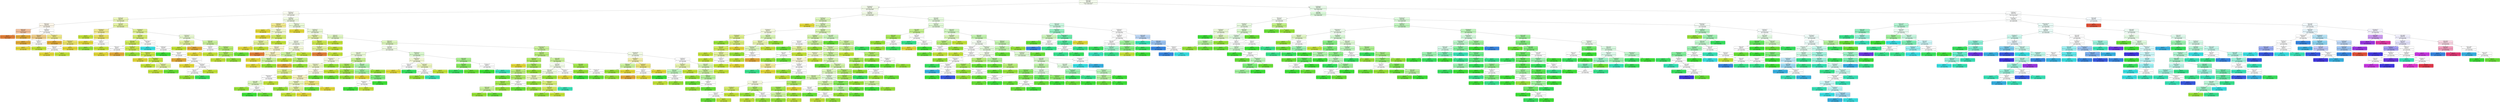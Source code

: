 digraph Tree {
node [shape=box, style="filled, rounded", color="black", fontname=helvetica] ;
edge [fontname=helvetica] ;
0 [label=<YearBuilt &le; 84.5<br/>gini = 0.884<br/>samples = 840<br/>value = [4, 12, 56, 115, 174, 117, 107, 58, 57, 42, 23, 22<br/>16, 11, 7, 4, 4, 2, 1, 1, 2, 1, 4]<br/>class = 100000-125000>, fillcolor="#98e53914"] ;
1 [label=<LotFrontage &le; 39.5<br/>gini = 0.801<br/>samples = 481<br/>value = [4, 12, 56, 113, 151, 78, 27, 13, 13, 5, 3, 2, 3<br/>1, 0, 0, 0, 0, 0, 0, 0, 0, 0]<br/>class = 100000-125000>, fillcolor="#98e5391a"] ;
0 -> 1 [labeldistance=2.5, labelangle=45, headlabel="True"] ;
2 [label=<MSSubClass &le; 1.5<br/>gini = 0.766<br/>samples = 247<br/>value = [4, 11, 46, 82, 70, 18, 9, 3, 0, 3, 1, 0, 0, 0<br/>0, 0, 0, 0, 0, 0, 0, 0, 0]<br/>class = 75000-100000>, fillcolor="#c5e53911"] ;
1 -> 2 ;
3 [label=<CentralAir &le; 0.5<br/>gini = 0.698<br/>samples = 81<br/>value = [2, 9, 17, 39, 9, 2, 1, 1, 0, 0, 1, 0, 0, 0<br/>0, 0, 0, 0, 0, 0, 0, 0, 0]<br/>class = 75000-100000>, fillcolor="#c5e53958"] ;
2 -> 3 ;
4 [label=<MSZoning &le; 1.5<br/>gini = 0.693<br/>samples = 15<br/>value = [2, 6, 5, 2, 0, 0, 0, 0, 0, 0, 0, 0, 0, 0, 0<br/>0, 0, 0, 0, 0, 0, 0, 0]<br/>class = 25000-50000>, fillcolor="#e5ac391a"] ;
3 -> 4 ;
5 [label=<YearBuilt &le; 51.5<br/>gini = 0.444<br/>samples = 3<br/>value = [2, 1, 0, 0, 0, 0, 0, 0, 0, 0, 0, 0, 0, 0, 0<br/>0, 0, 0, 0, 0, 0, 0, 0]<br/>class = 0-25000>, fillcolor="#e581397f"] ;
4 -> 5 ;
6 [label=<gini = 0.0<br/>samples = 2<br/>value = [2, 0, 0, 0, 0, 0, 0, 0, 0, 0, 0, 0, 0, 0, 0<br/>0, 0, 0, 0, 0, 0, 0, 0]<br/>class = 0-25000>, fillcolor="#e58139ff"] ;
5 -> 6 ;
7 [label=<gini = 0.0<br/>samples = 1<br/>value = [0, 1, 0, 0, 0, 0, 0, 0, 0, 0, 0, 0, 0, 0, 0<br/>0, 0, 0, 0, 0, 0, 0, 0]<br/>class = 25000-50000>, fillcolor="#e5ac39ff"] ;
5 -> 7 ;
8 [label=<OverallQual &le; 3.5<br/>gini = 0.625<br/>samples = 12<br/>value = [0, 5, 5, 2, 0, 0, 0, 0, 0, 0, 0, 0, 0, 0, 0<br/>0, 0, 0, 0, 0, 0, 0, 0]<br/>class = 25000-50000>, fillcolor="#e5ac3900"] ;
4 -> 8 ;
9 [label=<LotArea &le; 344.5<br/>gini = 0.5<br/>samples = 6<br/>value = [0, 4, 1, 1, 0, 0, 0, 0, 0, 0, 0, 0, 0, 0, 0<br/>0, 0, 0, 0, 0, 0, 0, 0]<br/>class = 25000-50000>, fillcolor="#e5ac3999"] ;
8 -> 9 ;
10 [label=<gini = 0.0<br/>samples = 4<br/>value = [0, 4, 0, 0, 0, 0, 0, 0, 0, 0, 0, 0, 0, 0, 0<br/>0, 0, 0, 0, 0, 0, 0, 0]<br/>class = 25000-50000>, fillcolor="#e5ac39ff"] ;
9 -> 10 ;
11 [label=<OverallQual &le; 2.5<br/>gini = 0.5<br/>samples = 2<br/>value = [0, 0, 1, 1, 0, 0, 0, 0, 0, 0, 0, 0, 0, 0, 0<br/>0, 0, 0, 0, 0, 0, 0, 0]<br/>class = 50000-75000>, fillcolor="#e5da3900"] ;
9 -> 11 ;
12 [label=<gini = 0.0<br/>samples = 1<br/>value = [0, 0, 1, 0, 0, 0, 0, 0, 0, 0, 0, 0, 0, 0, 0<br/>0, 0, 0, 0, 0, 0, 0, 0]<br/>class = 50000-75000>, fillcolor="#e5da39ff"] ;
11 -> 12 ;
13 [label=<gini = 0.0<br/>samples = 1<br/>value = [0, 0, 0, 1, 0, 0, 0, 0, 0, 0, 0, 0, 0, 0, 0<br/>0, 0, 0, 0, 0, 0, 0, 0]<br/>class = 75000-100000>, fillcolor="#c5e539ff"] ;
11 -> 13 ;
14 [label=<LotFrontage &le; 12.0<br/>gini = 0.5<br/>samples = 6<br/>value = [0, 1, 4, 1, 0, 0, 0, 0, 0, 0, 0, 0, 0, 0, 0<br/>0, 0, 0, 0, 0, 0, 0, 0]<br/>class = 50000-75000>, fillcolor="#e5da3999"] ;
8 -> 14 ;
15 [label=<gini = 0.0<br/>samples = 1<br/>value = [0, 1, 0, 0, 0, 0, 0, 0, 0, 0, 0, 0, 0, 0, 0<br/>0, 0, 0, 0, 0, 0, 0, 0]<br/>class = 25000-50000>, fillcolor="#e5ac39ff"] ;
14 -> 15 ;
16 [label=<Neighborhood &le; 5.0<br/>gini = 0.32<br/>samples = 5<br/>value = [0, 0, 4, 1, 0, 0, 0, 0, 0, 0, 0, 0, 0, 0, 0<br/>0, 0, 0, 0, 0, 0, 0, 0]<br/>class = 50000-75000>, fillcolor="#e5da39bf"] ;
14 -> 16 ;
17 [label=<YearBuilt &le; 29.5<br/>gini = 0.5<br/>samples = 2<br/>value = [0, 0, 1, 1, 0, 0, 0, 0, 0, 0, 0, 0, 0, 0, 0<br/>0, 0, 0, 0, 0, 0, 0, 0]<br/>class = 50000-75000>, fillcolor="#e5da3900"] ;
16 -> 17 ;
18 [label=<gini = 0.0<br/>samples = 1<br/>value = [0, 0, 1, 0, 0, 0, 0, 0, 0, 0, 0, 0, 0, 0, 0<br/>0, 0, 0, 0, 0, 0, 0, 0]<br/>class = 50000-75000>, fillcolor="#e5da39ff"] ;
17 -> 18 ;
19 [label=<gini = 0.0<br/>samples = 1<br/>value = [0, 0, 0, 1, 0, 0, 0, 0, 0, 0, 0, 0, 0, 0, 0<br/>0, 0, 0, 0, 0, 0, 0, 0]<br/>class = 75000-100000>, fillcolor="#c5e539ff"] ;
17 -> 19 ;
20 [label=<gini = 0.0<br/>samples = 3<br/>value = [0, 0, 3, 0, 0, 0, 0, 0, 0, 0, 0, 0, 0, 0, 0<br/>0, 0, 0, 0, 0, 0, 0, 0]<br/>class = 50000-75000>, fillcolor="#e5da39ff"] ;
16 -> 20 ;
21 [label=<LotArea &le; 136.5<br/>gini = 0.63<br/>samples = 66<br/>value = [0, 3, 12, 37, 9, 2, 1, 1, 0, 0, 1, 0, 0, 0<br/>0, 0, 0, 0, 0, 0, 0, 0, 0]<br/>class = 75000-100000>, fillcolor="#c5e53976"] ;
3 -> 21 ;
22 [label=<LotFrontage &le; 14.5<br/>gini = 0.486<br/>samples = 12<br/>value = [0, 0, 8, 3, 1, 0, 0, 0, 0, 0, 0, 0, 0, 0, 0<br/>0, 0, 0, 0, 0, 0, 0, 0]<br/>class = 50000-75000>, fillcolor="#e5da398e"] ;
21 -> 22 ;
23 [label=<gini = 0.0<br/>samples = 2<br/>value = [0, 0, 0, 2, 0, 0, 0, 0, 0, 0, 0, 0, 0, 0, 0<br/>0, 0, 0, 0, 0, 0, 0, 0]<br/>class = 75000-100000>, fillcolor="#c5e539ff"] ;
22 -> 23 ;
24 [label=<YearBuilt &le; 47.5<br/>gini = 0.34<br/>samples = 10<br/>value = [0, 0, 8, 1, 1, 0, 0, 0, 0, 0, 0, 0, 0, 0, 0<br/>0, 0, 0, 0, 0, 0, 0, 0]<br/>class = 50000-75000>, fillcolor="#e5da39c6"] ;
22 -> 24 ;
25 [label=<gini = 0.0<br/>samples = 8<br/>value = [0, 0, 8, 0, 0, 0, 0, 0, 0, 0, 0, 0, 0, 0, 0<br/>0, 0, 0, 0, 0, 0, 0, 0]<br/>class = 50000-75000>, fillcolor="#e5da39ff"] ;
24 -> 25 ;
26 [label=<OverallQual &le; 3.0<br/>gini = 0.5<br/>samples = 2<br/>value = [0, 0, 0, 1, 1, 0, 0, 0, 0, 0, 0, 0, 0, 0, 0<br/>0, 0, 0, 0, 0, 0, 0, 0]<br/>class = 75000-100000>, fillcolor="#c5e53900"] ;
24 -> 26 ;
27 [label=<gini = 0.0<br/>samples = 1<br/>value = [0, 0, 0, 0, 1, 0, 0, 0, 0, 0, 0, 0, 0, 0, 0<br/>0, 0, 0, 0, 0, 0, 0, 0]<br/>class = 100000-125000>, fillcolor="#98e539ff"] ;
26 -> 27 ;
28 [label=<gini = 0.0<br/>samples = 1<br/>value = [0, 0, 0, 1, 0, 0, 0, 0, 0, 0, 0, 0, 0, 0, 0<br/>0, 0, 0, 0, 0, 0, 0, 0]<br/>class = 75000-100000>, fillcolor="#c5e539ff"] ;
26 -> 28 ;
29 [label=<LotFrontage &le; 35.0<br/>gini = 0.571<br/>samples = 54<br/>value = [0, 3, 4, 34, 8, 2, 1, 1, 0, 0, 1, 0, 0, 0<br/>0, 0, 0, 0, 0, 0, 0, 0, 0]<br/>class = 75000-100000>, fillcolor="#c5e53990"] ;
21 -> 29 ;
30 [label=<LotArea &le; 610.0<br/>gini = 0.452<br/>samples = 41<br/>value = [0, 2, 3, 30, 2, 1, 1, 1, 0, 0, 1, 0, 0, 0<br/>0, 0, 0, 0, 0, 0, 0, 0, 0]<br/>class = 75000-100000>, fillcolor="#c5e539b5"] ;
29 -> 30 ;
31 [label=<YearBuilt &le; 25.5<br/>gini = 0.266<br/>samples = 34<br/>value = [0, 1, 2, 29, 1, 1, 0, 0, 0, 0, 0, 0, 0, 0<br/>0, 0, 0, 0, 0, 0, 0, 0, 0]<br/>class = 75000-100000>, fillcolor="#c5e539d7"] ;
30 -> 31 ;
32 [label=<MSZoning &le; 3.5<br/>gini = 0.5<br/>samples = 2<br/>value = [0, 1, 1, 0, 0, 0, 0, 0, 0, 0, 0, 0, 0, 0, 0<br/>0, 0, 0, 0, 0, 0, 0, 0]<br/>class = 25000-50000>, fillcolor="#e5ac3900"] ;
31 -> 32 ;
33 [label=<gini = 0.0<br/>samples = 1<br/>value = [0, 0, 1, 0, 0, 0, 0, 0, 0, 0, 0, 0, 0, 0, 0<br/>0, 0, 0, 0, 0, 0, 0, 0]<br/>class = 50000-75000>, fillcolor="#e5da39ff"] ;
32 -> 33 ;
34 [label=<gini = 0.0<br/>samples = 1<br/>value = [0, 1, 0, 0, 0, 0, 0, 0, 0, 0, 0, 0, 0, 0, 0<br/>0, 0, 0, 0, 0, 0, 0, 0]<br/>class = 25000-50000>, fillcolor="#e5ac39ff"] ;
32 -> 34 ;
35 [label=<LotFrontage &le; 20.5<br/>gini = 0.176<br/>samples = 32<br/>value = [0, 0, 1, 29, 1, 1, 0, 0, 0, 0, 0, 0, 0, 0<br/>0, 0, 0, 0, 0, 0, 0, 0, 0]<br/>class = 75000-100000>, fillcolor="#c5e539e6"] ;
31 -> 35 ;
36 [label=<gini = 0.0<br/>samples = 1<br/>value = [0, 0, 0, 0, 1, 0, 0, 0, 0, 0, 0, 0, 0, 0, 0<br/>0, 0, 0, 0, 0, 0, 0, 0]<br/>class = 100000-125000>, fillcolor="#98e539ff"] ;
35 -> 36 ;
37 [label=<OverallCond &le; 2.5<br/>gini = 0.123<br/>samples = 31<br/>value = [0, 0, 1, 29, 0, 1, 0, 0, 0, 0, 0, 0, 0, 0<br/>0, 0, 0, 0, 0, 0, 0, 0, 0]<br/>class = 75000-100000>, fillcolor="#c5e539ee"] ;
35 -> 37 ;
38 [label=<gini = 0.0<br/>samples = 1<br/>value = [0, 0, 1, 0, 0, 0, 0, 0, 0, 0, 0, 0, 0, 0, 0<br/>0, 0, 0, 0, 0, 0, 0, 0]<br/>class = 50000-75000>, fillcolor="#e5da39ff"] ;
37 -> 38 ;
39 [label=<LotFrontage &le; 31.5<br/>gini = 0.064<br/>samples = 30<br/>value = [0, 0, 0, 29, 0, 1, 0, 0, 0, 0, 0, 0, 0, 0<br/>0, 0, 0, 0, 0, 0, 0, 0, 0]<br/>class = 75000-100000>, fillcolor="#c5e539f6"] ;
37 -> 39 ;
40 [label=<gini = 0.0<br/>samples = 27<br/>value = [0, 0, 0, 27, 0, 0, 0, 0, 0, 0, 0, 0, 0, 0<br/>0, 0, 0, 0, 0, 0, 0, 0, 0]<br/>class = 75000-100000>, fillcolor="#c5e539ff"] ;
39 -> 40 ;
41 [label=<OverallCond &le; 4.5<br/>gini = 0.444<br/>samples = 3<br/>value = [0, 0, 0, 2, 0, 1, 0, 0, 0, 0, 0, 0, 0, 0, 0<br/>0, 0, 0, 0, 0, 0, 0, 0]<br/>class = 75000-100000>, fillcolor="#c5e5397f"] ;
39 -> 41 ;
42 [label=<gini = 0.0<br/>samples = 2<br/>value = [0, 0, 0, 2, 0, 0, 0, 0, 0, 0, 0, 0, 0, 0, 0<br/>0, 0, 0, 0, 0, 0, 0, 0]<br/>class = 75000-100000>, fillcolor="#c5e539ff"] ;
41 -> 42 ;
43 [label=<gini = 0.0<br/>samples = 1<br/>value = [0, 0, 0, 0, 0, 1, 0, 0, 0, 0, 0, 0, 0, 0, 0<br/>0, 0, 0, 0, 0, 0, 0, 0]<br/>class = 125000-150000>, fillcolor="#6ae539ff"] ;
41 -> 43 ;
44 [label=<Neighborhood &le; 4.5<br/>gini = 0.857<br/>samples = 7<br/>value = [0, 1, 1, 1, 1, 0, 1, 1, 0, 0, 1, 0, 0, 0, 0<br/>0, 0, 0, 0, 0, 0, 0, 0]<br/>class = 25000-50000>, fillcolor="#e5ac3900"] ;
30 -> 44 ;
45 [label=<gini = 0.0<br/>samples = 1<br/>value = [0, 0, 0, 0, 0, 0, 0, 0, 0, 0, 1, 0, 0, 0, 0<br/>0, 0, 0, 0, 0, 0, 0, 0]<br/>class = 250000-275000>, fillcolor="#39e2e5ff"] ;
44 -> 45 ;
46 [label=<OverallCond &le; 3.0<br/>gini = 0.833<br/>samples = 6<br/>value = [0, 1, 1, 1, 1, 0, 1, 1, 0, 0, 0, 0, 0, 0, 0<br/>0, 0, 0, 0, 0, 0, 0, 0]<br/>class = 25000-50000>, fillcolor="#e5ac3900"] ;
44 -> 46 ;
47 [label=<gini = 0.0<br/>samples = 1<br/>value = [0, 0, 0, 0, 0, 0, 1, 0, 0, 0, 0, 0, 0, 0, 0<br/>0, 0, 0, 0, 0, 0, 0, 0]<br/>class = 150000-175000>, fillcolor="#3fe539ff"] ;
46 -> 47 ;
48 [label=<LotArea &le; 665.5<br/>gini = 0.8<br/>samples = 5<br/>value = [0, 1, 1, 1, 1, 0, 0, 1, 0, 0, 0, 0, 0, 0, 0<br/>0, 0, 0, 0, 0, 0, 0, 0]<br/>class = 25000-50000>, fillcolor="#e5ac3900"] ;
46 -> 48 ;
49 [label=<gini = 0.0<br/>samples = 1<br/>value = [0, 1, 0, 0, 0, 0, 0, 0, 0, 0, 0, 0, 0, 0, 0<br/>0, 0, 0, 0, 0, 0, 0, 0]<br/>class = 25000-50000>, fillcolor="#e5ac39ff"] ;
48 -> 49 ;
50 [label=<OverallQual &le; 3.5<br/>gini = 0.75<br/>samples = 4<br/>value = [0, 0, 1, 1, 1, 0, 0, 1, 0, 0, 0, 0, 0, 0, 0<br/>0, 0, 0, 0, 0, 0, 0, 0]<br/>class = 50000-75000>, fillcolor="#e5da3900"] ;
48 -> 50 ;
51 [label=<gini = 0.0<br/>samples = 1<br/>value = [0, 0, 1, 0, 0, 0, 0, 0, 0, 0, 0, 0, 0, 0, 0<br/>0, 0, 0, 0, 0, 0, 0, 0]<br/>class = 50000-75000>, fillcolor="#e5da39ff"] ;
50 -> 51 ;
52 [label=<MSSubClass &le; 0.5<br/>gini = 0.667<br/>samples = 3<br/>value = [0, 0, 0, 1, 1, 0, 0, 1, 0, 0, 0, 0, 0, 0, 0<br/>0, 0, 0, 0, 0, 0, 0, 0]<br/>class = 75000-100000>, fillcolor="#c5e53900"] ;
50 -> 52 ;
53 [label=<LotArea &le; 970.5<br/>gini = 0.5<br/>samples = 2<br/>value = [0, 0, 0, 0, 1, 0, 0, 1, 0, 0, 0, 0, 0, 0, 0<br/>0, 0, 0, 0, 0, 0, 0, 0]<br/>class = 100000-125000>, fillcolor="#98e53900"] ;
52 -> 53 ;
54 [label=<gini = 0.0<br/>samples = 1<br/>value = [0, 0, 0, 0, 1, 0, 0, 0, 0, 0, 0, 0, 0, 0, 0<br/>0, 0, 0, 0, 0, 0, 0, 0]<br/>class = 100000-125000>, fillcolor="#98e539ff"] ;
53 -> 54 ;
55 [label=<gini = 0.0<br/>samples = 1<br/>value = [0, 0, 0, 0, 0, 0, 0, 1, 0, 0, 0, 0, 0, 0, 0<br/>0, 0, 0, 0, 0, 0, 0, 0]<br/>class = 175000-200000>, fillcolor="#39e561ff"] ;
53 -> 55 ;
56 [label=<gini = 0.0<br/>samples = 1<br/>value = [0, 0, 0, 1, 0, 0, 0, 0, 0, 0, 0, 0, 0, 0, 0<br/>0, 0, 0, 0, 0, 0, 0, 0]<br/>class = 75000-100000>, fillcolor="#c5e539ff"] ;
52 -> 56 ;
57 [label=<OverallCond &le; 3.5<br/>gini = 0.675<br/>samples = 13<br/>value = [0, 1, 1, 4, 6, 1, 0, 0, 0, 0, 0, 0, 0, 0, 0<br/>0, 0, 0, 0, 0, 0, 0, 0]<br/>class = 100000-125000>, fillcolor="#98e53939"] ;
29 -> 57 ;
58 [label=<LotFrontage &le; 38.0<br/>gini = 0.444<br/>samples = 3<br/>value = [0, 1, 0, 2, 0, 0, 0, 0, 0, 0, 0, 0, 0, 0, 0<br/>0, 0, 0, 0, 0, 0, 0, 0]<br/>class = 75000-100000>, fillcolor="#c5e5397f"] ;
57 -> 58 ;
59 [label=<gini = 0.0<br/>samples = 2<br/>value = [0, 0, 0, 2, 0, 0, 0, 0, 0, 0, 0, 0, 0, 0, 0<br/>0, 0, 0, 0, 0, 0, 0, 0]<br/>class = 75000-100000>, fillcolor="#c5e539ff"] ;
58 -> 59 ;
60 [label=<gini = 0.0<br/>samples = 1<br/>value = [0, 1, 0, 0, 0, 0, 0, 0, 0, 0, 0, 0, 0, 0, 0<br/>0, 0, 0, 0, 0, 0, 0, 0]<br/>class = 25000-50000>, fillcolor="#e5ac39ff"] ;
58 -> 60 ;
61 [label=<YearBuilt &le; 46.0<br/>gini = 0.58<br/>samples = 10<br/>value = [0, 0, 1, 2, 6, 1, 0, 0, 0, 0, 0, 0, 0, 0, 0<br/>0, 0, 0, 0, 0, 0, 0, 0]<br/>class = 100000-125000>, fillcolor="#98e5397f"] ;
57 -> 61 ;
62 [label=<LotArea &le; 381.0<br/>gini = 0.5<br/>samples = 2<br/>value = [0, 0, 1, 1, 0, 0, 0, 0, 0, 0, 0, 0, 0, 0, 0<br/>0, 0, 0, 0, 0, 0, 0, 0]<br/>class = 50000-75000>, fillcolor="#e5da3900"] ;
61 -> 62 ;
63 [label=<gini = 0.0<br/>samples = 1<br/>value = [0, 0, 1, 0, 0, 0, 0, 0, 0, 0, 0, 0, 0, 0, 0<br/>0, 0, 0, 0, 0, 0, 0, 0]<br/>class = 50000-75000>, fillcolor="#e5da39ff"] ;
62 -> 63 ;
64 [label=<gini = 0.0<br/>samples = 1<br/>value = [0, 0, 0, 1, 0, 0, 0, 0, 0, 0, 0, 0, 0, 0, 0<br/>0, 0, 0, 0, 0, 0, 0, 0]<br/>class = 75000-100000>, fillcolor="#c5e539ff"] ;
62 -> 64 ;
65 [label=<OverallQual &le; 4.5<br/>gini = 0.406<br/>samples = 8<br/>value = [0, 0, 0, 1, 6, 1, 0, 0, 0, 0, 0, 0, 0, 0, 0<br/>0, 0, 0, 0, 0, 0, 0, 0]<br/>class = 100000-125000>, fillcolor="#98e539b6"] ;
61 -> 65 ;
66 [label=<ExterCond &le; 3.0<br/>gini = 0.245<br/>samples = 7<br/>value = [0, 0, 0, 1, 6, 0, 0, 0, 0, 0, 0, 0, 0, 0, 0<br/>0, 0, 0, 0, 0, 0, 0, 0]<br/>class = 100000-125000>, fillcolor="#98e539d4"] ;
65 -> 66 ;
67 [label=<gini = 0.0<br/>samples = 1<br/>value = [0, 0, 0, 1, 0, 0, 0, 0, 0, 0, 0, 0, 0, 0, 0<br/>0, 0, 0, 0, 0, 0, 0, 0]<br/>class = 75000-100000>, fillcolor="#c5e539ff"] ;
66 -> 67 ;
68 [label=<gini = 0.0<br/>samples = 6<br/>value = [0, 0, 0, 0, 6, 0, 0, 0, 0, 0, 0, 0, 0, 0, 0<br/>0, 0, 0, 0, 0, 0, 0, 0]<br/>class = 100000-125000>, fillcolor="#98e539ff"] ;
66 -> 68 ;
69 [label=<gini = 0.0<br/>samples = 1<br/>value = [0, 0, 0, 0, 0, 1, 0, 0, 0, 0, 0, 0, 0, 0, 0<br/>0, 0, 0, 0, 0, 0, 0, 0]<br/>class = 125000-150000>, fillcolor="#6ae539ff"] ;
65 -> 69 ;
70 [label=<LotFrontage &le; 0.5<br/>gini = 0.755<br/>samples = 166<br/>value = [2, 2, 29, 43, 61, 16, 8, 2, 0, 3, 0, 0, 0, 0<br/>0, 0, 0, 0, 0, 0, 0, 0, 0]<br/>class = 100000-125000>, fillcolor="#98e53925"] ;
2 -> 70 ;
71 [label=<OverallQual &le; 4.0<br/>gini = 0.426<br/>samples = 13<br/>value = [0, 0, 9, 4, 0, 0, 0, 0, 0, 0, 0, 0, 0, 0, 0<br/>0, 0, 0, 0, 0, 0, 0, 0]<br/>class = 50000-75000>, fillcolor="#e5da398e"] ;
70 -> 71 ;
72 [label=<gini = 0.0<br/>samples = 6<br/>value = [0, 0, 6, 0, 0, 0, 0, 0, 0, 0, 0, 0, 0, 0, 0<br/>0, 0, 0, 0, 0, 0, 0, 0]<br/>class = 50000-75000>, fillcolor="#e5da39ff"] ;
71 -> 72 ;
73 [label=<YearBuilt &le; 72.5<br/>gini = 0.49<br/>samples = 7<br/>value = [0, 0, 3, 4, 0, 0, 0, 0, 0, 0, 0, 0, 0, 0, 0<br/>0, 0, 0, 0, 0, 0, 0, 0]<br/>class = 75000-100000>, fillcolor="#c5e53940"] ;
71 -> 73 ;
74 [label=<gini = 0.0<br/>samples = 2<br/>value = [0, 0, 2, 0, 0, 0, 0, 0, 0, 0, 0, 0, 0, 0, 0<br/>0, 0, 0, 0, 0, 0, 0, 0]<br/>class = 50000-75000>, fillcolor="#e5da39ff"] ;
73 -> 74 ;
75 [label=<YearBuilt &le; 73.5<br/>gini = 0.32<br/>samples = 5<br/>value = [0, 0, 1, 4, 0, 0, 0, 0, 0, 0, 0, 0, 0, 0, 0<br/>0, 0, 0, 0, 0, 0, 0, 0]<br/>class = 75000-100000>, fillcolor="#c5e539bf"] ;
73 -> 75 ;
76 [label=<OverallCond &le; 4.0<br/>gini = 0.444<br/>samples = 3<br/>value = [0, 0, 1, 2, 0, 0, 0, 0, 0, 0, 0, 0, 0, 0, 0<br/>0, 0, 0, 0, 0, 0, 0, 0]<br/>class = 75000-100000>, fillcolor="#c5e5397f"] ;
75 -> 76 ;
77 [label=<gini = 0.0<br/>samples = 1<br/>value = [0, 0, 1, 0, 0, 0, 0, 0, 0, 0, 0, 0, 0, 0, 0<br/>0, 0, 0, 0, 0, 0, 0, 0]<br/>class = 50000-75000>, fillcolor="#e5da39ff"] ;
76 -> 77 ;
78 [label=<gini = 0.0<br/>samples = 2<br/>value = [0, 0, 0, 2, 0, 0, 0, 0, 0, 0, 0, 0, 0, 0, 0<br/>0, 0, 0, 0, 0, 0, 0, 0]<br/>class = 75000-100000>, fillcolor="#c5e539ff"] ;
76 -> 78 ;
79 [label=<gini = 0.0<br/>samples = 2<br/>value = [0, 0, 0, 2, 0, 0, 0, 0, 0, 0, 0, 0, 0, 0, 0<br/>0, 0, 0, 0, 0, 0, 0, 0]<br/>class = 75000-100000>, fillcolor="#c5e539ff"] ;
75 -> 79 ;
80 [label=<OverallCond &le; 1.5<br/>gini = 0.744<br/>samples = 153<br/>value = [2, 2, 20, 39, 61, 16, 8, 2, 0, 3, 0, 0, 0, 0<br/>0, 0, 0, 0, 0, 0, 0, 0, 0]<br/>class = 100000-125000>, fillcolor="#98e53931"] ;
70 -> 80 ;
81 [label=<gini = 0.0<br/>samples = 5<br/>value = [0, 0, 5, 0, 0, 0, 0, 0, 0, 0, 0, 0, 0, 0, 0<br/>0, 0, 0, 0, 0, 0, 0, 0]<br/>class = 50000-75000>, fillcolor="#e5da39ff"] ;
80 -> 81 ;
82 [label=<OverallQual &le; 3.5<br/>gini = 0.735<br/>samples = 148<br/>value = [2, 2, 15, 39, 61, 16, 8, 2, 0, 3, 0, 0, 0, 0<br/>0, 0, 0, 0, 0, 0, 0, 0, 0]<br/>class = 100000-125000>, fillcolor="#98e53933"] ;
80 -> 82 ;
83 [label=<Neighborhood &le; 14.5<br/>gini = 0.639<br/>samples = 24<br/>value = [2, 1, 3, 13, 5, 0, 0, 0, 0, 0, 0, 0, 0, 0<br/>0, 0, 0, 0, 0, 0, 0, 0, 0]<br/>class = 75000-100000>, fillcolor="#c5e5396b"] ;
82 -> 83 ;
84 [label=<CentralAir &le; 0.5<br/>gini = 0.735<br/>samples = 14<br/>value = [1, 1, 3, 4, 5, 0, 0, 0, 0, 0, 0, 0, 0, 0, 0<br/>0, 0, 0, 0, 0, 0, 0, 0]<br/>class = 100000-125000>, fillcolor="#98e5391a"] ;
83 -> 84 ;
85 [label=<YearBuilt &le; 34.0<br/>gini = 0.611<br/>samples = 6<br/>value = [1, 0, 3, 0, 2, 0, 0, 0, 0, 0, 0, 0, 0, 0, 0<br/>0, 0, 0, 0, 0, 0, 0, 0]<br/>class = 50000-75000>, fillcolor="#e5da3940"] ;
84 -> 85 ;
86 [label=<gini = 0.0<br/>samples = 1<br/>value = [1, 0, 0, 0, 0, 0, 0, 0, 0, 0, 0, 0, 0, 0, 0<br/>0, 0, 0, 0, 0, 0, 0, 0]<br/>class = 0-25000>, fillcolor="#e58139ff"] ;
85 -> 86 ;
87 [label=<LotArea &le; 436.0<br/>gini = 0.48<br/>samples = 5<br/>value = [0, 0, 3, 0, 2, 0, 0, 0, 0, 0, 0, 0, 0, 0, 0<br/>0, 0, 0, 0, 0, 0, 0, 0]<br/>class = 50000-75000>, fillcolor="#e5da3955"] ;
85 -> 87 ;
88 [label=<gini = 0.0<br/>samples = 2<br/>value = [0, 0, 2, 0, 0, 0, 0, 0, 0, 0, 0, 0, 0, 0, 0<br/>0, 0, 0, 0, 0, 0, 0, 0]<br/>class = 50000-75000>, fillcolor="#e5da39ff"] ;
87 -> 88 ;
89 [label=<YearBuilt &le; 47.0<br/>gini = 0.444<br/>samples = 3<br/>value = [0, 0, 1, 0, 2, 0, 0, 0, 0, 0, 0, 0, 0, 0, 0<br/>0, 0, 0, 0, 0, 0, 0, 0]<br/>class = 100000-125000>, fillcolor="#98e5397f"] ;
87 -> 89 ;
90 [label=<gini = 0.0<br/>samples = 1<br/>value = [0, 0, 1, 0, 0, 0, 0, 0, 0, 0, 0, 0, 0, 0, 0<br/>0, 0, 0, 0, 0, 0, 0, 0]<br/>class = 50000-75000>, fillcolor="#e5da39ff"] ;
89 -> 90 ;
91 [label=<gini = 0.0<br/>samples = 2<br/>value = [0, 0, 0, 0, 2, 0, 0, 0, 0, 0, 0, 0, 0, 0, 0<br/>0, 0, 0, 0, 0, 0, 0, 0]<br/>class = 100000-125000>, fillcolor="#98e539ff"] ;
89 -> 91 ;
92 [label=<LotArea &le; 326.5<br/>gini = 0.594<br/>samples = 8<br/>value = [0, 1, 0, 4, 3, 0, 0, 0, 0, 0, 0, 0, 0, 0, 0<br/>0, 0, 0, 0, 0, 0, 0, 0]<br/>class = 75000-100000>, fillcolor="#c5e53933"] ;
84 -> 92 ;
93 [label=<LotArea &le; 101.5<br/>gini = 0.56<br/>samples = 5<br/>value = [0, 1, 0, 1, 3, 0, 0, 0, 0, 0, 0, 0, 0, 0, 0<br/>0, 0, 0, 0, 0, 0, 0, 0]<br/>class = 100000-125000>, fillcolor="#98e5397f"] ;
92 -> 93 ;
94 [label=<gini = 0.0<br/>samples = 1<br/>value = [0, 0, 0, 1, 0, 0, 0, 0, 0, 0, 0, 0, 0, 0, 0<br/>0, 0, 0, 0, 0, 0, 0, 0]<br/>class = 75000-100000>, fillcolor="#c5e539ff"] ;
93 -> 94 ;
95 [label=<OverallCond &le; 3.0<br/>gini = 0.375<br/>samples = 4<br/>value = [0, 1, 0, 0, 3, 0, 0, 0, 0, 0, 0, 0, 0, 0, 0<br/>0, 0, 0, 0, 0, 0, 0, 0]<br/>class = 100000-125000>, fillcolor="#98e539aa"] ;
93 -> 95 ;
96 [label=<gini = 0.0<br/>samples = 1<br/>value = [0, 1, 0, 0, 0, 0, 0, 0, 0, 0, 0, 0, 0, 0, 0<br/>0, 0, 0, 0, 0, 0, 0, 0]<br/>class = 25000-50000>, fillcolor="#e5ac39ff"] ;
95 -> 96 ;
97 [label=<gini = 0.0<br/>samples = 3<br/>value = [0, 0, 0, 0, 3, 0, 0, 0, 0, 0, 0, 0, 0, 0, 0<br/>0, 0, 0, 0, 0, 0, 0, 0]<br/>class = 100000-125000>, fillcolor="#98e539ff"] ;
95 -> 97 ;
98 [label=<gini = 0.0<br/>samples = 3<br/>value = [0, 0, 0, 3, 0, 0, 0, 0, 0, 0, 0, 0, 0, 0, 0<br/>0, 0, 0, 0, 0, 0, 0, 0]<br/>class = 75000-100000>, fillcolor="#c5e539ff"] ;
92 -> 98 ;
99 [label=<YearBuilt &le; 15.0<br/>gini = 0.18<br/>samples = 10<br/>value = [1, 0, 0, 9, 0, 0, 0, 0, 0, 0, 0, 0, 0, 0, 0<br/>0, 0, 0, 0, 0, 0, 0, 0]<br/>class = 75000-100000>, fillcolor="#c5e539e3"] ;
83 -> 99 ;
100 [label=<LotFrontage &le; 26.0<br/>gini = 0.444<br/>samples = 3<br/>value = [1, 0, 0, 2, 0, 0, 0, 0, 0, 0, 0, 0, 0, 0, 0<br/>0, 0, 0, 0, 0, 0, 0, 0]<br/>class = 75000-100000>, fillcolor="#c5e5397f"] ;
99 -> 100 ;
101 [label=<gini = 0.0<br/>samples = 1<br/>value = [1, 0, 0, 0, 0, 0, 0, 0, 0, 0, 0, 0, 0, 0, 0<br/>0, 0, 0, 0, 0, 0, 0, 0]<br/>class = 0-25000>, fillcolor="#e58139ff"] ;
100 -> 101 ;
102 [label=<gini = 0.0<br/>samples = 2<br/>value = [0, 0, 0, 2, 0, 0, 0, 0, 0, 0, 0, 0, 0, 0, 0<br/>0, 0, 0, 0, 0, 0, 0, 0]<br/>class = 75000-100000>, fillcolor="#c5e539ff"] ;
100 -> 102 ;
103 [label=<gini = 0.0<br/>samples = 7<br/>value = [0, 0, 0, 7, 0, 0, 0, 0, 0, 0, 0, 0, 0, 0, 0<br/>0, 0, 0, 0, 0, 0, 0, 0]<br/>class = 75000-100000>, fillcolor="#c5e539ff"] ;
99 -> 103 ;
104 [label=<LotArea &le; 17.5<br/>gini = 0.721<br/>samples = 124<br/>value = [0, 1, 12, 26, 56, 16, 8, 2, 0, 3, 0, 0, 0, 0<br/>0, 0, 0, 0, 0, 0, 0, 0, 0]<br/>class = 100000-125000>, fillcolor="#98e5394e"] ;
82 -> 104 ;
105 [label=<gini = 0.0<br/>samples = 3<br/>value = [0, 0, 0, 3, 0, 0, 0, 0, 0, 0, 0, 0, 0, 0, 0<br/>0, 0, 0, 0, 0, 0, 0, 0]<br/>class = 75000-100000>, fillcolor="#c5e539ff"] ;
104 -> 105 ;
106 [label=<YearBuilt &le; 31.0<br/>gini = 0.717<br/>samples = 121<br/>value = [0, 1, 12, 23, 56, 16, 8, 2, 0, 3, 0, 0, 0, 0<br/>0, 0, 0, 0, 0, 0, 0, 0, 0]<br/>class = 100000-125000>, fillcolor="#98e53956"] ;
104 -> 106 ;
107 [label=<LotArea &le; 600.5<br/>gini = 0.789<br/>samples = 56<br/>value = [0, 0, 6, 13, 18, 10, 5, 2, 0, 2, 0, 0, 0, 0<br/>0, 0, 0, 0, 0, 0, 0, 0, 0]<br/>class = 100000-125000>, fillcolor="#98e5391e"] ;
106 -> 107 ;
108 [label=<LotArea &le; 330.0<br/>gini = 0.73<br/>samples = 42<br/>value = [0, 0, 5, 11, 17, 5, 4, 0, 0, 0, 0, 0, 0, 0<br/>0, 0, 0, 0, 0, 0, 0, 0, 0]<br/>class = 100000-125000>, fillcolor="#98e53931"] ;
107 -> 108 ;
109 [label=<Neighborhood &le; 17.5<br/>gini = 0.74<br/>samples = 24<br/>value = [0, 0, 4, 9, 6, 4, 1, 0, 0, 0, 0, 0, 0, 0, 0<br/>0, 0, 0, 0, 0, 0, 0, 0]<br/>class = 75000-100000>, fillcolor="#c5e5392a"] ;
108 -> 109 ;
110 [label=<Neighborhood &le; 8.0<br/>gini = 0.721<br/>samples = 21<br/>value = [0, 0, 4, 9, 3, 4, 1, 0, 0, 0, 0, 0, 0, 0, 0<br/>0, 0, 0, 0, 0, 0, 0, 0]<br/>class = 75000-100000>, fillcolor="#c5e5394b"] ;
109 -> 110 ;
111 [label=<YearBuilt &le; 25.5<br/>gini = 0.545<br/>samples = 11<br/>value = [0, 0, 0, 7, 2, 1, 1, 0, 0, 0, 0, 0, 0, 0, 0<br/>0, 0, 0, 0, 0, 0, 0, 0]<br/>class = 75000-100000>, fillcolor="#c5e5398e"] ;
110 -> 111 ;
112 [label=<Neighborhood &le; 6.5<br/>gini = 0.722<br/>samples = 6<br/>value = [0, 0, 0, 2, 2, 1, 1, 0, 0, 0, 0, 0, 0, 0, 0<br/>0, 0, 0, 0, 0, 0, 0, 0]<br/>class = 75000-100000>, fillcolor="#c5e53900"] ;
111 -> 112 ;
113 [label=<LotArea &le; 188.5<br/>gini = 0.625<br/>samples = 4<br/>value = [0, 0, 0, 0, 2, 1, 1, 0, 0, 0, 0, 0, 0, 0, 0<br/>0, 0, 0, 0, 0, 0, 0, 0]<br/>class = 100000-125000>, fillcolor="#98e53955"] ;
112 -> 113 ;
114 [label=<gini = 0.0<br/>samples = 2<br/>value = [0, 0, 0, 0, 2, 0, 0, 0, 0, 0, 0, 0, 0, 0, 0<br/>0, 0, 0, 0, 0, 0, 0, 0]<br/>class = 100000-125000>, fillcolor="#98e539ff"] ;
113 -> 114 ;
115 [label=<YearBuilt &le; 23.5<br/>gini = 0.5<br/>samples = 2<br/>value = [0, 0, 0, 0, 0, 1, 1, 0, 0, 0, 0, 0, 0, 0, 0<br/>0, 0, 0, 0, 0, 0, 0, 0]<br/>class = 125000-150000>, fillcolor="#6ae53900"] ;
113 -> 115 ;
116 [label=<gini = 0.0<br/>samples = 1<br/>value = [0, 0, 0, 0, 0, 0, 1, 0, 0, 0, 0, 0, 0, 0, 0<br/>0, 0, 0, 0, 0, 0, 0, 0]<br/>class = 150000-175000>, fillcolor="#3fe539ff"] ;
115 -> 116 ;
117 [label=<gini = 0.0<br/>samples = 1<br/>value = [0, 0, 0, 0, 0, 1, 0, 0, 0, 0, 0, 0, 0, 0, 0<br/>0, 0, 0, 0, 0, 0, 0, 0]<br/>class = 125000-150000>, fillcolor="#6ae539ff"] ;
115 -> 117 ;
118 [label=<gini = 0.0<br/>samples = 2<br/>value = [0, 0, 0, 2, 0, 0, 0, 0, 0, 0, 0, 0, 0, 0, 0<br/>0, 0, 0, 0, 0, 0, 0, 0]<br/>class = 75000-100000>, fillcolor="#c5e539ff"] ;
112 -> 118 ;
119 [label=<gini = 0.0<br/>samples = 5<br/>value = [0, 0, 0, 5, 0, 0, 0, 0, 0, 0, 0, 0, 0, 0, 0<br/>0, 0, 0, 0, 0, 0, 0, 0]<br/>class = 75000-100000>, fillcolor="#c5e539ff"] ;
111 -> 119 ;
120 [label=<OverallQual &le; 5.5<br/>gini = 0.7<br/>samples = 10<br/>value = [0, 0, 4, 2, 1, 3, 0, 0, 0, 0, 0, 0, 0, 0, 0<br/>0, 0, 0, 0, 0, 0, 0, 0]<br/>class = 50000-75000>, fillcolor="#e5da3924"] ;
110 -> 120 ;
121 [label=<YearBuilt &le; 19.0<br/>gini = 0.656<br/>samples = 8<br/>value = [0, 0, 4, 2, 1, 1, 0, 0, 0, 0, 0, 0, 0, 0, 0<br/>0, 0, 0, 0, 0, 0, 0, 0]<br/>class = 50000-75000>, fillcolor="#e5da3955"] ;
120 -> 121 ;
122 [label=<LotFrontage &le; 18.0<br/>gini = 0.625<br/>samples = 4<br/>value = [0, 0, 1, 2, 1, 0, 0, 0, 0, 0, 0, 0, 0, 0, 0<br/>0, 0, 0, 0, 0, 0, 0, 0]<br/>class = 75000-100000>, fillcolor="#c5e53955"] ;
121 -> 122 ;
123 [label=<gini = 0.0<br/>samples = 1<br/>value = [0, 0, 0, 0, 1, 0, 0, 0, 0, 0, 0, 0, 0, 0, 0<br/>0, 0, 0, 0, 0, 0, 0, 0]<br/>class = 100000-125000>, fillcolor="#98e539ff"] ;
122 -> 123 ;
124 [label=<LotFrontage &le; 32.5<br/>gini = 0.444<br/>samples = 3<br/>value = [0, 0, 1, 2, 0, 0, 0, 0, 0, 0, 0, 0, 0, 0, 0<br/>0, 0, 0, 0, 0, 0, 0, 0]<br/>class = 75000-100000>, fillcolor="#c5e5397f"] ;
122 -> 124 ;
125 [label=<gini = 0.0<br/>samples = 2<br/>value = [0, 0, 0, 2, 0, 0, 0, 0, 0, 0, 0, 0, 0, 0, 0<br/>0, 0, 0, 0, 0, 0, 0, 0]<br/>class = 75000-100000>, fillcolor="#c5e539ff"] ;
124 -> 125 ;
126 [label=<gini = 0.0<br/>samples = 1<br/>value = [0, 0, 1, 0, 0, 0, 0, 0, 0, 0, 0, 0, 0, 0, 0<br/>0, 0, 0, 0, 0, 0, 0, 0]<br/>class = 50000-75000>, fillcolor="#e5da39ff"] ;
124 -> 126 ;
127 [label=<MSSubClass &le; 3.0<br/>gini = 0.375<br/>samples = 4<br/>value = [0, 0, 3, 0, 0, 1, 0, 0, 0, 0, 0, 0, 0, 0, 0<br/>0, 0, 0, 0, 0, 0, 0, 0]<br/>class = 50000-75000>, fillcolor="#e5da39aa"] ;
121 -> 127 ;
128 [label=<gini = 0.0<br/>samples = 1<br/>value = [0, 0, 0, 0, 0, 1, 0, 0, 0, 0, 0, 0, 0, 0, 0<br/>0, 0, 0, 0, 0, 0, 0, 0]<br/>class = 125000-150000>, fillcolor="#6ae539ff"] ;
127 -> 128 ;
129 [label=<gini = 0.0<br/>samples = 3<br/>value = [0, 0, 3, 0, 0, 0, 0, 0, 0, 0, 0, 0, 0, 0, 0<br/>0, 0, 0, 0, 0, 0, 0, 0]<br/>class = 50000-75000>, fillcolor="#e5da39ff"] ;
127 -> 129 ;
130 [label=<gini = 0.0<br/>samples = 2<br/>value = [0, 0, 0, 0, 0, 2, 0, 0, 0, 0, 0, 0, 0, 0, 0<br/>0, 0, 0, 0, 0, 0, 0, 0]<br/>class = 125000-150000>, fillcolor="#6ae539ff"] ;
120 -> 130 ;
131 [label=<gini = 0.0<br/>samples = 3<br/>value = [0, 0, 0, 0, 3, 0, 0, 0, 0, 0, 0, 0, 0, 0, 0<br/>0, 0, 0, 0, 0, 0, 0, 0]<br/>class = 100000-125000>, fillcolor="#98e539ff"] ;
109 -> 131 ;
132 [label=<YearBuilt &le; 24.5<br/>gini = 0.58<br/>samples = 18<br/>value = [0, 0, 1, 2, 11, 1, 3, 0, 0, 0, 0, 0, 0, 0<br/>0, 0, 0, 0, 0, 0, 0, 0, 0]<br/>class = 100000-125000>, fillcolor="#98e53988"] ;
108 -> 132 ;
133 [label=<OverallCond &le; 2.5<br/>gini = 0.292<br/>samples = 12<br/>value = [0, 0, 0, 1, 10, 1, 0, 0, 0, 0, 0, 0, 0, 0<br/>0, 0, 0, 0, 0, 0, 0, 0, 0]<br/>class = 100000-125000>, fillcolor="#98e539d1"] ;
132 -> 133 ;
134 [label=<gini = 0.0<br/>samples = 1<br/>value = [0, 0, 0, 1, 0, 0, 0, 0, 0, 0, 0, 0, 0, 0, 0<br/>0, 0, 0, 0, 0, 0, 0, 0]<br/>class = 75000-100000>, fillcolor="#c5e539ff"] ;
133 -> 134 ;
135 [label=<Neighborhood &le; 4.5<br/>gini = 0.165<br/>samples = 11<br/>value = [0, 0, 0, 0, 10, 1, 0, 0, 0, 0, 0, 0, 0, 0<br/>0, 0, 0, 0, 0, 0, 0, 0, 0]<br/>class = 100000-125000>, fillcolor="#98e539e6"] ;
133 -> 135 ;
136 [label=<gini = 0.0<br/>samples = 1<br/>value = [0, 0, 0, 0, 0, 1, 0, 0, 0, 0, 0, 0, 0, 0, 0<br/>0, 0, 0, 0, 0, 0, 0, 0]<br/>class = 125000-150000>, fillcolor="#6ae539ff"] ;
135 -> 136 ;
137 [label=<gini = 0.0<br/>samples = 10<br/>value = [0, 0, 0, 0, 10, 0, 0, 0, 0, 0, 0, 0, 0, 0<br/>0, 0, 0, 0, 0, 0, 0, 0, 0]<br/>class = 100000-125000>, fillcolor="#98e539ff"] ;
135 -> 137 ;
138 [label=<LotArea &le; 553.0<br/>gini = 0.667<br/>samples = 6<br/>value = [0, 0, 1, 1, 1, 0, 3, 0, 0, 0, 0, 0, 0, 0, 0<br/>0, 0, 0, 0, 0, 0, 0, 0]<br/>class = 150000-175000>, fillcolor="#3fe53966"] ;
132 -> 138 ;
139 [label=<OverallCond &le; 3.5<br/>gini = 0.56<br/>samples = 5<br/>value = [0, 0, 1, 1, 0, 0, 3, 0, 0, 0, 0, 0, 0, 0, 0<br/>0, 0, 0, 0, 0, 0, 0, 0]<br/>class = 150000-175000>, fillcolor="#3fe5397f"] ;
138 -> 139 ;
140 [label=<gini = 0.0<br/>samples = 1<br/>value = [0, 0, 1, 0, 0, 0, 0, 0, 0, 0, 0, 0, 0, 0, 0<br/>0, 0, 0, 0, 0, 0, 0, 0]<br/>class = 50000-75000>, fillcolor="#e5da39ff"] ;
139 -> 140 ;
141 [label=<Neighborhood &le; 12.0<br/>gini = 0.375<br/>samples = 4<br/>value = [0, 0, 0, 1, 0, 0, 3, 0, 0, 0, 0, 0, 0, 0, 0<br/>0, 0, 0, 0, 0, 0, 0, 0]<br/>class = 150000-175000>, fillcolor="#3fe539aa"] ;
139 -> 141 ;
142 [label=<Neighborhood &le; 5.0<br/>gini = 0.5<br/>samples = 2<br/>value = [0, 0, 0, 1, 0, 0, 1, 0, 0, 0, 0, 0, 0, 0, 0<br/>0, 0, 0, 0, 0, 0, 0, 0]<br/>class = 75000-100000>, fillcolor="#c5e53900"] ;
141 -> 142 ;
143 [label=<gini = 0.0<br/>samples = 1<br/>value = [0, 0, 0, 0, 0, 0, 1, 0, 0, 0, 0, 0, 0, 0, 0<br/>0, 0, 0, 0, 0, 0, 0, 0]<br/>class = 150000-175000>, fillcolor="#3fe539ff"] ;
142 -> 143 ;
144 [label=<gini = 0.0<br/>samples = 1<br/>value = [0, 0, 0, 1, 0, 0, 0, 0, 0, 0, 0, 0, 0, 0, 0<br/>0, 0, 0, 0, 0, 0, 0, 0]<br/>class = 75000-100000>, fillcolor="#c5e539ff"] ;
142 -> 144 ;
145 [label=<gini = 0.0<br/>samples = 2<br/>value = [0, 0, 0, 0, 0, 0, 2, 0, 0, 0, 0, 0, 0, 0, 0<br/>0, 0, 0, 0, 0, 0, 0, 0]<br/>class = 150000-175000>, fillcolor="#3fe539ff"] ;
141 -> 145 ;
146 [label=<gini = 0.0<br/>samples = 1<br/>value = [0, 0, 0, 0, 1, 0, 0, 0, 0, 0, 0, 0, 0, 0, 0<br/>0, 0, 0, 0, 0, 0, 0, 0]<br/>class = 100000-125000>, fillcolor="#98e539ff"] ;
138 -> 146 ;
147 [label=<MSSubClass &le; 5.0<br/>gini = 0.796<br/>samples = 14<br/>value = [0, 0, 1, 2, 1, 5, 1, 2, 0, 2, 0, 0, 0, 0, 0<br/>0, 0, 0, 0, 0, 0, 0, 0]<br/>class = 125000-150000>, fillcolor="#6ae53940"] ;
107 -> 147 ;
148 [label=<Neighborhood &le; 6.5<br/>gini = 0.778<br/>samples = 6<br/>value = [0, 0, 1, 2, 1, 0, 0, 1, 0, 1, 0, 0, 0, 0, 0<br/>0, 0, 0, 0, 0, 0, 0, 0]<br/>class = 75000-100000>, fillcolor="#c5e53933"] ;
147 -> 148 ;
149 [label=<LotArea &le; 739.5<br/>gini = 0.5<br/>samples = 2<br/>value = [0, 0, 1, 0, 0, 0, 0, 1, 0, 0, 0, 0, 0, 0, 0<br/>0, 0, 0, 0, 0, 0, 0, 0]<br/>class = 50000-75000>, fillcolor="#e5da3900"] ;
148 -> 149 ;
150 [label=<gini = 0.0<br/>samples = 1<br/>value = [0, 0, 1, 0, 0, 0, 0, 0, 0, 0, 0, 0, 0, 0, 0<br/>0, 0, 0, 0, 0, 0, 0, 0]<br/>class = 50000-75000>, fillcolor="#e5da39ff"] ;
149 -> 150 ;
151 [label=<gini = 0.0<br/>samples = 1<br/>value = [0, 0, 0, 0, 0, 0, 0, 1, 0, 0, 0, 0, 0, 0, 0<br/>0, 0, 0, 0, 0, 0, 0, 0]<br/>class = 175000-200000>, fillcolor="#39e561ff"] ;
149 -> 151 ;
152 [label=<ExterCond &le; 3.0<br/>gini = 0.625<br/>samples = 4<br/>value = [0, 0, 0, 2, 1, 0, 0, 0, 0, 1, 0, 0, 0, 0, 0<br/>0, 0, 0, 0, 0, 0, 0, 0]<br/>class = 75000-100000>, fillcolor="#c5e53955"] ;
148 -> 152 ;
153 [label=<OverallCond &le; 4.5<br/>gini = 0.5<br/>samples = 2<br/>value = [0, 0, 0, 0, 1, 0, 0, 0, 0, 1, 0, 0, 0, 0, 0<br/>0, 0, 0, 0, 0, 0, 0, 0]<br/>class = 100000-125000>, fillcolor="#98e53900"] ;
152 -> 153 ;
154 [label=<gini = 0.0<br/>samples = 1<br/>value = [0, 0, 0, 0, 1, 0, 0, 0, 0, 0, 0, 0, 0, 0, 0<br/>0, 0, 0, 0, 0, 0, 0, 0]<br/>class = 100000-125000>, fillcolor="#98e539ff"] ;
153 -> 154 ;
155 [label=<gini = 0.0<br/>samples = 1<br/>value = [0, 0, 0, 0, 0, 0, 0, 0, 0, 1, 0, 0, 0, 0, 0<br/>0, 0, 0, 0, 0, 0, 0, 0]<br/>class = 225000-250000>, fillcolor="#39e5baff"] ;
153 -> 155 ;
156 [label=<gini = 0.0<br/>samples = 2<br/>value = [0, 0, 0, 2, 0, 0, 0, 0, 0, 0, 0, 0, 0, 0, 0<br/>0, 0, 0, 0, 0, 0, 0, 0]<br/>class = 75000-100000>, fillcolor="#c5e539ff"] ;
152 -> 156 ;
157 [label=<LotArea &le; 734.5<br/>gini = 0.562<br/>samples = 8<br/>value = [0, 0, 0, 0, 0, 5, 1, 1, 0, 1, 0, 0, 0, 0, 0<br/>0, 0, 0, 0, 0, 0, 0, 0]<br/>class = 125000-150000>, fillcolor="#6ae53992"] ;
147 -> 157 ;
158 [label=<MSZoning &le; 2.5<br/>gini = 0.278<br/>samples = 6<br/>value = [0, 0, 0, 0, 0, 5, 0, 1, 0, 0, 0, 0, 0, 0, 0<br/>0, 0, 0, 0, 0, 0, 0, 0]<br/>class = 125000-150000>, fillcolor="#6ae539cc"] ;
157 -> 158 ;
159 [label=<gini = 0.0<br/>samples = 1<br/>value = [0, 0, 0, 0, 0, 0, 0, 1, 0, 0, 0, 0, 0, 0, 0<br/>0, 0, 0, 0, 0, 0, 0, 0]<br/>class = 175000-200000>, fillcolor="#39e561ff"] ;
158 -> 159 ;
160 [label=<gini = 0.0<br/>samples = 5<br/>value = [0, 0, 0, 0, 0, 5, 0, 0, 0, 0, 0, 0, 0, 0, 0<br/>0, 0, 0, 0, 0, 0, 0, 0]<br/>class = 125000-150000>, fillcolor="#6ae539ff"] ;
158 -> 160 ;
161 [label=<LotFrontage &le; 33.5<br/>gini = 0.5<br/>samples = 2<br/>value = [0, 0, 0, 0, 0, 0, 1, 0, 0, 1, 0, 0, 0, 0, 0<br/>0, 0, 0, 0, 0, 0, 0, 0]<br/>class = 150000-175000>, fillcolor="#3fe53900"] ;
157 -> 161 ;
162 [label=<gini = 0.0<br/>samples = 1<br/>value = [0, 0, 0, 0, 0, 0, 1, 0, 0, 0, 0, 0, 0, 0, 0<br/>0, 0, 0, 0, 0, 0, 0, 0]<br/>class = 150000-175000>, fillcolor="#3fe539ff"] ;
161 -> 162 ;
163 [label=<gini = 0.0<br/>samples = 1<br/>value = [0, 0, 0, 0, 0, 0, 0, 0, 0, 1, 0, 0, 0, 0, 0<br/>0, 0, 0, 0, 0, 0, 0, 0]<br/>class = 225000-250000>, fillcolor="#39e5baff"] ;
161 -> 163 ;
164 [label=<Neighborhood &le; 15.0<br/>gini = 0.615<br/>samples = 65<br/>value = [0, 1, 6, 10, 38, 6, 3, 0, 0, 1, 0, 0, 0, 0<br/>0, 0, 0, 0, 0, 0, 0, 0, 0]<br/>class = 100000-125000>, fillcolor="#98e53982"] ;
106 -> 164 ;
165 [label=<LotArea &le; 203.5<br/>gini = 0.479<br/>samples = 44<br/>value = [0, 0, 2, 5, 31, 4, 1, 0, 0, 1, 0, 0, 0, 0<br/>0, 0, 0, 0, 0, 0, 0, 0, 0]<br/>class = 100000-125000>, fillcolor="#98e539aa"] ;
164 -> 165 ;
166 [label=<CentralAir &le; 0.5<br/>gini = 0.322<br/>samples = 21<br/>value = [0, 0, 1, 0, 17, 3, 0, 0, 0, 0, 0, 0, 0, 0<br/>0, 0, 0, 0, 0, 0, 0, 0, 0]<br/>class = 100000-125000>, fillcolor="#98e539c6"] ;
165 -> 166 ;
167 [label=<gini = 0.0<br/>samples = 1<br/>value = [0, 0, 1, 0, 0, 0, 0, 0, 0, 0, 0, 0, 0, 0, 0<br/>0, 0, 0, 0, 0, 0, 0, 0]<br/>class = 50000-75000>, fillcolor="#e5da39ff"] ;
166 -> 167 ;
168 [label=<Neighborhood &le; 7.5<br/>gini = 0.255<br/>samples = 20<br/>value = [0, 0, 0, 0, 17, 3, 0, 0, 0, 0, 0, 0, 0, 0<br/>0, 0, 0, 0, 0, 0, 0, 0, 0]<br/>class = 100000-125000>, fillcolor="#98e539d2"] ;
166 -> 168 ;
169 [label=<LotArea &le; 115.0<br/>gini = 0.375<br/>samples = 12<br/>value = [0, 0, 0, 0, 9, 3, 0, 0, 0, 0, 0, 0, 0, 0, 0<br/>0, 0, 0, 0, 0, 0, 0, 0]<br/>class = 100000-125000>, fillcolor="#98e539aa"] ;
168 -> 169 ;
170 [label=<gini = 0.0<br/>samples = 1<br/>value = [0, 0, 0, 0, 0, 1, 0, 0, 0, 0, 0, 0, 0, 0, 0<br/>0, 0, 0, 0, 0, 0, 0, 0]<br/>class = 125000-150000>, fillcolor="#6ae539ff"] ;
169 -> 170 ;
171 [label=<Neighborhood &le; 5.5<br/>gini = 0.298<br/>samples = 11<br/>value = [0, 0, 0, 0, 9, 2, 0, 0, 0, 0, 0, 0, 0, 0, 0<br/>0, 0, 0, 0, 0, 0, 0, 0]<br/>class = 100000-125000>, fillcolor="#98e539c6"] ;
169 -> 171 ;
172 [label=<YearBuilt &le; 34.5<br/>gini = 0.198<br/>samples = 9<br/>value = [0, 0, 0, 0, 8, 1, 0, 0, 0, 0, 0, 0, 0, 0, 0<br/>0, 0, 0, 0, 0, 0, 0, 0]<br/>class = 100000-125000>, fillcolor="#98e539df"] ;
171 -> 172 ;
173 [label=<YearBuilt &le; 33.5<br/>gini = 0.444<br/>samples = 3<br/>value = [0, 0, 0, 0, 2, 1, 0, 0, 0, 0, 0, 0, 0, 0, 0<br/>0, 0, 0, 0, 0, 0, 0, 0]<br/>class = 100000-125000>, fillcolor="#98e5397f"] ;
172 -> 173 ;
174 [label=<gini = 0.0<br/>samples = 2<br/>value = [0, 0, 0, 0, 2, 0, 0, 0, 0, 0, 0, 0, 0, 0, 0<br/>0, 0, 0, 0, 0, 0, 0, 0]<br/>class = 100000-125000>, fillcolor="#98e539ff"] ;
173 -> 174 ;
175 [label=<gini = 0.0<br/>samples = 1<br/>value = [0, 0, 0, 0, 0, 1, 0, 0, 0, 0, 0, 0, 0, 0, 0<br/>0, 0, 0, 0, 0, 0, 0, 0]<br/>class = 125000-150000>, fillcolor="#6ae539ff"] ;
173 -> 175 ;
176 [label=<gini = 0.0<br/>samples = 6<br/>value = [0, 0, 0, 0, 6, 0, 0, 0, 0, 0, 0, 0, 0, 0, 0<br/>0, 0, 0, 0, 0, 0, 0, 0]<br/>class = 100000-125000>, fillcolor="#98e539ff"] ;
172 -> 176 ;
177 [label=<OverallCond &le; 3.5<br/>gini = 0.5<br/>samples = 2<br/>value = [0, 0, 0, 0, 1, 1, 0, 0, 0, 0, 0, 0, 0, 0, 0<br/>0, 0, 0, 0, 0, 0, 0, 0]<br/>class = 100000-125000>, fillcolor="#98e53900"] ;
171 -> 177 ;
178 [label=<gini = 0.0<br/>samples = 1<br/>value = [0, 0, 0, 0, 0, 1, 0, 0, 0, 0, 0, 0, 0, 0, 0<br/>0, 0, 0, 0, 0, 0, 0, 0]<br/>class = 125000-150000>, fillcolor="#6ae539ff"] ;
177 -> 178 ;
179 [label=<gini = 0.0<br/>samples = 1<br/>value = [0, 0, 0, 0, 1, 0, 0, 0, 0, 0, 0, 0, 0, 0, 0<br/>0, 0, 0, 0, 0, 0, 0, 0]<br/>class = 100000-125000>, fillcolor="#98e539ff"] ;
177 -> 179 ;
180 [label=<gini = 0.0<br/>samples = 8<br/>value = [0, 0, 0, 0, 8, 0, 0, 0, 0, 0, 0, 0, 0, 0, 0<br/>0, 0, 0, 0, 0, 0, 0, 0]<br/>class = 100000-125000>, fillcolor="#98e539ff"] ;
168 -> 180 ;
181 [label=<LotArea &le; 459.0<br/>gini = 0.575<br/>samples = 23<br/>value = [0, 0, 1, 5, 14, 1, 1, 0, 0, 1, 0, 0, 0, 0<br/>0, 0, 0, 0, 0, 0, 0, 0, 0]<br/>class = 100000-125000>, fillcolor="#98e53980"] ;
165 -> 181 ;
182 [label=<LotArea &le; 419.5<br/>gini = 0.673<br/>samples = 14<br/>value = [0, 0, 1, 5, 6, 0, 1, 0, 0, 1, 0, 0, 0, 0, 0<br/>0, 0, 0, 0, 0, 0, 0, 0]<br/>class = 100000-125000>, fillcolor="#98e5391c"] ;
181 -> 182 ;
183 [label=<YearBuilt &le; 69.5<br/>gini = 0.569<br/>samples = 12<br/>value = [0, 0, 0, 5, 6, 0, 0, 0, 0, 1, 0, 0, 0, 0, 0<br/>0, 0, 0, 0, 0, 0, 0, 0]<br/>class = 100000-125000>, fillcolor="#98e53924"] ;
182 -> 183 ;
184 [label=<YearBuilt &le; 41.0<br/>gini = 0.568<br/>samples = 9<br/>value = [0, 0, 0, 5, 3, 0, 0, 0, 0, 1, 0, 0, 0, 0, 0<br/>0, 0, 0, 0, 0, 0, 0, 0]<br/>class = 75000-100000>, fillcolor="#c5e53955"] ;
183 -> 184 ;
185 [label=<gini = 0.0<br/>samples = 2<br/>value = [0, 0, 0, 0, 2, 0, 0, 0, 0, 0, 0, 0, 0, 0, 0<br/>0, 0, 0, 0, 0, 0, 0, 0]<br/>class = 100000-125000>, fillcolor="#98e539ff"] ;
184 -> 185 ;
186 [label=<OverallCond &le; 5.0<br/>gini = 0.449<br/>samples = 7<br/>value = [0, 0, 0, 5, 1, 0, 0, 0, 0, 1, 0, 0, 0, 0, 0<br/>0, 0, 0, 0, 0, 0, 0, 0]<br/>class = 75000-100000>, fillcolor="#c5e539aa"] ;
184 -> 186 ;
187 [label=<CentralAir &le; 0.5<br/>gini = 0.278<br/>samples = 6<br/>value = [0, 0, 0, 5, 1, 0, 0, 0, 0, 0, 0, 0, 0, 0, 0<br/>0, 0, 0, 0, 0, 0, 0, 0]<br/>class = 75000-100000>, fillcolor="#c5e539cc"] ;
186 -> 187 ;
188 [label=<gini = 0.0<br/>samples = 1<br/>value = [0, 0, 0, 0, 1, 0, 0, 0, 0, 0, 0, 0, 0, 0, 0<br/>0, 0, 0, 0, 0, 0, 0, 0]<br/>class = 100000-125000>, fillcolor="#98e539ff"] ;
187 -> 188 ;
189 [label=<gini = 0.0<br/>samples = 5<br/>value = [0, 0, 0, 5, 0, 0, 0, 0, 0, 0, 0, 0, 0, 0, 0<br/>0, 0, 0, 0, 0, 0, 0, 0]<br/>class = 75000-100000>, fillcolor="#c5e539ff"] ;
187 -> 189 ;
190 [label=<gini = 0.0<br/>samples = 1<br/>value = [0, 0, 0, 0, 0, 0, 0, 0, 0, 1, 0, 0, 0, 0, 0<br/>0, 0, 0, 0, 0, 0, 0, 0]<br/>class = 225000-250000>, fillcolor="#39e5baff"] ;
186 -> 190 ;
191 [label=<gini = 0.0<br/>samples = 3<br/>value = [0, 0, 0, 0, 3, 0, 0, 0, 0, 0, 0, 0, 0, 0, 0<br/>0, 0, 0, 0, 0, 0, 0, 0]<br/>class = 100000-125000>, fillcolor="#98e539ff"] ;
183 -> 191 ;
192 [label=<Neighborhood &le; 7.0<br/>gini = 0.5<br/>samples = 2<br/>value = [0, 0, 1, 0, 0, 0, 1, 0, 0, 0, 0, 0, 0, 0, 0<br/>0, 0, 0, 0, 0, 0, 0, 0]<br/>class = 50000-75000>, fillcolor="#e5da3900"] ;
182 -> 192 ;
193 [label=<gini = 0.0<br/>samples = 1<br/>value = [0, 0, 1, 0, 0, 0, 0, 0, 0, 0, 0, 0, 0, 0, 0<br/>0, 0, 0, 0, 0, 0, 0, 0]<br/>class = 50000-75000>, fillcolor="#e5da39ff"] ;
192 -> 193 ;
194 [label=<gini = 0.0<br/>samples = 1<br/>value = [0, 0, 0, 0, 0, 0, 1, 0, 0, 0, 0, 0, 0, 0, 0<br/>0, 0, 0, 0, 0, 0, 0, 0]<br/>class = 150000-175000>, fillcolor="#3fe539ff"] ;
192 -> 194 ;
195 [label=<LotArea &le; 812.0<br/>gini = 0.198<br/>samples = 9<br/>value = [0, 0, 0, 0, 8, 1, 0, 0, 0, 0, 0, 0, 0, 0, 0<br/>0, 0, 0, 0, 0, 0, 0, 0]<br/>class = 100000-125000>, fillcolor="#98e539df"] ;
181 -> 195 ;
196 [label=<gini = 0.0<br/>samples = 7<br/>value = [0, 0, 0, 0, 7, 0, 0, 0, 0, 0, 0, 0, 0, 0, 0<br/>0, 0, 0, 0, 0, 0, 0, 0]<br/>class = 100000-125000>, fillcolor="#98e539ff"] ;
195 -> 196 ;
197 [label=<LotFrontage &le; 28.0<br/>gini = 0.5<br/>samples = 2<br/>value = [0, 0, 0, 0, 1, 1, 0, 0, 0, 0, 0, 0, 0, 0, 0<br/>0, 0, 0, 0, 0, 0, 0, 0]<br/>class = 100000-125000>, fillcolor="#98e53900"] ;
195 -> 197 ;
198 [label=<gini = 0.0<br/>samples = 1<br/>value = [0, 0, 0, 0, 0, 1, 0, 0, 0, 0, 0, 0, 0, 0, 0<br/>0, 0, 0, 0, 0, 0, 0, 0]<br/>class = 125000-150000>, fillcolor="#6ae539ff"] ;
197 -> 198 ;
199 [label=<gini = 0.0<br/>samples = 1<br/>value = [0, 0, 0, 0, 1, 0, 0, 0, 0, 0, 0, 0, 0, 0, 0<br/>0, 0, 0, 0, 0, 0, 0, 0]<br/>class = 100000-125000>, fillcolor="#98e539ff"] ;
197 -> 199 ;
200 [label=<LotFrontage &le; 28.5<br/>gini = 0.776<br/>samples = 21<br/>value = [0, 1, 4, 5, 7, 2, 2, 0, 0, 0, 0, 0, 0, 0, 0<br/>0, 0, 0, 0, 0, 0, 0, 0]<br/>class = 100000-125000>, fillcolor="#98e53920"] ;
164 -> 200 ;
201 [label=<LotFrontage &le; 22.5<br/>gini = 0.571<br/>samples = 7<br/>value = [0, 1, 4, 0, 2, 0, 0, 0, 0, 0, 0, 0, 0, 0, 0<br/>0, 0, 0, 0, 0, 0, 0, 0]<br/>class = 50000-75000>, fillcolor="#e5da3966"] ;
200 -> 201 ;
202 [label=<BldgType &le; 0.5<br/>gini = 0.444<br/>samples = 3<br/>value = [0, 0, 1, 0, 2, 0, 0, 0, 0, 0, 0, 0, 0, 0, 0<br/>0, 0, 0, 0, 0, 0, 0, 0]<br/>class = 100000-125000>, fillcolor="#98e5397f"] ;
201 -> 202 ;
203 [label=<gini = 0.0<br/>samples = 2<br/>value = [0, 0, 0, 0, 2, 0, 0, 0, 0, 0, 0, 0, 0, 0, 0<br/>0, 0, 0, 0, 0, 0, 0, 0]<br/>class = 100000-125000>, fillcolor="#98e539ff"] ;
202 -> 203 ;
204 [label=<gini = 0.0<br/>samples = 1<br/>value = [0, 0, 1, 0, 0, 0, 0, 0, 0, 0, 0, 0, 0, 0, 0<br/>0, 0, 0, 0, 0, 0, 0, 0]<br/>class = 50000-75000>, fillcolor="#e5da39ff"] ;
202 -> 204 ;
205 [label=<HouseStyle &le; 0.5<br/>gini = 0.375<br/>samples = 4<br/>value = [0, 1, 3, 0, 0, 0, 0, 0, 0, 0, 0, 0, 0, 0, 0<br/>0, 0, 0, 0, 0, 0, 0, 0]<br/>class = 50000-75000>, fillcolor="#e5da39aa"] ;
201 -> 205 ;
206 [label=<LotArea &le; 297.5<br/>gini = 0.5<br/>samples = 2<br/>value = [0, 1, 1, 0, 0, 0, 0, 0, 0, 0, 0, 0, 0, 0, 0<br/>0, 0, 0, 0, 0, 0, 0, 0]<br/>class = 25000-50000>, fillcolor="#e5ac3900"] ;
205 -> 206 ;
207 [label=<gini = 0.0<br/>samples = 1<br/>value = [0, 1, 0, 0, 0, 0, 0, 0, 0, 0, 0, 0, 0, 0, 0<br/>0, 0, 0, 0, 0, 0, 0, 0]<br/>class = 25000-50000>, fillcolor="#e5ac39ff"] ;
206 -> 207 ;
208 [label=<gini = 0.0<br/>samples = 1<br/>value = [0, 0, 1, 0, 0, 0, 0, 0, 0, 0, 0, 0, 0, 0, 0<br/>0, 0, 0, 0, 0, 0, 0, 0]<br/>class = 50000-75000>, fillcolor="#e5da39ff"] ;
206 -> 208 ;
209 [label=<gini = 0.0<br/>samples = 2<br/>value = [0, 0, 2, 0, 0, 0, 0, 0, 0, 0, 0, 0, 0, 0, 0<br/>0, 0, 0, 0, 0, 0, 0, 0]<br/>class = 50000-75000>, fillcolor="#e5da39ff"] ;
205 -> 209 ;
210 [label=<HouseStyle &le; 4.0<br/>gini = 0.704<br/>samples = 14<br/>value = [0, 0, 0, 5, 5, 2, 2, 0, 0, 0, 0, 0, 0, 0, 0<br/>0, 0, 0, 0, 0, 0, 0, 0]<br/>class = 75000-100000>, fillcolor="#c5e53900"] ;
200 -> 210 ;
211 [label=<MSSubClass &le; 8.5<br/>gini = 0.571<br/>samples = 7<br/>value = [0, 0, 0, 4, 1, 0, 2, 0, 0, 0, 0, 0, 0, 0, 0<br/>0, 0, 0, 0, 0, 0, 0, 0]<br/>class = 75000-100000>, fillcolor="#c5e53966"] ;
210 -> 211 ;
212 [label=<YearBuilt &le; 42.5<br/>gini = 0.625<br/>samples = 4<br/>value = [0, 0, 0, 1, 1, 0, 2, 0, 0, 0, 0, 0, 0, 0, 0<br/>0, 0, 0, 0, 0, 0, 0, 0]<br/>class = 150000-175000>, fillcolor="#3fe53955"] ;
211 -> 212 ;
213 [label=<gini = 0.0<br/>samples = 2<br/>value = [0, 0, 0, 0, 0, 0, 2, 0, 0, 0, 0, 0, 0, 0, 0<br/>0, 0, 0, 0, 0, 0, 0, 0]<br/>class = 150000-175000>, fillcolor="#3fe539ff"] ;
212 -> 213 ;
214 [label=<OverallQual &le; 4.5<br/>gini = 0.5<br/>samples = 2<br/>value = [0, 0, 0, 1, 1, 0, 0, 0, 0, 0, 0, 0, 0, 0, 0<br/>0, 0, 0, 0, 0, 0, 0, 0]<br/>class = 75000-100000>, fillcolor="#c5e53900"] ;
212 -> 214 ;
215 [label=<gini = 0.0<br/>samples = 1<br/>value = [0, 0, 0, 1, 0, 0, 0, 0, 0, 0, 0, 0, 0, 0, 0<br/>0, 0, 0, 0, 0, 0, 0, 0]<br/>class = 75000-100000>, fillcolor="#c5e539ff"] ;
214 -> 215 ;
216 [label=<gini = 0.0<br/>samples = 1<br/>value = [0, 0, 0, 0, 1, 0, 0, 0, 0, 0, 0, 0, 0, 0, 0<br/>0, 0, 0, 0, 0, 0, 0, 0]<br/>class = 100000-125000>, fillcolor="#98e539ff"] ;
214 -> 216 ;
217 [label=<gini = 0.0<br/>samples = 3<br/>value = [0, 0, 0, 3, 0, 0, 0, 0, 0, 0, 0, 0, 0, 0, 0<br/>0, 0, 0, 0, 0, 0, 0, 0]<br/>class = 75000-100000>, fillcolor="#c5e539ff"] ;
211 -> 217 ;
218 [label=<LotArea &le; 219.0<br/>gini = 0.571<br/>samples = 7<br/>value = [0, 0, 0, 1, 4, 2, 0, 0, 0, 0, 0, 0, 0, 0, 0<br/>0, 0, 0, 0, 0, 0, 0, 0]<br/>class = 100000-125000>, fillcolor="#98e53966"] ;
210 -> 218 ;
219 [label=<Neighborhood &le; 17.5<br/>gini = 0.444<br/>samples = 6<br/>value = [0, 0, 0, 0, 4, 2, 0, 0, 0, 0, 0, 0, 0, 0, 0<br/>0, 0, 0, 0, 0, 0, 0, 0]<br/>class = 100000-125000>, fillcolor="#98e5397f"] ;
218 -> 219 ;
220 [label=<gini = 0.0<br/>samples = 3<br/>value = [0, 0, 0, 0, 3, 0, 0, 0, 0, 0, 0, 0, 0, 0, 0<br/>0, 0, 0, 0, 0, 0, 0, 0]<br/>class = 100000-125000>, fillcolor="#98e539ff"] ;
219 -> 220 ;
221 [label=<BldgType &le; 1.0<br/>gini = 0.444<br/>samples = 3<br/>value = [0, 0, 0, 0, 1, 2, 0, 0, 0, 0, 0, 0, 0, 0, 0<br/>0, 0, 0, 0, 0, 0, 0, 0]<br/>class = 125000-150000>, fillcolor="#6ae5397f"] ;
219 -> 221 ;
222 [label=<gini = 0.0<br/>samples = 1<br/>value = [0, 0, 0, 0, 0, 1, 0, 0, 0, 0, 0, 0, 0, 0, 0<br/>0, 0, 0, 0, 0, 0, 0, 0]<br/>class = 125000-150000>, fillcolor="#6ae539ff"] ;
221 -> 222 ;
223 [label=<HouseStyle &le; 5.5<br/>gini = 0.5<br/>samples = 2<br/>value = [0, 0, 0, 0, 1, 1, 0, 0, 0, 0, 0, 0, 0, 0, 0<br/>0, 0, 0, 0, 0, 0, 0, 0]<br/>class = 100000-125000>, fillcolor="#98e53900"] ;
221 -> 223 ;
224 [label=<gini = 0.0<br/>samples = 1<br/>value = [0, 0, 0, 0, 1, 0, 0, 0, 0, 0, 0, 0, 0, 0, 0<br/>0, 0, 0, 0, 0, 0, 0, 0]<br/>class = 100000-125000>, fillcolor="#98e539ff"] ;
223 -> 224 ;
225 [label=<gini = 0.0<br/>samples = 1<br/>value = [0, 0, 0, 0, 0, 1, 0, 0, 0, 0, 0, 0, 0, 0, 0<br/>0, 0, 0, 0, 0, 0, 0, 0]<br/>class = 125000-150000>, fillcolor="#6ae539ff"] ;
223 -> 225 ;
226 [label=<gini = 0.0<br/>samples = 1<br/>value = [0, 0, 0, 1, 0, 0, 0, 0, 0, 0, 0, 0, 0, 0, 0<br/>0, 0, 0, 0, 0, 0, 0, 0]<br/>class = 75000-100000>, fillcolor="#c5e539ff"] ;
218 -> 226 ;
227 [label=<OverallQual &le; 4.5<br/>gini = 0.784<br/>samples = 234<br/>value = [0, 1, 10, 31, 81, 60, 18, 10, 13, 2, 2, 2, 3<br/>1, 0, 0, 0, 0, 0, 0, 0, 0, 0]<br/>class = 100000-125000>, fillcolor="#98e5391f"] ;
1 -> 227 ;
228 [label=<OverallQual &le; 2.5<br/>gini = 0.683<br/>samples = 121<br/>value = [0, 1, 8, 26, 58, 23, 2, 2, 1, 0, 0, 0, 0, 0<br/>0, 0, 0, 0, 0, 0, 0, 0, 0]<br/>class = 100000-125000>, fillcolor="#98e53956"] ;
227 -> 228 ;
229 [label=<gini = 0.0<br/>samples = 3<br/>value = [0, 0, 3, 0, 0, 0, 0, 0, 0, 0, 0, 0, 0, 0, 0<br/>0, 0, 0, 0, 0, 0, 0, 0]<br/>class = 50000-75000>, fillcolor="#e5da39ff"] ;
228 -> 229 ;
230 [label=<OverallQual &le; 3.5<br/>gini = 0.669<br/>samples = 118<br/>value = [0, 1, 5, 26, 58, 23, 2, 2, 1, 0, 0, 0, 0, 0<br/>0, 0, 0, 0, 0, 0, 0, 0, 0]<br/>class = 100000-125000>, fillcolor="#98e53959"] ;
228 -> 230 ;
231 [label=<LotFrontage &le; 44.5<br/>gini = 0.617<br/>samples = 21<br/>value = [0, 1, 2, 10, 8, 0, 0, 0, 0, 0, 0, 0, 0, 0<br/>0, 0, 0, 0, 0, 0, 0, 0, 0]<br/>class = 75000-100000>, fillcolor="#c5e53927"] ;
230 -> 231 ;
232 [label=<LotFrontage &le; 40.5<br/>gini = 0.494<br/>samples = 9<br/>value = [0, 0, 2, 6, 1, 0, 0, 0, 0, 0, 0, 0, 0, 0, 0<br/>0, 0, 0, 0, 0, 0, 0, 0]<br/>class = 75000-100000>, fillcolor="#c5e53992"] ;
231 -> 232 ;
233 [label=<gini = 0.0<br/>samples = 1<br/>value = [0, 0, 0, 0, 1, 0, 0, 0, 0, 0, 0, 0, 0, 0, 0<br/>0, 0, 0, 0, 0, 0, 0, 0]<br/>class = 100000-125000>, fillcolor="#98e539ff"] ;
232 -> 233 ;
234 [label=<Neighborhood &le; 15.5<br/>gini = 0.375<br/>samples = 8<br/>value = [0, 0, 2, 6, 0, 0, 0, 0, 0, 0, 0, 0, 0, 0, 0<br/>0, 0, 0, 0, 0, 0, 0, 0]<br/>class = 75000-100000>, fillcolor="#c5e539aa"] ;
232 -> 234 ;
235 [label=<LotArea &le; 567.0<br/>gini = 0.245<br/>samples = 7<br/>value = [0, 0, 1, 6, 0, 0, 0, 0, 0, 0, 0, 0, 0, 0, 0<br/>0, 0, 0, 0, 0, 0, 0, 0]<br/>class = 75000-100000>, fillcolor="#c5e539d4"] ;
234 -> 235 ;
236 [label=<gini = 0.0<br/>samples = 4<br/>value = [0, 0, 0, 4, 0, 0, 0, 0, 0, 0, 0, 0, 0, 0, 0<br/>0, 0, 0, 0, 0, 0, 0, 0]<br/>class = 75000-100000>, fillcolor="#c5e539ff"] ;
235 -> 236 ;
237 [label=<CentralAir &le; 0.5<br/>gini = 0.444<br/>samples = 3<br/>value = [0, 0, 1, 2, 0, 0, 0, 0, 0, 0, 0, 0, 0, 0, 0<br/>0, 0, 0, 0, 0, 0, 0, 0]<br/>class = 75000-100000>, fillcolor="#c5e5397f"] ;
235 -> 237 ;
238 [label=<gini = 0.0<br/>samples = 1<br/>value = [0, 0, 0, 1, 0, 0, 0, 0, 0, 0, 0, 0, 0, 0, 0<br/>0, 0, 0, 0, 0, 0, 0, 0]<br/>class = 75000-100000>, fillcolor="#c5e539ff"] ;
237 -> 238 ;
239 [label=<OverallCond &le; 3.5<br/>gini = 0.5<br/>samples = 2<br/>value = [0, 0, 1, 1, 0, 0, 0, 0, 0, 0, 0, 0, 0, 0, 0<br/>0, 0, 0, 0, 0, 0, 0, 0]<br/>class = 50000-75000>, fillcolor="#e5da3900"] ;
237 -> 239 ;
240 [label=<gini = 0.0<br/>samples = 1<br/>value = [0, 0, 0, 1, 0, 0, 0, 0, 0, 0, 0, 0, 0, 0, 0<br/>0, 0, 0, 0, 0, 0, 0, 0]<br/>class = 75000-100000>, fillcolor="#c5e539ff"] ;
239 -> 240 ;
241 [label=<gini = 0.0<br/>samples = 1<br/>value = [0, 0, 1, 0, 0, 0, 0, 0, 0, 0, 0, 0, 0, 0, 0<br/>0, 0, 0, 0, 0, 0, 0, 0]<br/>class = 50000-75000>, fillcolor="#e5da39ff"] ;
239 -> 241 ;
242 [label=<gini = 0.0<br/>samples = 1<br/>value = [0, 0, 1, 0, 0, 0, 0, 0, 0, 0, 0, 0, 0, 0, 0<br/>0, 0, 0, 0, 0, 0, 0, 0]<br/>class = 50000-75000>, fillcolor="#e5da39ff"] ;
234 -> 242 ;
243 [label=<YearBuilt &le; 59.0<br/>gini = 0.542<br/>samples = 12<br/>value = [0, 1, 0, 4, 7, 0, 0, 0, 0, 0, 0, 0, 0, 0, 0<br/>0, 0, 0, 0, 0, 0, 0, 0]<br/>class = 100000-125000>, fillcolor="#98e53960"] ;
231 -> 243 ;
244 [label=<YearBuilt &le; 53.5<br/>gini = 0.571<br/>samples = 7<br/>value = [0, 1, 0, 4, 2, 0, 0, 0, 0, 0, 0, 0, 0, 0, 0<br/>0, 0, 0, 0, 0, 0, 0, 0]<br/>class = 75000-100000>, fillcolor="#c5e53966"] ;
243 -> 244 ;
245 [label=<Neighborhood &le; 12.5<br/>gini = 0.625<br/>samples = 4<br/>value = [0, 1, 0, 1, 2, 0, 0, 0, 0, 0, 0, 0, 0, 0, 0<br/>0, 0, 0, 0, 0, 0, 0, 0]<br/>class = 100000-125000>, fillcolor="#98e53955"] ;
244 -> 245 ;
246 [label=<gini = 0.0<br/>samples = 2<br/>value = [0, 0, 0, 0, 2, 0, 0, 0, 0, 0, 0, 0, 0, 0, 0<br/>0, 0, 0, 0, 0, 0, 0, 0]<br/>class = 100000-125000>, fillcolor="#98e539ff"] ;
245 -> 246 ;
247 [label=<HouseStyle &le; 1.0<br/>gini = 0.5<br/>samples = 2<br/>value = [0, 1, 0, 1, 0, 0, 0, 0, 0, 0, 0, 0, 0, 0, 0<br/>0, 0, 0, 0, 0, 0, 0, 0]<br/>class = 25000-50000>, fillcolor="#e5ac3900"] ;
245 -> 247 ;
248 [label=<gini = 0.0<br/>samples = 1<br/>value = [0, 0, 0, 1, 0, 0, 0, 0, 0, 0, 0, 0, 0, 0, 0<br/>0, 0, 0, 0, 0, 0, 0, 0]<br/>class = 75000-100000>, fillcolor="#c5e539ff"] ;
247 -> 248 ;
249 [label=<gini = 0.0<br/>samples = 1<br/>value = [0, 1, 0, 0, 0, 0, 0, 0, 0, 0, 0, 0, 0, 0, 0<br/>0, 0, 0, 0, 0, 0, 0, 0]<br/>class = 25000-50000>, fillcolor="#e5ac39ff"] ;
247 -> 249 ;
250 [label=<gini = 0.0<br/>samples = 3<br/>value = [0, 0, 0, 3, 0, 0, 0, 0, 0, 0, 0, 0, 0, 0, 0<br/>0, 0, 0, 0, 0, 0, 0, 0]<br/>class = 75000-100000>, fillcolor="#c5e539ff"] ;
244 -> 250 ;
251 [label=<gini = 0.0<br/>samples = 5<br/>value = [0, 0, 0, 0, 5, 0, 0, 0, 0, 0, 0, 0, 0, 0, 0<br/>0, 0, 0, 0, 0, 0, 0, 0]<br/>class = 100000-125000>, fillcolor="#98e539ff"] ;
243 -> 251 ;
252 [label=<LotArea &le; 873.5<br/>gini = 0.649<br/>samples = 97<br/>value = [0, 0, 3, 16, 50, 23, 2, 2, 1, 0, 0, 0, 0, 0<br/>0, 0, 0, 0, 0, 0, 0, 0, 0]<br/>class = 100000-125000>, fillcolor="#98e5395d"] ;
230 -> 252 ;
253 [label=<HouseStyle &le; 1.0<br/>gini = 0.63<br/>samples = 84<br/>value = [0, 0, 3, 15, 46, 16, 2, 1, 1, 0, 0, 0, 0, 0<br/>0, 0, 0, 0, 0, 0, 0, 0, 0]<br/>class = 100000-125000>, fillcolor="#98e53971"] ;
252 -> 253 ;
254 [label=<ExterCond &le; 3.0<br/>gini = 0.612<br/>samples = 7<br/>value = [0, 0, 0, 3, 1, 3, 0, 0, 0, 0, 0, 0, 0, 0, 0<br/>0, 0, 0, 0, 0, 0, 0, 0]<br/>class = 75000-100000>, fillcolor="#c5e53900"] ;
253 -> 254 ;
255 [label=<gini = 0.0<br/>samples = 2<br/>value = [0, 0, 0, 0, 0, 2, 0, 0, 0, 0, 0, 0, 0, 0, 0<br/>0, 0, 0, 0, 0, 0, 0, 0]<br/>class = 125000-150000>, fillcolor="#6ae539ff"] ;
254 -> 255 ;
256 [label=<YearBuilt &le; 21.0<br/>gini = 0.56<br/>samples = 5<br/>value = [0, 0, 0, 3, 1, 1, 0, 0, 0, 0, 0, 0, 0, 0, 0<br/>0, 0, 0, 0, 0, 0, 0, 0]<br/>class = 75000-100000>, fillcolor="#c5e5397f"] ;
254 -> 256 ;
257 [label=<LotArea &le; 529.5<br/>gini = 0.5<br/>samples = 2<br/>value = [0, 0, 0, 0, 1, 1, 0, 0, 0, 0, 0, 0, 0, 0, 0<br/>0, 0, 0, 0, 0, 0, 0, 0]<br/>class = 100000-125000>, fillcolor="#98e53900"] ;
256 -> 257 ;
258 [label=<gini = 0.0<br/>samples = 1<br/>value = [0, 0, 0, 0, 1, 0, 0, 0, 0, 0, 0, 0, 0, 0, 0<br/>0, 0, 0, 0, 0, 0, 0, 0]<br/>class = 100000-125000>, fillcolor="#98e539ff"] ;
257 -> 258 ;
259 [label=<gini = 0.0<br/>samples = 1<br/>value = [0, 0, 0, 0, 0, 1, 0, 0, 0, 0, 0, 0, 0, 0, 0<br/>0, 0, 0, 0, 0, 0, 0, 0]<br/>class = 125000-150000>, fillcolor="#6ae539ff"] ;
257 -> 259 ;
260 [label=<gini = 0.0<br/>samples = 3<br/>value = [0, 0, 0, 3, 0, 0, 0, 0, 0, 0, 0, 0, 0, 0, 0<br/>0, 0, 0, 0, 0, 0, 0, 0]<br/>class = 75000-100000>, fillcolor="#c5e539ff"] ;
256 -> 260 ;
261 [label=<Neighborhood &le; 6.5<br/>gini = 0.603<br/>samples = 77<br/>value = [0, 0, 3, 12, 45, 13, 2, 1, 1, 0, 0, 0, 0, 0<br/>0, 0, 0, 0, 0, 0, 0, 0, 0]<br/>class = 100000-125000>, fillcolor="#98e5397f"] ;
253 -> 261 ;
262 [label=<gini = 0.0<br/>samples = 8<br/>value = [0, 0, 0, 0, 8, 0, 0, 0, 0, 0, 0, 0, 0, 0, 0<br/>0, 0, 0, 0, 0, 0, 0, 0]<br/>class = 100000-125000>, fillcolor="#98e539ff"] ;
261 -> 262 ;
263 [label=<Neighborhood &le; 11.5<br/>gini = 0.644<br/>samples = 69<br/>value = [0, 0, 3, 12, 37, 13, 2, 1, 1, 0, 0, 0, 0, 0<br/>0, 0, 0, 0, 0, 0, 0, 0, 0]<br/>class = 100000-125000>, fillcolor="#98e5396d"] ;
261 -> 263 ;
264 [label=<MSSubClass &le; 5.5<br/>gini = 0.716<br/>samples = 9<br/>value = [0, 0, 2, 4, 1, 1, 0, 0, 1, 0, 0, 0, 0, 0, 0<br/>0, 0, 0, 0, 0, 0, 0, 0]<br/>class = 75000-100000>, fillcolor="#c5e53949"] ;
263 -> 264 ;
265 [label=<YearBuilt &le; 60.5<br/>gini = 0.778<br/>samples = 6<br/>value = [0, 0, 2, 1, 1, 1, 0, 0, 1, 0, 0, 0, 0, 0, 0<br/>0, 0, 0, 0, 0, 0, 0, 0]<br/>class = 50000-75000>, fillcolor="#e5da3933"] ;
264 -> 265 ;
266 [label=<ExterCond &le; 3.0<br/>gini = 0.444<br/>samples = 3<br/>value = [0, 0, 2, 0, 0, 0, 0, 0, 1, 0, 0, 0, 0, 0, 0<br/>0, 0, 0, 0, 0, 0, 0, 0]<br/>class = 50000-75000>, fillcolor="#e5da397f"] ;
265 -> 266 ;
267 [label=<gini = 0.0<br/>samples = 1<br/>value = [0, 0, 0, 0, 0, 0, 0, 0, 1, 0, 0, 0, 0, 0, 0<br/>0, 0, 0, 0, 0, 0, 0, 0]<br/>class = 200000-225000>, fillcolor="#39e58fff"] ;
266 -> 267 ;
268 [label=<gini = 0.0<br/>samples = 2<br/>value = [0, 0, 2, 0, 0, 0, 0, 0, 0, 0, 0, 0, 0, 0, 0<br/>0, 0, 0, 0, 0, 0, 0, 0]<br/>class = 50000-75000>, fillcolor="#e5da39ff"] ;
266 -> 268 ;
269 [label=<LotFrontage &le; 46.5<br/>gini = 0.667<br/>samples = 3<br/>value = [0, 0, 0, 1, 1, 1, 0, 0, 0, 0, 0, 0, 0, 0, 0<br/>0, 0, 0, 0, 0, 0, 0, 0]<br/>class = 75000-100000>, fillcolor="#c5e53900"] ;
265 -> 269 ;
270 [label=<gini = 0.0<br/>samples = 1<br/>value = [0, 0, 0, 0, 1, 0, 0, 0, 0, 0, 0, 0, 0, 0, 0<br/>0, 0, 0, 0, 0, 0, 0, 0]<br/>class = 100000-125000>, fillcolor="#98e539ff"] ;
269 -> 270 ;
271 [label=<LotArea &le; 429.0<br/>gini = 0.5<br/>samples = 2<br/>value = [0, 0, 0, 1, 0, 1, 0, 0, 0, 0, 0, 0, 0, 0, 0<br/>0, 0, 0, 0, 0, 0, 0, 0]<br/>class = 75000-100000>, fillcolor="#c5e53900"] ;
269 -> 271 ;
272 [label=<gini = 0.0<br/>samples = 1<br/>value = [0, 0, 0, 1, 0, 0, 0, 0, 0, 0, 0, 0, 0, 0, 0<br/>0, 0, 0, 0, 0, 0, 0, 0]<br/>class = 75000-100000>, fillcolor="#c5e539ff"] ;
271 -> 272 ;
273 [label=<gini = 0.0<br/>samples = 1<br/>value = [0, 0, 0, 0, 0, 1, 0, 0, 0, 0, 0, 0, 0, 0, 0<br/>0, 0, 0, 0, 0, 0, 0, 0]<br/>class = 125000-150000>, fillcolor="#6ae539ff"] ;
271 -> 273 ;
274 [label=<gini = 0.0<br/>samples = 3<br/>value = [0, 0, 0, 3, 0, 0, 0, 0, 0, 0, 0, 0, 0, 0, 0<br/>0, 0, 0, 0, 0, 0, 0, 0]<br/>class = 75000-100000>, fillcolor="#c5e539ff"] ;
264 -> 274 ;
275 [label=<MSSubClass &le; 7.5<br/>gini = 0.581<br/>samples = 60<br/>value = [0, 0, 1, 8, 36, 12, 2, 1, 0, 0, 0, 0, 0, 0<br/>0, 0, 0, 0, 0, 0, 0, 0, 0]<br/>class = 100000-125000>, fillcolor="#98e5397f"] ;
263 -> 275 ;
276 [label=<LotFrontage &le; 40.5<br/>gini = 0.632<br/>samples = 47<br/>value = [0, 0, 1, 8, 25, 11, 1, 1, 0, 0, 0, 0, 0, 0<br/>0, 0, 0, 0, 0, 0, 0, 0, 0]<br/>class = 100000-125000>, fillcolor="#98e53963"] ;
275 -> 276 ;
277 [label=<gini = 0.0<br/>samples = 2<br/>value = [0, 0, 0, 0, 0, 2, 0, 0, 0, 0, 0, 0, 0, 0, 0<br/>0, 0, 0, 0, 0, 0, 0, 0]<br/>class = 125000-150000>, fillcolor="#6ae539ff"] ;
276 -> 277 ;
278 [label=<Neighborhood &le; 18.0<br/>gini = 0.618<br/>samples = 45<br/>value = [0, 0, 1, 8, 25, 9, 1, 1, 0, 0, 0, 0, 0, 0<br/>0, 0, 0, 0, 0, 0, 0, 0, 0]<br/>class = 100000-125000>, fillcolor="#98e53971"] ;
276 -> 278 ;
279 [label=<YearBuilt &le; 59.5<br/>gini = 0.637<br/>samples = 36<br/>value = [0, 0, 1, 8, 18, 9, 0, 0, 0, 0, 0, 0, 0, 0<br/>0, 0, 0, 0, 0, 0, 0, 0, 0]<br/>class = 100000-125000>, fillcolor="#98e53955"] ;
278 -> 279 ;
280 [label=<LotArea &le; 415.5<br/>gini = 0.545<br/>samples = 20<br/>value = [0, 0, 1, 6, 12, 1, 0, 0, 0, 0, 0, 0, 0, 0<br/>0, 0, 0, 0, 0, 0, 0, 0, 0]<br/>class = 100000-125000>, fillcolor="#98e5396d"] ;
279 -> 280 ;
281 [label=<YearBuilt &le; 56.0<br/>gini = 0.58<br/>samples = 10<br/>value = [0, 0, 0, 5, 4, 1, 0, 0, 0, 0, 0, 0, 0, 0, 0<br/>0, 0, 0, 0, 0, 0, 0, 0]<br/>class = 75000-100000>, fillcolor="#c5e5392a"] ;
280 -> 281 ;
282 [label=<LotFrontage &le; 45.5<br/>gini = 0.32<br/>samples = 5<br/>value = [0, 0, 0, 4, 0, 1, 0, 0, 0, 0, 0, 0, 0, 0, 0<br/>0, 0, 0, 0, 0, 0, 0, 0]<br/>class = 75000-100000>, fillcolor="#c5e539bf"] ;
281 -> 282 ;
283 [label=<LotArea &le; 367.0<br/>gini = 0.5<br/>samples = 2<br/>value = [0, 0, 0, 1, 0, 1, 0, 0, 0, 0, 0, 0, 0, 0, 0<br/>0, 0, 0, 0, 0, 0, 0, 0]<br/>class = 75000-100000>, fillcolor="#c5e53900"] ;
282 -> 283 ;
284 [label=<gini = 0.0<br/>samples = 1<br/>value = [0, 0, 0, 0, 0, 1, 0, 0, 0, 0, 0, 0, 0, 0, 0<br/>0, 0, 0, 0, 0, 0, 0, 0]<br/>class = 125000-150000>, fillcolor="#6ae539ff"] ;
283 -> 284 ;
285 [label=<gini = 0.0<br/>samples = 1<br/>value = [0, 0, 0, 1, 0, 0, 0, 0, 0, 0, 0, 0, 0, 0, 0<br/>0, 0, 0, 0, 0, 0, 0, 0]<br/>class = 75000-100000>, fillcolor="#c5e539ff"] ;
283 -> 285 ;
286 [label=<gini = 0.0<br/>samples = 3<br/>value = [0, 0, 0, 3, 0, 0, 0, 0, 0, 0, 0, 0, 0, 0, 0<br/>0, 0, 0, 0, 0, 0, 0, 0]<br/>class = 75000-100000>, fillcolor="#c5e539ff"] ;
282 -> 286 ;
287 [label=<YearBuilt &le; 58.5<br/>gini = 0.32<br/>samples = 5<br/>value = [0, 0, 0, 1, 4, 0, 0, 0, 0, 0, 0, 0, 0, 0, 0<br/>0, 0, 0, 0, 0, 0, 0, 0]<br/>class = 100000-125000>, fillcolor="#98e539bf"] ;
281 -> 287 ;
288 [label=<gini = 0.0<br/>samples = 3<br/>value = [0, 0, 0, 0, 3, 0, 0, 0, 0, 0, 0, 0, 0, 0, 0<br/>0, 0, 0, 0, 0, 0, 0, 0]<br/>class = 100000-125000>, fillcolor="#98e539ff"] ;
287 -> 288 ;
289 [label=<LotArea &le; 262.5<br/>gini = 0.5<br/>samples = 2<br/>value = [0, 0, 0, 1, 1, 0, 0, 0, 0, 0, 0, 0, 0, 0, 0<br/>0, 0, 0, 0, 0, 0, 0, 0]<br/>class = 75000-100000>, fillcolor="#c5e53900"] ;
287 -> 289 ;
290 [label=<gini = 0.0<br/>samples = 1<br/>value = [0, 0, 0, 1, 0, 0, 0, 0, 0, 0, 0, 0, 0, 0, 0<br/>0, 0, 0, 0, 0, 0, 0, 0]<br/>class = 75000-100000>, fillcolor="#c5e539ff"] ;
289 -> 290 ;
291 [label=<gini = 0.0<br/>samples = 1<br/>value = [0, 0, 0, 0, 1, 0, 0, 0, 0, 0, 0, 0, 0, 0, 0<br/>0, 0, 0, 0, 0, 0, 0, 0]<br/>class = 100000-125000>, fillcolor="#98e539ff"] ;
289 -> 291 ;
292 [label=<LotArea &le; 807.0<br/>gini = 0.34<br/>samples = 10<br/>value = [0, 0, 1, 1, 8, 0, 0, 0, 0, 0, 0, 0, 0, 0, 0<br/>0, 0, 0, 0, 0, 0, 0, 0]<br/>class = 100000-125000>, fillcolor="#98e539c6"] ;
280 -> 292 ;
293 [label=<LotFrontage &le; 50.5<br/>gini = 0.198<br/>samples = 9<br/>value = [0, 0, 0, 1, 8, 0, 0, 0, 0, 0, 0, 0, 0, 0, 0<br/>0, 0, 0, 0, 0, 0, 0, 0]<br/>class = 100000-125000>, fillcolor="#98e539df"] ;
292 -> 293 ;
294 [label=<LotFrontage &le; 46.5<br/>gini = 0.444<br/>samples = 3<br/>value = [0, 0, 0, 1, 2, 0, 0, 0, 0, 0, 0, 0, 0, 0, 0<br/>0, 0, 0, 0, 0, 0, 0, 0]<br/>class = 100000-125000>, fillcolor="#98e5397f"] ;
293 -> 294 ;
295 [label=<gini = 0.0<br/>samples = 2<br/>value = [0, 0, 0, 0, 2, 0, 0, 0, 0, 0, 0, 0, 0, 0, 0<br/>0, 0, 0, 0, 0, 0, 0, 0]<br/>class = 100000-125000>, fillcolor="#98e539ff"] ;
294 -> 295 ;
296 [label=<gini = 0.0<br/>samples = 1<br/>value = [0, 0, 0, 1, 0, 0, 0, 0, 0, 0, 0, 0, 0, 0, 0<br/>0, 0, 0, 0, 0, 0, 0, 0]<br/>class = 75000-100000>, fillcolor="#c5e539ff"] ;
294 -> 296 ;
297 [label=<gini = 0.0<br/>samples = 6<br/>value = [0, 0, 0, 0, 6, 0, 0, 0, 0, 0, 0, 0, 0, 0, 0<br/>0, 0, 0, 0, 0, 0, 0, 0]<br/>class = 100000-125000>, fillcolor="#98e539ff"] ;
293 -> 297 ;
298 [label=<gini = 0.0<br/>samples = 1<br/>value = [0, 0, 1, 0, 0, 0, 0, 0, 0, 0, 0, 0, 0, 0, 0<br/>0, 0, 0, 0, 0, 0, 0, 0]<br/>class = 50000-75000>, fillcolor="#e5da39ff"] ;
292 -> 298 ;
299 [label=<LotFrontage &le; 43.0<br/>gini = 0.594<br/>samples = 16<br/>value = [0, 0, 0, 2, 6, 8, 0, 0, 0, 0, 0, 0, 0, 0, 0<br/>0, 0, 0, 0, 0, 0, 0, 0]<br/>class = 125000-150000>, fillcolor="#6ae53933"] ;
279 -> 299 ;
300 [label=<OverallCond &le; 4.5<br/>gini = 0.593<br/>samples = 9<br/>value = [0, 0, 0, 2, 5, 2, 0, 0, 0, 0, 0, 0, 0, 0, 0<br/>0, 0, 0, 0, 0, 0, 0, 0]<br/>class = 100000-125000>, fillcolor="#98e5396d"] ;
299 -> 300 ;
301 [label=<YearBuilt &le; 62.5<br/>gini = 0.667<br/>samples = 6<br/>value = [0, 0, 0, 2, 2, 2, 0, 0, 0, 0, 0, 0, 0, 0, 0<br/>0, 0, 0, 0, 0, 0, 0, 0]<br/>class = 75000-100000>, fillcolor="#c5e53900"] ;
300 -> 301 ;
302 [label=<gini = 0.0<br/>samples = 2<br/>value = [0, 0, 0, 0, 0, 2, 0, 0, 0, 0, 0, 0, 0, 0, 0<br/>0, 0, 0, 0, 0, 0, 0, 0]<br/>class = 125000-150000>, fillcolor="#6ae539ff"] ;
301 -> 302 ;
303 [label=<YearBuilt &le; 67.5<br/>gini = 0.5<br/>samples = 4<br/>value = [0, 0, 0, 2, 2, 0, 0, 0, 0, 0, 0, 0, 0, 0, 0<br/>0, 0, 0, 0, 0, 0, 0, 0]<br/>class = 75000-100000>, fillcolor="#c5e53900"] ;
301 -> 303 ;
304 [label=<gini = 0.0<br/>samples = 2<br/>value = [0, 0, 0, 2, 0, 0, 0, 0, 0, 0, 0, 0, 0, 0, 0<br/>0, 0, 0, 0, 0, 0, 0, 0]<br/>class = 75000-100000>, fillcolor="#c5e539ff"] ;
303 -> 304 ;
305 [label=<gini = 0.0<br/>samples = 2<br/>value = [0, 0, 0, 0, 2, 0, 0, 0, 0, 0, 0, 0, 0, 0, 0<br/>0, 0, 0, 0, 0, 0, 0, 0]<br/>class = 100000-125000>, fillcolor="#98e539ff"] ;
303 -> 305 ;
306 [label=<gini = 0.0<br/>samples = 3<br/>value = [0, 0, 0, 0, 3, 0, 0, 0, 0, 0, 0, 0, 0, 0, 0<br/>0, 0, 0, 0, 0, 0, 0, 0]<br/>class = 100000-125000>, fillcolor="#98e539ff"] ;
300 -> 306 ;
307 [label=<OverallCond &le; 3.5<br/>gini = 0.245<br/>samples = 7<br/>value = [0, 0, 0, 0, 1, 6, 0, 0, 0, 0, 0, 0, 0, 0, 0<br/>0, 0, 0, 0, 0, 0, 0, 0]<br/>class = 125000-150000>, fillcolor="#6ae539d4"] ;
299 -> 307 ;
308 [label=<LotArea &le; 422.0<br/>gini = 0.444<br/>samples = 3<br/>value = [0, 0, 0, 0, 1, 2, 0, 0, 0, 0, 0, 0, 0, 0, 0<br/>0, 0, 0, 0, 0, 0, 0, 0]<br/>class = 125000-150000>, fillcolor="#6ae5397f"] ;
307 -> 308 ;
309 [label=<gini = 0.0<br/>samples = 1<br/>value = [0, 0, 0, 0, 1, 0, 0, 0, 0, 0, 0, 0, 0, 0, 0<br/>0, 0, 0, 0, 0, 0, 0, 0]<br/>class = 100000-125000>, fillcolor="#98e539ff"] ;
308 -> 309 ;
310 [label=<gini = 0.0<br/>samples = 2<br/>value = [0, 0, 0, 0, 0, 2, 0, 0, 0, 0, 0, 0, 0, 0, 0<br/>0, 0, 0, 0, 0, 0, 0, 0]<br/>class = 125000-150000>, fillcolor="#6ae539ff"] ;
308 -> 310 ;
311 [label=<gini = 0.0<br/>samples = 4<br/>value = [0, 0, 0, 0, 0, 4, 0, 0, 0, 0, 0, 0, 0, 0, 0<br/>0, 0, 0, 0, 0, 0, 0, 0]<br/>class = 125000-150000>, fillcolor="#6ae539ff"] ;
307 -> 311 ;
312 [label=<Neighborhood &le; 21.5<br/>gini = 0.37<br/>samples = 9<br/>value = [0, 0, 0, 0, 7, 0, 1, 1, 0, 0, 0, 0, 0, 0, 0<br/>0, 0, 0, 0, 0, 0, 0, 0]<br/>class = 100000-125000>, fillcolor="#98e539bf"] ;
278 -> 312 ;
313 [label=<LotArea &le; 483.5<br/>gini = 0.219<br/>samples = 8<br/>value = [0, 0, 0, 0, 7, 0, 1, 0, 0, 0, 0, 0, 0, 0, 0<br/>0, 0, 0, 0, 0, 0, 0, 0]<br/>class = 100000-125000>, fillcolor="#98e539db"] ;
312 -> 313 ;
314 [label=<gini = 0.0<br/>samples = 5<br/>value = [0, 0, 0, 0, 5, 0, 0, 0, 0, 0, 0, 0, 0, 0, 0<br/>0, 0, 0, 0, 0, 0, 0, 0]<br/>class = 100000-125000>, fillcolor="#98e539ff"] ;
313 -> 314 ;
315 [label=<LotArea &le; 639.0<br/>gini = 0.444<br/>samples = 3<br/>value = [0, 0, 0, 0, 2, 0, 1, 0, 0, 0, 0, 0, 0, 0, 0<br/>0, 0, 0, 0, 0, 0, 0, 0]<br/>class = 100000-125000>, fillcolor="#98e5397f"] ;
313 -> 315 ;
316 [label=<gini = 0.0<br/>samples = 1<br/>value = [0, 0, 0, 0, 0, 0, 1, 0, 0, 0, 0, 0, 0, 0, 0<br/>0, 0, 0, 0, 0, 0, 0, 0]<br/>class = 150000-175000>, fillcolor="#3fe539ff"] ;
315 -> 316 ;
317 [label=<gini = 0.0<br/>samples = 2<br/>value = [0, 0, 0, 0, 2, 0, 0, 0, 0, 0, 0, 0, 0, 0, 0<br/>0, 0, 0, 0, 0, 0, 0, 0]<br/>class = 100000-125000>, fillcolor="#98e539ff"] ;
315 -> 317 ;
318 [label=<gini = 0.0<br/>samples = 1<br/>value = [0, 0, 0, 0, 0, 0, 0, 1, 0, 0, 0, 0, 0, 0, 0<br/>0, 0, 0, 0, 0, 0, 0, 0]<br/>class = 175000-200000>, fillcolor="#39e561ff"] ;
312 -> 318 ;
319 [label=<LotArea &le; 793.5<br/>gini = 0.272<br/>samples = 13<br/>value = [0, 0, 0, 0, 11, 1, 1, 0, 0, 0, 0, 0, 0, 0<br/>0, 0, 0, 0, 0, 0, 0, 0, 0]<br/>class = 100000-125000>, fillcolor="#98e539d4"] ;
275 -> 319 ;
320 [label=<LotArea &le; 725.5<br/>gini = 0.153<br/>samples = 12<br/>value = [0, 0, 0, 0, 11, 1, 0, 0, 0, 0, 0, 0, 0, 0<br/>0, 0, 0, 0, 0, 0, 0, 0, 0]<br/>class = 100000-125000>, fillcolor="#98e539e8"] ;
319 -> 320 ;
321 [label=<gini = 0.0<br/>samples = 10<br/>value = [0, 0, 0, 0, 10, 0, 0, 0, 0, 0, 0, 0, 0, 0<br/>0, 0, 0, 0, 0, 0, 0, 0, 0]<br/>class = 100000-125000>, fillcolor="#98e539ff"] ;
320 -> 321 ;
322 [label=<LotFrontage &le; 48.5<br/>gini = 0.5<br/>samples = 2<br/>value = [0, 0, 0, 0, 1, 1, 0, 0, 0, 0, 0, 0, 0, 0, 0<br/>0, 0, 0, 0, 0, 0, 0, 0]<br/>class = 100000-125000>, fillcolor="#98e53900"] ;
320 -> 322 ;
323 [label=<gini = 0.0<br/>samples = 1<br/>value = [0, 0, 0, 0, 1, 0, 0, 0, 0, 0, 0, 0, 0, 0, 0<br/>0, 0, 0, 0, 0, 0, 0, 0]<br/>class = 100000-125000>, fillcolor="#98e539ff"] ;
322 -> 323 ;
324 [label=<gini = 0.0<br/>samples = 1<br/>value = [0, 0, 0, 0, 0, 1, 0, 0, 0, 0, 0, 0, 0, 0, 0<br/>0, 0, 0, 0, 0, 0, 0, 0]<br/>class = 125000-150000>, fillcolor="#6ae539ff"] ;
322 -> 324 ;
325 [label=<gini = 0.0<br/>samples = 1<br/>value = [0, 0, 0, 0, 0, 0, 1, 0, 0, 0, 0, 0, 0, 0, 0<br/>0, 0, 0, 0, 0, 0, 0, 0]<br/>class = 150000-175000>, fillcolor="#3fe539ff"] ;
319 -> 325 ;
326 [label=<LotArea &le; 1003.5<br/>gini = 0.604<br/>samples = 13<br/>value = [0, 0, 0, 1, 4, 7, 0, 1, 0, 0, 0, 0, 0, 0, 0<br/>0, 0, 0, 0, 0, 0, 0, 0]<br/>class = 125000-150000>, fillcolor="#6ae53955"] ;
252 -> 326 ;
327 [label=<gini = 0.0<br/>samples = 6<br/>value = [0, 0, 0, 0, 0, 6, 0, 0, 0, 0, 0, 0, 0, 0, 0<br/>0, 0, 0, 0, 0, 0, 0, 0]<br/>class = 125000-150000>, fillcolor="#6ae539ff"] ;
326 -> 327 ;
328 [label=<OverallCond &le; 3.5<br/>gini = 0.612<br/>samples = 7<br/>value = [0, 0, 0, 1, 4, 1, 0, 1, 0, 0, 0, 0, 0, 0, 0<br/>0, 0, 0, 0, 0, 0, 0, 0]<br/>class = 100000-125000>, fillcolor="#98e5397f"] ;
326 -> 328 ;
329 [label=<ExterCond &le; 2.5<br/>gini = 0.5<br/>samples = 6<br/>value = [0, 0, 0, 1, 4, 1, 0, 0, 0, 0, 0, 0, 0, 0, 0<br/>0, 0, 0, 0, 0, 0, 0, 0]<br/>class = 100000-125000>, fillcolor="#98e53999"] ;
328 -> 329 ;
330 [label=<gini = 0.0<br/>samples = 1<br/>value = [0, 0, 0, 1, 0, 0, 0, 0, 0, 0, 0, 0, 0, 0, 0<br/>0, 0, 0, 0, 0, 0, 0, 0]<br/>class = 75000-100000>, fillcolor="#c5e539ff"] ;
329 -> 330 ;
331 [label=<Neighborhood &le; 15.0<br/>gini = 0.32<br/>samples = 5<br/>value = [0, 0, 0, 0, 4, 1, 0, 0, 0, 0, 0, 0, 0, 0, 0<br/>0, 0, 0, 0, 0, 0, 0, 0]<br/>class = 100000-125000>, fillcolor="#98e539bf"] ;
329 -> 331 ;
332 [label=<gini = 0.0<br/>samples = 3<br/>value = [0, 0, 0, 0, 3, 0, 0, 0, 0, 0, 0, 0, 0, 0, 0<br/>0, 0, 0, 0, 0, 0, 0, 0]<br/>class = 100000-125000>, fillcolor="#98e539ff"] ;
331 -> 332 ;
333 [label=<LotFrontage &le; 79.0<br/>gini = 0.5<br/>samples = 2<br/>value = [0, 0, 0, 0, 1, 1, 0, 0, 0, 0, 0, 0, 0, 0, 0<br/>0, 0, 0, 0, 0, 0, 0, 0]<br/>class = 100000-125000>, fillcolor="#98e53900"] ;
331 -> 333 ;
334 [label=<gini = 0.0<br/>samples = 1<br/>value = [0, 0, 0, 0, 0, 1, 0, 0, 0, 0, 0, 0, 0, 0, 0<br/>0, 0, 0, 0, 0, 0, 0, 0]<br/>class = 125000-150000>, fillcolor="#6ae539ff"] ;
333 -> 334 ;
335 [label=<gini = 0.0<br/>samples = 1<br/>value = [0, 0, 0, 0, 1, 0, 0, 0, 0, 0, 0, 0, 0, 0, 0<br/>0, 0, 0, 0, 0, 0, 0, 0]<br/>class = 100000-125000>, fillcolor="#98e539ff"] ;
333 -> 335 ;
336 [label=<gini = 0.0<br/>samples = 1<br/>value = [0, 0, 0, 0, 0, 0, 0, 1, 0, 0, 0, 0, 0, 0, 0<br/>0, 0, 0, 0, 0, 0, 0, 0]<br/>class = 175000-200000>, fillcolor="#39e561ff"] ;
328 -> 336 ;
337 [label=<LotArea &le; 831.0<br/>gini = 0.811<br/>samples = 113<br/>value = [0, 0, 2, 5, 23, 37, 16, 8, 12, 2, 2, 2, 3, 1<br/>0, 0, 0, 0, 0, 0, 0, 0, 0]<br/>class = 125000-150000>, fillcolor="#6ae53928"] ;
227 -> 337 ;
338 [label=<ExterCond &le; 3.0<br/>gini = 0.734<br/>samples = 86<br/>value = [0, 0, 1, 4, 23, 35, 13, 4, 2, 0, 1, 2, 0, 1<br/>0, 0, 0, 0, 0, 0, 0, 0, 0]<br/>class = 125000-150000>, fillcolor="#6ae53931"] ;
337 -> 338 ;
339 [label=<LotArea &le; 688.0<br/>gini = 0.6<br/>samples = 10<br/>value = [0, 0, 1, 0, 6, 0, 1, 1, 1, 0, 0, 0, 0, 0, 0<br/>0, 0, 0, 0, 0, 0, 0, 0]<br/>class = 100000-125000>, fillcolor="#98e5398e"] ;
338 -> 339 ;
340 [label=<YearBuilt &le; 76.5<br/>gini = 0.245<br/>samples = 7<br/>value = [0, 0, 0, 0, 6, 0, 0, 1, 0, 0, 0, 0, 0, 0, 0<br/>0, 0, 0, 0, 0, 0, 0, 0]<br/>class = 100000-125000>, fillcolor="#98e539d4"] ;
339 -> 340 ;
341 [label=<gini = 0.0<br/>samples = 5<br/>value = [0, 0, 0, 0, 5, 0, 0, 0, 0, 0, 0, 0, 0, 0, 0<br/>0, 0, 0, 0, 0, 0, 0, 0]<br/>class = 100000-125000>, fillcolor="#98e539ff"] ;
340 -> 341 ;
342 [label=<LotArea &le; 506.5<br/>gini = 0.5<br/>samples = 2<br/>value = [0, 0, 0, 0, 1, 0, 0, 1, 0, 0, 0, 0, 0, 0, 0<br/>0, 0, 0, 0, 0, 0, 0, 0]<br/>class = 100000-125000>, fillcolor="#98e53900"] ;
340 -> 342 ;
343 [label=<gini = 0.0<br/>samples = 1<br/>value = [0, 0, 0, 0, 1, 0, 0, 0, 0, 0, 0, 0, 0, 0, 0<br/>0, 0, 0, 0, 0, 0, 0, 0]<br/>class = 100000-125000>, fillcolor="#98e539ff"] ;
342 -> 343 ;
344 [label=<gini = 0.0<br/>samples = 1<br/>value = [0, 0, 0, 0, 0, 0, 0, 1, 0, 0, 0, 0, 0, 0, 0<br/>0, 0, 0, 0, 0, 0, 0, 0]<br/>class = 175000-200000>, fillcolor="#39e561ff"] ;
342 -> 344 ;
345 [label=<LotArea &le; 734.5<br/>gini = 0.667<br/>samples = 3<br/>value = [0, 0, 1, 0, 0, 0, 1, 0, 1, 0, 0, 0, 0, 0, 0<br/>0, 0, 0, 0, 0, 0, 0, 0]<br/>class = 50000-75000>, fillcolor="#e5da3900"] ;
339 -> 345 ;
346 [label=<gini = 0.0<br/>samples = 1<br/>value = [0, 0, 0, 0, 0, 0, 0, 0, 1, 0, 0, 0, 0, 0, 0<br/>0, 0, 0, 0, 0, 0, 0, 0]<br/>class = 200000-225000>, fillcolor="#39e58fff"] ;
345 -> 346 ;
347 [label=<LotArea &le; 773.5<br/>gini = 0.5<br/>samples = 2<br/>value = [0, 0, 1, 0, 0, 0, 1, 0, 0, 0, 0, 0, 0, 0, 0<br/>0, 0, 0, 0, 0, 0, 0, 0]<br/>class = 50000-75000>, fillcolor="#e5da3900"] ;
345 -> 347 ;
348 [label=<gini = 0.0<br/>samples = 1<br/>value = [0, 0, 1, 0, 0, 0, 0, 0, 0, 0, 0, 0, 0, 0, 0<br/>0, 0, 0, 0, 0, 0, 0, 0]<br/>class = 50000-75000>, fillcolor="#e5da39ff"] ;
347 -> 348 ;
349 [label=<gini = 0.0<br/>samples = 1<br/>value = [0, 0, 0, 0, 0, 0, 1, 0, 0, 0, 0, 0, 0, 0, 0<br/>0, 0, 0, 0, 0, 0, 0, 0]<br/>class = 150000-175000>, fillcolor="#3fe539ff"] ;
347 -> 349 ;
350 [label=<LotArea &le; 314.0<br/>gini = 0.707<br/>samples = 76<br/>value = [0, 0, 0, 4, 17, 35, 12, 3, 1, 0, 1, 2, 0, 1<br/>0, 0, 0, 0, 0, 0, 0, 0, 0]<br/>class = 125000-150000>, fillcolor="#6ae5394e"] ;
338 -> 350 ;
351 [label=<LotFrontage &le; 58.0<br/>gini = 0.568<br/>samples = 9<br/>value = [0, 0, 0, 3, 5, 1, 0, 0, 0, 0, 0, 0, 0, 0, 0<br/>0, 0, 0, 0, 0, 0, 0, 0]<br/>class = 100000-125000>, fillcolor="#98e53955"] ;
350 -> 351 ;
352 [label=<LotFrontage &le; 41.5<br/>gini = 0.449<br/>samples = 7<br/>value = [0, 0, 0, 1, 5, 1, 0, 0, 0, 0, 0, 0, 0, 0, 0<br/>0, 0, 0, 0, 0, 0, 0, 0]<br/>class = 100000-125000>, fillcolor="#98e539aa"] ;
351 -> 352 ;
353 [label=<LotFrontage &le; 40.5<br/>gini = 0.5<br/>samples = 2<br/>value = [0, 0, 0, 1, 0, 1, 0, 0, 0, 0, 0, 0, 0, 0, 0<br/>0, 0, 0, 0, 0, 0, 0, 0]<br/>class = 75000-100000>, fillcolor="#c5e53900"] ;
352 -> 353 ;
354 [label=<gini = 0.0<br/>samples = 1<br/>value = [0, 0, 0, 0, 0, 1, 0, 0, 0, 0, 0, 0, 0, 0, 0<br/>0, 0, 0, 0, 0, 0, 0, 0]<br/>class = 125000-150000>, fillcolor="#6ae539ff"] ;
353 -> 354 ;
355 [label=<gini = 0.0<br/>samples = 1<br/>value = [0, 0, 0, 1, 0, 0, 0, 0, 0, 0, 0, 0, 0, 0, 0<br/>0, 0, 0, 0, 0, 0, 0, 0]<br/>class = 75000-100000>, fillcolor="#c5e539ff"] ;
353 -> 355 ;
356 [label=<gini = 0.0<br/>samples = 5<br/>value = [0, 0, 0, 0, 5, 0, 0, 0, 0, 0, 0, 0, 0, 0, 0<br/>0, 0, 0, 0, 0, 0, 0, 0]<br/>class = 100000-125000>, fillcolor="#98e539ff"] ;
352 -> 356 ;
357 [label=<gini = 0.0<br/>samples = 2<br/>value = [0, 0, 0, 2, 0, 0, 0, 0, 0, 0, 0, 0, 0, 0, 0<br/>0, 0, 0, 0, 0, 0, 0, 0]<br/>class = 75000-100000>, fillcolor="#c5e539ff"] ;
351 -> 357 ;
358 [label=<YearBuilt &le; 61.5<br/>gini = 0.675<br/>samples = 67<br/>value = [0, 0, 0, 1, 12, 34, 12, 3, 1, 0, 1, 2, 0, 1<br/>0, 0, 0, 0, 0, 0, 0, 0, 0]<br/>class = 125000-150000>, fillcolor="#6ae53966"] ;
350 -> 358 ;
359 [label=<YearBuilt &le; 40.0<br/>gini = 0.666<br/>samples = 26<br/>value = [0, 0, 0, 1, 10, 11, 1, 1, 0, 0, 0, 1, 0, 1<br/>0, 0, 0, 0, 0, 0, 0, 0, 0]<br/>class = 125000-150000>, fillcolor="#6ae53910"] ;
358 -> 359 ;
360 [label=<OverallCond &le; 2.5<br/>gini = 0.833<br/>samples = 6<br/>value = [0, 0, 0, 1, 1, 0, 1, 1, 0, 0, 0, 1, 0, 1, 0<br/>0, 0, 0, 0, 0, 0, 0, 0]<br/>class = 75000-100000>, fillcolor="#c5e53900"] ;
359 -> 360 ;
361 [label=<gini = 0.0<br/>samples = 1<br/>value = [0, 0, 0, 1, 0, 0, 0, 0, 0, 0, 0, 0, 0, 0, 0<br/>0, 0, 0, 0, 0, 0, 0, 0]<br/>class = 75000-100000>, fillcolor="#c5e539ff"] ;
360 -> 361 ;
362 [label=<OverallCond &le; 3.5<br/>gini = 0.8<br/>samples = 5<br/>value = [0, 0, 0, 0, 1, 0, 1, 1, 0, 0, 0, 1, 0, 1, 0<br/>0, 0, 0, 0, 0, 0, 0, 0]<br/>class = 100000-125000>, fillcolor="#98e53900"] ;
360 -> 362 ;
363 [label=<gini = 0.0<br/>samples = 1<br/>value = [0, 0, 0, 0, 1, 0, 0, 0, 0, 0, 0, 0, 0, 0, 0<br/>0, 0, 0, 0, 0, 0, 0, 0]<br/>class = 100000-125000>, fillcolor="#98e539ff"] ;
362 -> 363 ;
364 [label=<Neighborhood &le; 4.5<br/>gini = 0.75<br/>samples = 4<br/>value = [0, 0, 0, 0, 0, 0, 1, 1, 0, 0, 0, 1, 0, 1, 0<br/>0, 0, 0, 0, 0, 0, 0, 0]<br/>class = 150000-175000>, fillcolor="#3fe53900"] ;
362 -> 364 ;
365 [label=<gini = 0.0<br/>samples = 1<br/>value = [0, 0, 0, 0, 0, 0, 0, 1, 0, 0, 0, 0, 0, 0, 0<br/>0, 0, 0, 0, 0, 0, 0, 0]<br/>class = 175000-200000>, fillcolor="#39e561ff"] ;
364 -> 365 ;
366 [label=<LotFrontage &le; 43.0<br/>gini = 0.667<br/>samples = 3<br/>value = [0, 0, 0, 0, 0, 0, 1, 0, 0, 0, 0, 1, 0, 1, 0<br/>0, 0, 0, 0, 0, 0, 0, 0]<br/>class = 150000-175000>, fillcolor="#3fe53900"] ;
364 -> 366 ;
367 [label=<gini = 0.0<br/>samples = 1<br/>value = [0, 0, 0, 0, 0, 0, 0, 0, 0, 0, 0, 1, 0, 0, 0<br/>0, 0, 0, 0, 0, 0, 0, 0]<br/>class = 275000-300000>, fillcolor="#39b4e5ff"] ;
366 -> 367 ;
368 [label=<OverallQual &le; 6.0<br/>gini = 0.5<br/>samples = 2<br/>value = [0, 0, 0, 0, 0, 0, 1, 0, 0, 0, 0, 0, 0, 1, 0<br/>0, 0, 0, 0, 0, 0, 0, 0]<br/>class = 150000-175000>, fillcolor="#3fe53900"] ;
366 -> 368 ;
369 [label=<gini = 0.0<br/>samples = 1<br/>value = [0, 0, 0, 0, 0, 0, 1, 0, 0, 0, 0, 0, 0, 0, 0<br/>0, 0, 0, 0, 0, 0, 0, 0]<br/>class = 150000-175000>, fillcolor="#3fe539ff"] ;
368 -> 369 ;
370 [label=<gini = 0.0<br/>samples = 1<br/>value = [0, 0, 0, 0, 0, 0, 0, 0, 0, 0, 0, 0, 0, 1, 0<br/>0, 0, 0, 0, 0, 0, 0, 0]<br/>class = 325000-350000>, fillcolor="#395be5ff"] ;
368 -> 370 ;
371 [label=<MSSubClass &le; 5.0<br/>gini = 0.495<br/>samples = 20<br/>value = [0, 0, 0, 0, 9, 11, 0, 0, 0, 0, 0, 0, 0, 0<br/>0, 0, 0, 0, 0, 0, 0, 0, 0]<br/>class = 125000-150000>, fillcolor="#6ae5392e"] ;
359 -> 371 ;
372 [label=<YearBuilt &le; 57.5<br/>gini = 0.498<br/>samples = 17<br/>value = [0, 0, 0, 0, 9, 8, 0, 0, 0, 0, 0, 0, 0, 0, 0<br/>0, 0, 0, 0, 0, 0, 0, 0]<br/>class = 100000-125000>, fillcolor="#98e5391c"] ;
371 -> 372 ;
373 [label=<LotArea &le; 810.0<br/>gini = 0.375<br/>samples = 8<br/>value = [0, 0, 0, 0, 6, 2, 0, 0, 0, 0, 0, 0, 0, 0, 0<br/>0, 0, 0, 0, 0, 0, 0, 0]<br/>class = 100000-125000>, fillcolor="#98e539aa"] ;
372 -> 373 ;
374 [label=<LotFrontage &le; 50.5<br/>gini = 0.245<br/>samples = 7<br/>value = [0, 0, 0, 0, 6, 1, 0, 0, 0, 0, 0, 0, 0, 0, 0<br/>0, 0, 0, 0, 0, 0, 0, 0]<br/>class = 100000-125000>, fillcolor="#98e539d4"] ;
373 -> 374 ;
375 [label=<gini = 0.0<br/>samples = 5<br/>value = [0, 0, 0, 0, 5, 0, 0, 0, 0, 0, 0, 0, 0, 0, 0<br/>0, 0, 0, 0, 0, 0, 0, 0]<br/>class = 100000-125000>, fillcolor="#98e539ff"] ;
374 -> 375 ;
376 [label=<OverallCond &le; 2.5<br/>gini = 0.5<br/>samples = 2<br/>value = [0, 0, 0, 0, 1, 1, 0, 0, 0, 0, 0, 0, 0, 0, 0<br/>0, 0, 0, 0, 0, 0, 0, 0]<br/>class = 100000-125000>, fillcolor="#98e53900"] ;
374 -> 376 ;
377 [label=<gini = 0.0<br/>samples = 1<br/>value = [0, 0, 0, 0, 1, 0, 0, 0, 0, 0, 0, 0, 0, 0, 0<br/>0, 0, 0, 0, 0, 0, 0, 0]<br/>class = 100000-125000>, fillcolor="#98e539ff"] ;
376 -> 377 ;
378 [label=<gini = 0.0<br/>samples = 1<br/>value = [0, 0, 0, 0, 0, 1, 0, 0, 0, 0, 0, 0, 0, 0, 0<br/>0, 0, 0, 0, 0, 0, 0, 0]<br/>class = 125000-150000>, fillcolor="#6ae539ff"] ;
376 -> 378 ;
379 [label=<gini = 0.0<br/>samples = 1<br/>value = [0, 0, 0, 0, 0, 1, 0, 0, 0, 0, 0, 0, 0, 0, 0<br/>0, 0, 0, 0, 0, 0, 0, 0]<br/>class = 125000-150000>, fillcolor="#6ae539ff"] ;
373 -> 379 ;
380 [label=<YearBuilt &le; 59.5<br/>gini = 0.444<br/>samples = 9<br/>value = [0, 0, 0, 0, 3, 6, 0, 0, 0, 0, 0, 0, 0, 0, 0<br/>0, 0, 0, 0, 0, 0, 0, 0]<br/>class = 125000-150000>, fillcolor="#6ae5397f"] ;
372 -> 380 ;
381 [label=<gini = 0.0<br/>samples = 5<br/>value = [0, 0, 0, 0, 0, 5, 0, 0, 0, 0, 0, 0, 0, 0, 0<br/>0, 0, 0, 0, 0, 0, 0, 0]<br/>class = 125000-150000>, fillcolor="#6ae539ff"] ;
380 -> 381 ;
382 [label=<LotArea &le; 408.0<br/>gini = 0.375<br/>samples = 4<br/>value = [0, 0, 0, 0, 3, 1, 0, 0, 0, 0, 0, 0, 0, 0, 0<br/>0, 0, 0, 0, 0, 0, 0, 0]<br/>class = 100000-125000>, fillcolor="#98e539aa"] ;
380 -> 382 ;
383 [label=<gini = 0.0<br/>samples = 1<br/>value = [0, 0, 0, 0, 0, 1, 0, 0, 0, 0, 0, 0, 0, 0, 0<br/>0, 0, 0, 0, 0, 0, 0, 0]<br/>class = 125000-150000>, fillcolor="#6ae539ff"] ;
382 -> 383 ;
384 [label=<gini = 0.0<br/>samples = 3<br/>value = [0, 0, 0, 0, 3, 0, 0, 0, 0, 0, 0, 0, 0, 0, 0<br/>0, 0, 0, 0, 0, 0, 0, 0]<br/>class = 100000-125000>, fillcolor="#98e539ff"] ;
382 -> 384 ;
385 [label=<gini = 0.0<br/>samples = 3<br/>value = [0, 0, 0, 0, 0, 3, 0, 0, 0, 0, 0, 0, 0, 0, 0<br/>0, 0, 0, 0, 0, 0, 0, 0]<br/>class = 125000-150000>, fillcolor="#6ae539ff"] ;
371 -> 385 ;
386 [label=<BldgType &le; 1.0<br/>gini = 0.607<br/>samples = 41<br/>value = [0, 0, 0, 0, 2, 23, 11, 2, 1, 0, 1, 1, 0, 0<br/>0, 0, 0, 0, 0, 0, 0, 0, 0]<br/>class = 125000-150000>, fillcolor="#6ae53966"] ;
358 -> 386 ;
387 [label=<MSSubClass &le; 6.5<br/>gini = 0.568<br/>samples = 39<br/>value = [0, 0, 0, 0, 0, 23, 11, 2, 1, 0, 1, 1, 0, 0<br/>0, 0, 0, 0, 0, 0, 0, 0, 0]<br/>class = 125000-150000>, fillcolor="#6ae5396d"] ;
386 -> 387 ;
388 [label=<OverallQual &le; 6.5<br/>gini = 0.625<br/>samples = 32<br/>value = [0, 0, 0, 0, 0, 16, 11, 2, 1, 0, 1, 1, 0, 0<br/>0, 0, 0, 0, 0, 0, 0, 0, 0]<br/>class = 125000-150000>, fillcolor="#6ae5393d"] ;
387 -> 388 ;
389 [label=<LotArea &le; 602.0<br/>gini = 0.576<br/>samples = 30<br/>value = [0, 0, 0, 0, 0, 16, 11, 2, 1, 0, 0, 0, 0, 0<br/>0, 0, 0, 0, 0, 0, 0, 0, 0]<br/>class = 125000-150000>, fillcolor="#6ae53943"] ;
388 -> 389 ;
390 [label=<YearBuilt &le; 72.0<br/>gini = 0.463<br/>samples = 22<br/>value = [0, 0, 0, 0, 0, 14, 8, 0, 0, 0, 0, 0, 0, 0<br/>0, 0, 0, 0, 0, 0, 0, 0, 0]<br/>class = 125000-150000>, fillcolor="#6ae5396d"] ;
389 -> 390 ;
391 [label=<OverallCond &le; 3.5<br/>gini = 0.298<br/>samples = 11<br/>value = [0, 0, 0, 0, 0, 9, 2, 0, 0, 0, 0, 0, 0, 0, 0<br/>0, 0, 0, 0, 0, 0, 0, 0]<br/>class = 125000-150000>, fillcolor="#6ae539c6"] ;
390 -> 391 ;
392 [label=<LotFrontage &le; 61.0<br/>gini = 0.5<br/>samples = 2<br/>value = [0, 0, 0, 0, 0, 1, 1, 0, 0, 0, 0, 0, 0, 0, 0<br/>0, 0, 0, 0, 0, 0, 0, 0]<br/>class = 125000-150000>, fillcolor="#6ae53900"] ;
391 -> 392 ;
393 [label=<gini = 0.0<br/>samples = 1<br/>value = [0, 0, 0, 0, 0, 1, 0, 0, 0, 0, 0, 0, 0, 0, 0<br/>0, 0, 0, 0, 0, 0, 0, 0]<br/>class = 125000-150000>, fillcolor="#6ae539ff"] ;
392 -> 393 ;
394 [label=<gini = 0.0<br/>samples = 1<br/>value = [0, 0, 0, 0, 0, 0, 1, 0, 0, 0, 0, 0, 0, 0, 0<br/>0, 0, 0, 0, 0, 0, 0, 0]<br/>class = 150000-175000>, fillcolor="#3fe539ff"] ;
392 -> 394 ;
395 [label=<OverallCond &le; 5.5<br/>gini = 0.198<br/>samples = 9<br/>value = [0, 0, 0, 0, 0, 8, 1, 0, 0, 0, 0, 0, 0, 0, 0<br/>0, 0, 0, 0, 0, 0, 0, 0]<br/>class = 125000-150000>, fillcolor="#6ae539df"] ;
391 -> 395 ;
396 [label=<gini = 0.0<br/>samples = 7<br/>value = [0, 0, 0, 0, 0, 7, 0, 0, 0, 0, 0, 0, 0, 0, 0<br/>0, 0, 0, 0, 0, 0, 0, 0]<br/>class = 125000-150000>, fillcolor="#6ae539ff"] ;
395 -> 396 ;
397 [label=<LotArea &le; 417.5<br/>gini = 0.5<br/>samples = 2<br/>value = [0, 0, 0, 0, 0, 1, 1, 0, 0, 0, 0, 0, 0, 0, 0<br/>0, 0, 0, 0, 0, 0, 0, 0]<br/>class = 125000-150000>, fillcolor="#6ae53900"] ;
395 -> 397 ;
398 [label=<gini = 0.0<br/>samples = 1<br/>value = [0, 0, 0, 0, 0, 1, 0, 0, 0, 0, 0, 0, 0, 0, 0<br/>0, 0, 0, 0, 0, 0, 0, 0]<br/>class = 125000-150000>, fillcolor="#6ae539ff"] ;
397 -> 398 ;
399 [label=<gini = 0.0<br/>samples = 1<br/>value = [0, 0, 0, 0, 0, 0, 1, 0, 0, 0, 0, 0, 0, 0, 0<br/>0, 0, 0, 0, 0, 0, 0, 0]<br/>class = 150000-175000>, fillcolor="#3fe539ff"] ;
397 -> 399 ;
400 [label=<LotArea &le; 550.0<br/>gini = 0.496<br/>samples = 11<br/>value = [0, 0, 0, 0, 0, 5, 6, 0, 0, 0, 0, 0, 0, 0, 0<br/>0, 0, 0, 0, 0, 0, 0, 0]<br/>class = 150000-175000>, fillcolor="#3fe5392a"] ;
390 -> 400 ;
401 [label=<LotArea &le; 372.0<br/>gini = 0.278<br/>samples = 6<br/>value = [0, 0, 0, 0, 0, 1, 5, 0, 0, 0, 0, 0, 0, 0, 0<br/>0, 0, 0, 0, 0, 0, 0, 0]<br/>class = 150000-175000>, fillcolor="#3fe539cc"] ;
400 -> 401 ;
402 [label=<gini = 0.0<br/>samples = 1<br/>value = [0, 0, 0, 0, 0, 1, 0, 0, 0, 0, 0, 0, 0, 0, 0<br/>0, 0, 0, 0, 0, 0, 0, 0]<br/>class = 125000-150000>, fillcolor="#6ae539ff"] ;
401 -> 402 ;
403 [label=<gini = 0.0<br/>samples = 5<br/>value = [0, 0, 0, 0, 0, 0, 5, 0, 0, 0, 0, 0, 0, 0, 0<br/>0, 0, 0, 0, 0, 0, 0, 0]<br/>class = 150000-175000>, fillcolor="#3fe539ff"] ;
401 -> 403 ;
404 [label=<OverallCond &le; 3.5<br/>gini = 0.32<br/>samples = 5<br/>value = [0, 0, 0, 0, 0, 4, 1, 0, 0, 0, 0, 0, 0, 0, 0<br/>0, 0, 0, 0, 0, 0, 0, 0]<br/>class = 125000-150000>, fillcolor="#6ae539bf"] ;
400 -> 404 ;
405 [label=<gini = 0.0<br/>samples = 4<br/>value = [0, 0, 0, 0, 0, 4, 0, 0, 0, 0, 0, 0, 0, 0, 0<br/>0, 0, 0, 0, 0, 0, 0, 0]<br/>class = 125000-150000>, fillcolor="#6ae539ff"] ;
404 -> 405 ;
406 [label=<gini = 0.0<br/>samples = 1<br/>value = [0, 0, 0, 0, 0, 0, 1, 0, 0, 0, 0, 0, 0, 0, 0<br/>0, 0, 0, 0, 0, 0, 0, 0]<br/>class = 150000-175000>, fillcolor="#3fe539ff"] ;
404 -> 406 ;
407 [label=<LotArea &le; 683.0<br/>gini = 0.719<br/>samples = 8<br/>value = [0, 0, 0, 0, 0, 2, 3, 2, 1, 0, 0, 0, 0, 0, 0<br/>0, 0, 0, 0, 0, 0, 0, 0]<br/>class = 150000-175000>, fillcolor="#3fe5392a"] ;
389 -> 407 ;
408 [label=<LotFrontage &le; 58.5<br/>gini = 0.444<br/>samples = 3<br/>value = [0, 0, 0, 0, 0, 0, 0, 2, 1, 0, 0, 0, 0, 0, 0<br/>0, 0, 0, 0, 0, 0, 0, 0]<br/>class = 175000-200000>, fillcolor="#39e5617f"] ;
407 -> 408 ;
409 [label=<gini = 0.0<br/>samples = 2<br/>value = [0, 0, 0, 0, 0, 0, 0, 2, 0, 0, 0, 0, 0, 0, 0<br/>0, 0, 0, 0, 0, 0, 0, 0]<br/>class = 175000-200000>, fillcolor="#39e561ff"] ;
408 -> 409 ;
410 [label=<gini = 0.0<br/>samples = 1<br/>value = [0, 0, 0, 0, 0, 0, 0, 0, 1, 0, 0, 0, 0, 0, 0<br/>0, 0, 0, 0, 0, 0, 0, 0]<br/>class = 200000-225000>, fillcolor="#39e58fff"] ;
408 -> 410 ;
411 [label=<LotFrontage &le; 57.0<br/>gini = 0.48<br/>samples = 5<br/>value = [0, 0, 0, 0, 0, 2, 3, 0, 0, 0, 0, 0, 0, 0, 0<br/>0, 0, 0, 0, 0, 0, 0, 0]<br/>class = 150000-175000>, fillcolor="#3fe53955"] ;
407 -> 411 ;
412 [label=<YearBuilt &le; 79.5<br/>gini = 0.444<br/>samples = 3<br/>value = [0, 0, 0, 0, 0, 2, 1, 0, 0, 0, 0, 0, 0, 0, 0<br/>0, 0, 0, 0, 0, 0, 0, 0]<br/>class = 125000-150000>, fillcolor="#6ae5397f"] ;
411 -> 412 ;
413 [label=<gini = 0.0<br/>samples = 2<br/>value = [0, 0, 0, 0, 0, 2, 0, 0, 0, 0, 0, 0, 0, 0, 0<br/>0, 0, 0, 0, 0, 0, 0, 0]<br/>class = 125000-150000>, fillcolor="#6ae539ff"] ;
412 -> 413 ;
414 [label=<gini = 0.0<br/>samples = 1<br/>value = [0, 0, 0, 0, 0, 0, 1, 0, 0, 0, 0, 0, 0, 0, 0<br/>0, 0, 0, 0, 0, 0, 0, 0]<br/>class = 150000-175000>, fillcolor="#3fe539ff"] ;
412 -> 414 ;
415 [label=<gini = 0.0<br/>samples = 2<br/>value = [0, 0, 0, 0, 0, 0, 2, 0, 0, 0, 0, 0, 0, 0, 0<br/>0, 0, 0, 0, 0, 0, 0, 0]<br/>class = 150000-175000>, fillcolor="#3fe539ff"] ;
411 -> 415 ;
416 [label=<Neighborhood &le; 17.0<br/>gini = 0.5<br/>samples = 2<br/>value = [0, 0, 0, 0, 0, 0, 0, 0, 0, 0, 1, 1, 0, 0, 0<br/>0, 0, 0, 0, 0, 0, 0, 0]<br/>class = 250000-275000>, fillcolor="#39e2e500"] ;
388 -> 416 ;
417 [label=<gini = 0.0<br/>samples = 1<br/>value = [0, 0, 0, 0, 0, 0, 0, 0, 0, 0, 1, 0, 0, 0, 0<br/>0, 0, 0, 0, 0, 0, 0, 0]<br/>class = 250000-275000>, fillcolor="#39e2e5ff"] ;
416 -> 417 ;
418 [label=<gini = 0.0<br/>samples = 1<br/>value = [0, 0, 0, 0, 0, 0, 0, 0, 0, 0, 0, 1, 0, 0, 0<br/>0, 0, 0, 0, 0, 0, 0, 0]<br/>class = 275000-300000>, fillcolor="#39b4e5ff"] ;
416 -> 418 ;
419 [label=<gini = 0.0<br/>samples = 7<br/>value = [0, 0, 0, 0, 0, 7, 0, 0, 0, 0, 0, 0, 0, 0, 0<br/>0, 0, 0, 0, 0, 0, 0, 0]<br/>class = 125000-150000>, fillcolor="#6ae539ff"] ;
387 -> 419 ;
420 [label=<gini = 0.0<br/>samples = 2<br/>value = [0, 0, 0, 0, 2, 0, 0, 0, 0, 0, 0, 0, 0, 0, 0<br/>0, 0, 0, 0, 0, 0, 0, 0]<br/>class = 100000-125000>, fillcolor="#98e539ff"] ;
386 -> 420 ;
421 [label=<YearBuilt &le; 57.5<br/>gini = 0.801<br/>samples = 27<br/>value = [0, 0, 1, 1, 0, 2, 3, 4, 10, 2, 1, 0, 3, 0<br/>0, 0, 0, 0, 0, 0, 0, 0, 0]<br/>class = 200000-225000>, fillcolor="#39e58f43"] ;
337 -> 421 ;
422 [label=<ExterCond &le; 3.0<br/>gini = 0.58<br/>samples = 13<br/>value = [0, 0, 1, 0, 0, 2, 0, 1, 8, 0, 0, 0, 1, 0, 0<br/>0, 0, 0, 0, 0, 0, 0, 0]<br/>class = 200000-225000>, fillcolor="#39e58f8b"] ;
421 -> 422 ;
423 [label=<MSSubClass &le; 6.5<br/>gini = 0.625<br/>samples = 4<br/>value = [0, 0, 0, 0, 0, 2, 0, 0, 1, 0, 0, 0, 1, 0, 0<br/>0, 0, 0, 0, 0, 0, 0, 0]<br/>class = 125000-150000>, fillcolor="#6ae53955"] ;
422 -> 423 ;
424 [label=<gini = 0.0<br/>samples = 2<br/>value = [0, 0, 0, 0, 0, 2, 0, 0, 0, 0, 0, 0, 0, 0, 0<br/>0, 0, 0, 0, 0, 0, 0, 0]<br/>class = 125000-150000>, fillcolor="#6ae539ff"] ;
423 -> 424 ;
425 [label=<LotArea &le; 963.0<br/>gini = 0.5<br/>samples = 2<br/>value = [0, 0, 0, 0, 0, 0, 0, 0, 1, 0, 0, 0, 1, 0, 0<br/>0, 0, 0, 0, 0, 0, 0, 0]<br/>class = 200000-225000>, fillcolor="#39e58f00"] ;
423 -> 425 ;
426 [label=<gini = 0.0<br/>samples = 1<br/>value = [0, 0, 0, 0, 0, 0, 0, 0, 0, 0, 0, 0, 1, 0, 0<br/>0, 0, 0, 0, 0, 0, 0, 0]<br/>class = 300000-325000>, fillcolor="#3989e5ff"] ;
425 -> 426 ;
427 [label=<gini = 0.0<br/>samples = 1<br/>value = [0, 0, 0, 0, 0, 0, 0, 0, 1, 0, 0, 0, 0, 0, 0<br/>0, 0, 0, 0, 0, 0, 0, 0]<br/>class = 200000-225000>, fillcolor="#39e58fff"] ;
425 -> 427 ;
428 [label=<Neighborhood &le; 9.5<br/>gini = 0.37<br/>samples = 9<br/>value = [0, 0, 1, 0, 0, 0, 0, 1, 7, 0, 0, 0, 0, 0, 0<br/>0, 0, 0, 0, 0, 0, 0, 0]<br/>class = 200000-225000>, fillcolor="#39e58fbf"] ;
422 -> 428 ;
429 [label=<LotArea &le; 888.5<br/>gini = 0.219<br/>samples = 8<br/>value = [0, 0, 0, 0, 0, 0, 0, 1, 7, 0, 0, 0, 0, 0, 0<br/>0, 0, 0, 0, 0, 0, 0, 0]<br/>class = 200000-225000>, fillcolor="#39e58fdb"] ;
428 -> 429 ;
430 [label=<LotArea &le; 848.0<br/>gini = 0.5<br/>samples = 2<br/>value = [0, 0, 0, 0, 0, 0, 0, 1, 1, 0, 0, 0, 0, 0, 0<br/>0, 0, 0, 0, 0, 0, 0, 0]<br/>class = 175000-200000>, fillcolor="#39e56100"] ;
429 -> 430 ;
431 [label=<gini = 0.0<br/>samples = 1<br/>value = [0, 0, 0, 0, 0, 0, 0, 0, 1, 0, 0, 0, 0, 0, 0<br/>0, 0, 0, 0, 0, 0, 0, 0]<br/>class = 200000-225000>, fillcolor="#39e58fff"] ;
430 -> 431 ;
432 [label=<gini = 0.0<br/>samples = 1<br/>value = [0, 0, 0, 0, 0, 0, 0, 1, 0, 0, 0, 0, 0, 0, 0<br/>0, 0, 0, 0, 0, 0, 0, 0]<br/>class = 175000-200000>, fillcolor="#39e561ff"] ;
430 -> 432 ;
433 [label=<gini = 0.0<br/>samples = 6<br/>value = [0, 0, 0, 0, 0, 0, 0, 0, 6, 0, 0, 0, 0, 0, 0<br/>0, 0, 0, 0, 0, 0, 0, 0]<br/>class = 200000-225000>, fillcolor="#39e58fff"] ;
429 -> 433 ;
434 [label=<gini = 0.0<br/>samples = 1<br/>value = [0, 0, 1, 0, 0, 0, 0, 0, 0, 0, 0, 0, 0, 0, 0<br/>0, 0, 0, 0, 0, 0, 0, 0]<br/>class = 50000-75000>, fillcolor="#e5da39ff"] ;
428 -> 434 ;
435 [label=<OverallCond &le; 4.5<br/>gini = 0.837<br/>samples = 14<br/>value = [0, 0, 0, 1, 0, 0, 3, 3, 2, 2, 1, 0, 2, 0, 0<br/>0, 0, 0, 0, 0, 0, 0, 0]<br/>class = 150000-175000>, fillcolor="#3fe53900"] ;
421 -> 435 ;
436 [label=<LotFrontage &le; 68.5<br/>gini = 0.76<br/>samples = 10<br/>value = [0, 0, 0, 1, 0, 0, 3, 3, 2, 1, 0, 0, 0, 0, 0<br/>0, 0, 0, 0, 0, 0, 0, 0]<br/>class = 150000-175000>, fillcolor="#3fe53900"] ;
435 -> 436 ;
437 [label=<LotArea &le; 890.0<br/>gini = 0.64<br/>samples = 5<br/>value = [0, 0, 0, 0, 0, 0, 0, 2, 2, 1, 0, 0, 0, 0, 0<br/>0, 0, 0, 0, 0, 0, 0, 0]<br/>class = 175000-200000>, fillcolor="#39e56100"] ;
436 -> 437 ;
438 [label=<gini = 0.0<br/>samples = 2<br/>value = [0, 0, 0, 0, 0, 0, 0, 2, 0, 0, 0, 0, 0, 0, 0<br/>0, 0, 0, 0, 0, 0, 0, 0]<br/>class = 175000-200000>, fillcolor="#39e561ff"] ;
437 -> 438 ;
439 [label=<OverallCond &le; 3.5<br/>gini = 0.444<br/>samples = 3<br/>value = [0, 0, 0, 0, 0, 0, 0, 0, 2, 1, 0, 0, 0, 0, 0<br/>0, 0, 0, 0, 0, 0, 0, 0]<br/>class = 200000-225000>, fillcolor="#39e58f7f"] ;
437 -> 439 ;
440 [label=<gini = 0.0<br/>samples = 1<br/>value = [0, 0, 0, 0, 0, 0, 0, 0, 0, 1, 0, 0, 0, 0, 0<br/>0, 0, 0, 0, 0, 0, 0, 0]<br/>class = 225000-250000>, fillcolor="#39e5baff"] ;
439 -> 440 ;
441 [label=<gini = 0.0<br/>samples = 2<br/>value = [0, 0, 0, 0, 0, 0, 0, 0, 2, 0, 0, 0, 0, 0, 0<br/>0, 0, 0, 0, 0, 0, 0, 0]<br/>class = 200000-225000>, fillcolor="#39e58fff"] ;
439 -> 441 ;
442 [label=<LotFrontage &le; 97.5<br/>gini = 0.56<br/>samples = 5<br/>value = [0, 0, 0, 1, 0, 0, 3, 1, 0, 0, 0, 0, 0, 0, 0<br/>0, 0, 0, 0, 0, 0, 0, 0]<br/>class = 150000-175000>, fillcolor="#3fe5397f"] ;
436 -> 442 ;
443 [label=<OverallCond &le; 2.0<br/>gini = 0.375<br/>samples = 4<br/>value = [0, 0, 0, 1, 0, 0, 3, 0, 0, 0, 0, 0, 0, 0, 0<br/>0, 0, 0, 0, 0, 0, 0, 0]<br/>class = 150000-175000>, fillcolor="#3fe539aa"] ;
442 -> 443 ;
444 [label=<gini = 0.0<br/>samples = 1<br/>value = [0, 0, 0, 1, 0, 0, 0, 0, 0, 0, 0, 0, 0, 0, 0<br/>0, 0, 0, 0, 0, 0, 0, 0]<br/>class = 75000-100000>, fillcolor="#c5e539ff"] ;
443 -> 444 ;
445 [label=<gini = 0.0<br/>samples = 3<br/>value = [0, 0, 0, 0, 0, 0, 3, 0, 0, 0, 0, 0, 0, 0, 0<br/>0, 0, 0, 0, 0, 0, 0, 0]<br/>class = 150000-175000>, fillcolor="#3fe539ff"] ;
443 -> 445 ;
446 [label=<gini = 0.0<br/>samples = 1<br/>value = [0, 0, 0, 0, 0, 0, 0, 1, 0, 0, 0, 0, 0, 0, 0<br/>0, 0, 0, 0, 0, 0, 0, 0]<br/>class = 175000-200000>, fillcolor="#39e561ff"] ;
442 -> 446 ;
447 [label=<YearBuilt &le; 59.0<br/>gini = 0.625<br/>samples = 4<br/>value = [0, 0, 0, 0, 0, 0, 0, 0, 0, 1, 1, 0, 2, 0, 0<br/>0, 0, 0, 0, 0, 0, 0, 0]<br/>class = 300000-325000>, fillcolor="#3989e555"] ;
435 -> 447 ;
448 [label=<gini = 0.0<br/>samples = 1<br/>value = [0, 0, 0, 0, 0, 0, 0, 0, 0, 1, 0, 0, 0, 0, 0<br/>0, 0, 0, 0, 0, 0, 0, 0]<br/>class = 225000-250000>, fillcolor="#39e5baff"] ;
447 -> 448 ;
449 [label=<LotArea &le; 935.0<br/>gini = 0.444<br/>samples = 3<br/>value = [0, 0, 0, 0, 0, 0, 0, 0, 0, 0, 1, 0, 2, 0, 0<br/>0, 0, 0, 0, 0, 0, 0, 0]<br/>class = 300000-325000>, fillcolor="#3989e57f"] ;
447 -> 449 ;
450 [label=<gini = 0.0<br/>samples = 1<br/>value = [0, 0, 0, 0, 0, 0, 0, 0, 0, 0, 0, 0, 1, 0, 0<br/>0, 0, 0, 0, 0, 0, 0, 0]<br/>class = 300000-325000>, fillcolor="#3989e5ff"] ;
449 -> 450 ;
451 [label=<ExterCond &le; 3.0<br/>gini = 0.5<br/>samples = 2<br/>value = [0, 0, 0, 0, 0, 0, 0, 0, 0, 0, 1, 0, 1, 0, 0<br/>0, 0, 0, 0, 0, 0, 0, 0]<br/>class = 250000-275000>, fillcolor="#39e2e500"] ;
449 -> 451 ;
452 [label=<gini = 0.0<br/>samples = 1<br/>value = [0, 0, 0, 0, 0, 0, 0, 0, 0, 0, 0, 0, 1, 0, 0<br/>0, 0, 0, 0, 0, 0, 0, 0]<br/>class = 300000-325000>, fillcolor="#3989e5ff"] ;
451 -> 452 ;
453 [label=<gini = 0.0<br/>samples = 1<br/>value = [0, 0, 0, 0, 0, 0, 0, 0, 0, 0, 1, 0, 0, 0, 0<br/>0, 0, 0, 0, 0, 0, 0, 0]<br/>class = 250000-275000>, fillcolor="#39e2e5ff"] ;
451 -> 453 ;
454 [label=<OverallQual &le; 6.5<br/>gini = 0.884<br/>samples = 359<br/>value = [0, 0, 0, 2, 23, 39, 80, 45, 44, 37, 20, 20, 13<br/>10, 7, 4, 4, 2, 1, 1, 2, 1, 4]<br/>class = 150000-175000>, fillcolor="#3fe5391c"] ;
0 -> 454 [labeldistance=2.5, labelangle=-45, headlabel="False"] ;
455 [label=<LotArea &le; 91.0<br/>gini = 0.806<br/>samples = 219<br/>value = [0, 0, 0, 2, 22, 35, 73, 39, 22, 14, 4, 5, 2<br/>0, 1, 0, 0, 0, 0, 0, 0, 0, 0]<br/>class = 150000-175000>, fillcolor="#3fe53930"] ;
454 -> 455 ;
456 [label=<MSZoning &le; 3.5<br/>gini = 0.672<br/>samples = 31<br/>value = [0, 0, 0, 0, 11, 12, 7, 0, 1, 0, 0, 0, 0, 0<br/>0, 0, 0, 0, 0, 0, 0, 0, 0]<br/>class = 125000-150000>, fillcolor="#6ae5390d"] ;
455 -> 456 ;
457 [label=<LotFrontage &le; 5.5<br/>gini = 0.65<br/>samples = 20<br/>value = [0, 0, 0, 0, 3, 9, 7, 0, 1, 0, 0, 0, 0, 0, 0<br/>0, 0, 0, 0, 0, 0, 0, 0]<br/>class = 125000-150000>, fillcolor="#6ae53927"] ;
456 -> 457 ;
458 [label=<OverallQual &le; 5.5<br/>gini = 0.653<br/>samples = 7<br/>value = [0, 0, 0, 0, 3, 2, 2, 0, 0, 0, 0, 0, 0, 0, 0<br/>0, 0, 0, 0, 0, 0, 0, 0]<br/>class = 100000-125000>, fillcolor="#98e53933"] ;
457 -> 458 ;
459 [label=<gini = 0.0<br/>samples = 2<br/>value = [0, 0, 0, 0, 0, 0, 2, 0, 0, 0, 0, 0, 0, 0, 0<br/>0, 0, 0, 0, 0, 0, 0, 0]<br/>class = 150000-175000>, fillcolor="#3fe539ff"] ;
458 -> 459 ;
460 [label=<LotArea &le; 45.0<br/>gini = 0.48<br/>samples = 5<br/>value = [0, 0, 0, 0, 3, 2, 0, 0, 0, 0, 0, 0, 0, 0, 0<br/>0, 0, 0, 0, 0, 0, 0, 0]<br/>class = 100000-125000>, fillcolor="#98e53955"] ;
458 -> 460 ;
461 [label=<LotFrontage &le; 1.5<br/>gini = 0.444<br/>samples = 3<br/>value = [0, 0, 0, 0, 1, 2, 0, 0, 0, 0, 0, 0, 0, 0, 0<br/>0, 0, 0, 0, 0, 0, 0, 0]<br/>class = 125000-150000>, fillcolor="#6ae5397f"] ;
460 -> 461 ;
462 [label=<gini = 0.0<br/>samples = 1<br/>value = [0, 0, 0, 0, 1, 0, 0, 0, 0, 0, 0, 0, 0, 0, 0<br/>0, 0, 0, 0, 0, 0, 0, 0]<br/>class = 100000-125000>, fillcolor="#98e539ff"] ;
461 -> 462 ;
463 [label=<gini = 0.0<br/>samples = 2<br/>value = [0, 0, 0, 0, 0, 2, 0, 0, 0, 0, 0, 0, 0, 0, 0<br/>0, 0, 0, 0, 0, 0, 0, 0]<br/>class = 125000-150000>, fillcolor="#6ae539ff"] ;
461 -> 463 ;
464 [label=<gini = 0.0<br/>samples = 2<br/>value = [0, 0, 0, 0, 2, 0, 0, 0, 0, 0, 0, 0, 0, 0, 0<br/>0, 0, 0, 0, 0, 0, 0, 0]<br/>class = 100000-125000>, fillcolor="#98e539ff"] ;
460 -> 464 ;
465 [label=<YearBuilt &le; 107.5<br/>gini = 0.556<br/>samples = 13<br/>value = [0, 0, 0, 0, 0, 7, 5, 0, 1, 0, 0, 0, 0, 0, 0<br/>0, 0, 0, 0, 0, 0, 0, 0]<br/>class = 125000-150000>, fillcolor="#6ae53940"] ;
457 -> 465 ;
466 [label=<LotFrontage &le; 19.0<br/>gini = 0.58<br/>samples = 10<br/>value = [0, 0, 0, 0, 0, 4, 5, 0, 1, 0, 0, 0, 0, 0, 0<br/>0, 0, 0, 0, 0, 0, 0, 0]<br/>class = 150000-175000>, fillcolor="#3fe5392a"] ;
465 -> 466 ;
467 [label=<LotArea &le; 27.0<br/>gini = 0.5<br/>samples = 8<br/>value = [0, 0, 0, 0, 0, 4, 4, 0, 0, 0, 0, 0, 0, 0, 0<br/>0, 0, 0, 0, 0, 0, 0, 0]<br/>class = 125000-150000>, fillcolor="#6ae53900"] ;
466 -> 467 ;
468 [label=<gini = 0.0<br/>samples = 1<br/>value = [0, 0, 0, 0, 0, 1, 0, 0, 0, 0, 0, 0, 0, 0, 0<br/>0, 0, 0, 0, 0, 0, 0, 0]<br/>class = 125000-150000>, fillcolor="#6ae539ff"] ;
467 -> 468 ;
469 [label=<LotArea &le; 33.0<br/>gini = 0.49<br/>samples = 7<br/>value = [0, 0, 0, 0, 0, 3, 4, 0, 0, 0, 0, 0, 0, 0, 0<br/>0, 0, 0, 0, 0, 0, 0, 0]<br/>class = 150000-175000>, fillcolor="#3fe53940"] ;
467 -> 469 ;
470 [label=<gini = 0.0<br/>samples = 1<br/>value = [0, 0, 0, 0, 0, 0, 1, 0, 0, 0, 0, 0, 0, 0, 0<br/>0, 0, 0, 0, 0, 0, 0, 0]<br/>class = 150000-175000>, fillcolor="#3fe539ff"] ;
469 -> 470 ;
471 [label=<LotArea &le; 38.5<br/>gini = 0.5<br/>samples = 6<br/>value = [0, 0, 0, 0, 0, 3, 3, 0, 0, 0, 0, 0, 0, 0, 0<br/>0, 0, 0, 0, 0, 0, 0, 0]<br/>class = 125000-150000>, fillcolor="#6ae53900"] ;
469 -> 471 ;
472 [label=<gini = 0.0<br/>samples = 1<br/>value = [0, 0, 0, 0, 0, 1, 0, 0, 0, 0, 0, 0, 0, 0, 0<br/>0, 0, 0, 0, 0, 0, 0, 0]<br/>class = 125000-150000>, fillcolor="#6ae539ff"] ;
471 -> 472 ;
473 [label=<MSSubClass &le; 11.5<br/>gini = 0.48<br/>samples = 5<br/>value = [0, 0, 0, 0, 0, 2, 3, 0, 0, 0, 0, 0, 0, 0, 0<br/>0, 0, 0, 0, 0, 0, 0, 0]<br/>class = 150000-175000>, fillcolor="#3fe53955"] ;
471 -> 473 ;
474 [label=<YearBuilt &le; 106.5<br/>gini = 0.375<br/>samples = 4<br/>value = [0, 0, 0, 0, 0, 1, 3, 0, 0, 0, 0, 0, 0, 0, 0<br/>0, 0, 0, 0, 0, 0, 0, 0]<br/>class = 150000-175000>, fillcolor="#3fe539aa"] ;
473 -> 474 ;
475 [label=<gini = 0.444<br/>samples = 3<br/>value = [0, 0, 0, 0, 0, 1, 2, 0, 0, 0, 0, 0, 0, 0, 0<br/>0, 0, 0, 0, 0, 0, 0, 0]<br/>class = 150000-175000>, fillcolor="#3fe5397f"] ;
474 -> 475 ;
476 [label=<gini = 0.0<br/>samples = 1<br/>value = [0, 0, 0, 0, 0, 0, 1, 0, 0, 0, 0, 0, 0, 0, 0<br/>0, 0, 0, 0, 0, 0, 0, 0]<br/>class = 150000-175000>, fillcolor="#3fe539ff"] ;
474 -> 476 ;
477 [label=<gini = 0.0<br/>samples = 1<br/>value = [0, 0, 0, 0, 0, 1, 0, 0, 0, 0, 0, 0, 0, 0, 0<br/>0, 0, 0, 0, 0, 0, 0, 0]<br/>class = 125000-150000>, fillcolor="#6ae539ff"] ;
473 -> 477 ;
478 [label=<LotArea &le; 61.5<br/>gini = 0.5<br/>samples = 2<br/>value = [0, 0, 0, 0, 0, 0, 1, 0, 1, 0, 0, 0, 0, 0, 0<br/>0, 0, 0, 0, 0, 0, 0, 0]<br/>class = 150000-175000>, fillcolor="#3fe53900"] ;
466 -> 478 ;
479 [label=<gini = 0.0<br/>samples = 1<br/>value = [0, 0, 0, 0, 0, 0, 1, 0, 0, 0, 0, 0, 0, 0, 0<br/>0, 0, 0, 0, 0, 0, 0, 0]<br/>class = 150000-175000>, fillcolor="#3fe539ff"] ;
478 -> 479 ;
480 [label=<gini = 0.0<br/>samples = 1<br/>value = [0, 0, 0, 0, 0, 0, 0, 0, 1, 0, 0, 0, 0, 0, 0<br/>0, 0, 0, 0, 0, 0, 0, 0]<br/>class = 200000-225000>, fillcolor="#39e58fff"] ;
478 -> 480 ;
481 [label=<gini = 0.0<br/>samples = 3<br/>value = [0, 0, 0, 0, 0, 3, 0, 0, 0, 0, 0, 0, 0, 0, 0<br/>0, 0, 0, 0, 0, 0, 0, 0]<br/>class = 125000-150000>, fillcolor="#6ae539ff"] ;
465 -> 481 ;
482 [label=<YearBuilt &le; 101.5<br/>gini = 0.397<br/>samples = 11<br/>value = [0, 0, 0, 0, 8, 3, 0, 0, 0, 0, 0, 0, 0, 0, 0<br/>0, 0, 0, 0, 0, 0, 0, 0]<br/>class = 100000-125000>, fillcolor="#98e5399f"] ;
456 -> 482 ;
483 [label=<gini = 0.0<br/>samples = 3<br/>value = [0, 0, 0, 0, 0, 3, 0, 0, 0, 0, 0, 0, 0, 0, 0<br/>0, 0, 0, 0, 0, 0, 0, 0]<br/>class = 125000-150000>, fillcolor="#6ae539ff"] ;
482 -> 483 ;
484 [label=<gini = 0.0<br/>samples = 8<br/>value = [0, 0, 0, 0, 8, 0, 0, 0, 0, 0, 0, 0, 0, 0, 0<br/>0, 0, 0, 0, 0, 0, 0, 0]<br/>class = 100000-125000>, fillcolor="#98e539ff"] ;
482 -> 484 ;
485 [label=<LotFrontage &le; 45.5<br/>gini = 0.796<br/>samples = 188<br/>value = [0, 0, 0, 2, 11, 23, 66, 39, 21, 14, 4, 5, 2<br/>0, 1, 0, 0, 0, 0, 0, 0, 0, 0]<br/>class = 150000-175000>, fillcolor="#3fe5392e"] ;
455 -> 485 ;
486 [label=<OverallQual &le; 5.5<br/>gini = 0.711<br/>samples = 121<br/>value = [0, 0, 0, 1, 8, 16, 56, 25, 12, 2, 0, 0, 1, 0<br/>0, 0, 0, 0, 0, 0, 0, 0, 0]<br/>class = 150000-175000>, fillcolor="#3fe53952"] ;
485 -> 486 ;
487 [label=<Neighborhood &le; 6.0<br/>gini = 0.723<br/>samples = 45<br/>value = [0, 0, 0, 1, 7, 14, 17, 5, 1, 0, 0, 0, 0, 0<br/>0, 0, 0, 0, 0, 0, 0, 0, 0]<br/>class = 150000-175000>, fillcolor="#3fe53919"] ;
486 -> 487 ;
488 [label=<YearBuilt &le; 97.5<br/>gini = 0.691<br/>samples = 9<br/>value = [0, 0, 0, 0, 4, 2, 0, 2, 1, 0, 0, 0, 0, 0, 0<br/>0, 0, 0, 0, 0, 0, 0, 0]<br/>class = 100000-125000>, fillcolor="#98e53949"] ;
487 -> 488 ;
489 [label=<gini = 0.0<br/>samples = 4<br/>value = [0, 0, 0, 0, 4, 0, 0, 0, 0, 0, 0, 0, 0, 0, 0<br/>0, 0, 0, 0, 0, 0, 0, 0]<br/>class = 100000-125000>, fillcolor="#98e539ff"] ;
488 -> 489 ;
490 [label=<LotArea &le; 405.0<br/>gini = 0.64<br/>samples = 5<br/>value = [0, 0, 0, 0, 0, 2, 0, 2, 1, 0, 0, 0, 0, 0, 0<br/>0, 0, 0, 0, 0, 0, 0, 0]<br/>class = 125000-150000>, fillcolor="#6ae53900"] ;
488 -> 490 ;
491 [label=<gini = 0.0<br/>samples = 2<br/>value = [0, 0, 0, 0, 0, 2, 0, 0, 0, 0, 0, 0, 0, 0, 0<br/>0, 0, 0, 0, 0, 0, 0, 0]<br/>class = 125000-150000>, fillcolor="#6ae539ff"] ;
490 -> 491 ;
492 [label=<LotFrontage &le; 38.0<br/>gini = 0.444<br/>samples = 3<br/>value = [0, 0, 0, 0, 0, 0, 0, 2, 1, 0, 0, 0, 0, 0, 0<br/>0, 0, 0, 0, 0, 0, 0, 0]<br/>class = 175000-200000>, fillcolor="#39e5617f"] ;
490 -> 492 ;
493 [label=<gini = 0.0<br/>samples = 1<br/>value = [0, 0, 0, 0, 0, 0, 0, 0, 1, 0, 0, 0, 0, 0, 0<br/>0, 0, 0, 0, 0, 0, 0, 0]<br/>class = 200000-225000>, fillcolor="#39e58fff"] ;
492 -> 493 ;
494 [label=<gini = 0.0<br/>samples = 2<br/>value = [0, 0, 0, 0, 0, 0, 0, 2, 0, 0, 0, 0, 0, 0, 0<br/>0, 0, 0, 0, 0, 0, 0, 0]<br/>class = 175000-200000>, fillcolor="#39e561ff"] ;
492 -> 494 ;
495 [label=<LotFrontage &le; 33.5<br/>gini = 0.651<br/>samples = 36<br/>value = [0, 0, 0, 1, 3, 12, 17, 3, 0, 0, 0, 0, 0, 0<br/>0, 0, 0, 0, 0, 0, 0, 0, 0]<br/>class = 150000-175000>, fillcolor="#3fe53935"] ;
487 -> 495 ;
496 [label=<LotArea &le; 179.5<br/>gini = 0.443<br/>samples = 17<br/>value = [0, 0, 0, 1, 0, 4, 12, 0, 0, 0, 0, 0, 0, 0<br/>0, 0, 0, 0, 0, 0, 0, 0, 0]<br/>class = 150000-175000>, fillcolor="#3fe5399d"] ;
495 -> 496 ;
497 [label=<gini = 0.0<br/>samples = 1<br/>value = [0, 0, 0, 1, 0, 0, 0, 0, 0, 0, 0, 0, 0, 0, 0<br/>0, 0, 0, 0, 0, 0, 0, 0]<br/>class = 75000-100000>, fillcolor="#c5e539ff"] ;
496 -> 497 ;
498 [label=<LotFrontage &le; 25.5<br/>gini = 0.375<br/>samples = 16<br/>value = [0, 0, 0, 0, 0, 4, 12, 0, 0, 0, 0, 0, 0, 0<br/>0, 0, 0, 0, 0, 0, 0, 0, 0]<br/>class = 150000-175000>, fillcolor="#3fe539aa"] ;
496 -> 498 ;
499 [label=<gini = 0.0<br/>samples = 5<br/>value = [0, 0, 0, 0, 0, 0, 5, 0, 0, 0, 0, 0, 0, 0, 0<br/>0, 0, 0, 0, 0, 0, 0, 0]<br/>class = 150000-175000>, fillcolor="#3fe539ff"] ;
498 -> 499 ;
500 [label=<LotFrontage &le; 29.5<br/>gini = 0.463<br/>samples = 11<br/>value = [0, 0, 0, 0, 0, 4, 7, 0, 0, 0, 0, 0, 0, 0, 0<br/>0, 0, 0, 0, 0, 0, 0, 0]<br/>class = 150000-175000>, fillcolor="#3fe5396d"] ;
498 -> 500 ;
501 [label=<gini = 0.0<br/>samples = 3<br/>value = [0, 0, 0, 0, 0, 3, 0, 0, 0, 0, 0, 0, 0, 0, 0<br/>0, 0, 0, 0, 0, 0, 0, 0]<br/>class = 125000-150000>, fillcolor="#6ae539ff"] ;
500 -> 501 ;
502 [label=<MSSubClass &le; 2.5<br/>gini = 0.219<br/>samples = 8<br/>value = [0, 0, 0, 0, 0, 1, 7, 0, 0, 0, 0, 0, 0, 0, 0<br/>0, 0, 0, 0, 0, 0, 0, 0]<br/>class = 150000-175000>, fillcolor="#3fe539db"] ;
500 -> 502 ;
503 [label=<OverallQual &le; 3.5<br/>gini = 0.5<br/>samples = 2<br/>value = [0, 0, 0, 0, 0, 1, 1, 0, 0, 0, 0, 0, 0, 0, 0<br/>0, 0, 0, 0, 0, 0, 0, 0]<br/>class = 125000-150000>, fillcolor="#6ae53900"] ;
502 -> 503 ;
504 [label=<gini = 0.0<br/>samples = 1<br/>value = [0, 0, 0, 0, 0, 0, 1, 0, 0, 0, 0, 0, 0, 0, 0<br/>0, 0, 0, 0, 0, 0, 0, 0]<br/>class = 150000-175000>, fillcolor="#3fe539ff"] ;
503 -> 504 ;
505 [label=<gini = 0.0<br/>samples = 1<br/>value = [0, 0, 0, 0, 0, 1, 0, 0, 0, 0, 0, 0, 0, 0, 0<br/>0, 0, 0, 0, 0, 0, 0, 0]<br/>class = 125000-150000>, fillcolor="#6ae539ff"] ;
503 -> 505 ;
506 [label=<gini = 0.0<br/>samples = 6<br/>value = [0, 0, 0, 0, 0, 0, 6, 0, 0, 0, 0, 0, 0, 0, 0<br/>0, 0, 0, 0, 0, 0, 0, 0]<br/>class = 150000-175000>, fillcolor="#3fe539ff"] ;
502 -> 506 ;
507 [label=<YearBuilt &le; 103.0<br/>gini = 0.704<br/>samples = 19<br/>value = [0, 0, 0, 0, 3, 8, 5, 3, 0, 0, 0, 0, 0, 0, 0<br/>0, 0, 0, 0, 0, 0, 0, 0]<br/>class = 125000-150000>, fillcolor="#6ae53937"] ;
495 -> 507 ;
508 [label=<LotFrontage &le; 41.5<br/>gini = 0.656<br/>samples = 8<br/>value = [0, 0, 0, 0, 1, 1, 4, 2, 0, 0, 0, 0, 0, 0, 0<br/>0, 0, 0, 0, 0, 0, 0, 0]<br/>class = 150000-175000>, fillcolor="#3fe53955"] ;
507 -> 508 ;
509 [label=<YearBuilt &le; 94.0<br/>gini = 0.5<br/>samples = 6<br/>value = [0, 0, 0, 0, 0, 1, 4, 1, 0, 0, 0, 0, 0, 0, 0<br/>0, 0, 0, 0, 0, 0, 0, 0]<br/>class = 150000-175000>, fillcolor="#3fe53999"] ;
508 -> 509 ;
510 [label=<gini = 0.0<br/>samples = 2<br/>value = [0, 0, 0, 0, 0, 0, 2, 0, 0, 0, 0, 0, 0, 0, 0<br/>0, 0, 0, 0, 0, 0, 0, 0]<br/>class = 150000-175000>, fillcolor="#3fe539ff"] ;
509 -> 510 ;
511 [label=<ExterCond &le; 3.0<br/>gini = 0.625<br/>samples = 4<br/>value = [0, 0, 0, 0, 0, 1, 2, 1, 0, 0, 0, 0, 0, 0, 0<br/>0, 0, 0, 0, 0, 0, 0, 0]<br/>class = 150000-175000>, fillcolor="#3fe53955"] ;
509 -> 511 ;
512 [label=<gini = 0.0<br/>samples = 1<br/>value = [0, 0, 0, 0, 0, 0, 0, 1, 0, 0, 0, 0, 0, 0, 0<br/>0, 0, 0, 0, 0, 0, 0, 0]<br/>class = 175000-200000>, fillcolor="#39e561ff"] ;
511 -> 512 ;
513 [label=<LotFrontage &le; 38.5<br/>gini = 0.444<br/>samples = 3<br/>value = [0, 0, 0, 0, 0, 1, 2, 0, 0, 0, 0, 0, 0, 0, 0<br/>0, 0, 0, 0, 0, 0, 0, 0]<br/>class = 150000-175000>, fillcolor="#3fe5397f"] ;
511 -> 513 ;
514 [label=<HouseStyle &le; 3.5<br/>gini = 0.5<br/>samples = 2<br/>value = [0, 0, 0, 0, 0, 1, 1, 0, 0, 0, 0, 0, 0, 0, 0<br/>0, 0, 0, 0, 0, 0, 0, 0]<br/>class = 125000-150000>, fillcolor="#6ae53900"] ;
513 -> 514 ;
515 [label=<gini = 0.0<br/>samples = 1<br/>value = [0, 0, 0, 0, 0, 0, 1, 0, 0, 0, 0, 0, 0, 0, 0<br/>0, 0, 0, 0, 0, 0, 0, 0]<br/>class = 150000-175000>, fillcolor="#3fe539ff"] ;
514 -> 515 ;
516 [label=<gini = 0.0<br/>samples = 1<br/>value = [0, 0, 0, 0, 0, 1, 0, 0, 0, 0, 0, 0, 0, 0, 0<br/>0, 0, 0, 0, 0, 0, 0, 0]<br/>class = 125000-150000>, fillcolor="#6ae539ff"] ;
514 -> 516 ;
517 [label=<gini = 0.0<br/>samples = 1<br/>value = [0, 0, 0, 0, 0, 0, 1, 0, 0, 0, 0, 0, 0, 0, 0<br/>0, 0, 0, 0, 0, 0, 0, 0]<br/>class = 150000-175000>, fillcolor="#3fe539ff"] ;
513 -> 517 ;
518 [label=<MSSubClass &le; 7.0<br/>gini = 0.5<br/>samples = 2<br/>value = [0, 0, 0, 0, 1, 0, 0, 1, 0, 0, 0, 0, 0, 0, 0<br/>0, 0, 0, 0, 0, 0, 0, 0]<br/>class = 100000-125000>, fillcolor="#98e53900"] ;
508 -> 518 ;
519 [label=<gini = 0.0<br/>samples = 1<br/>value = [0, 0, 0, 0, 0, 0, 0, 1, 0, 0, 0, 0, 0, 0, 0<br/>0, 0, 0, 0, 0, 0, 0, 0]<br/>class = 175000-200000>, fillcolor="#39e561ff"] ;
518 -> 519 ;
520 [label=<gini = 0.0<br/>samples = 1<br/>value = [0, 0, 0, 0, 1, 0, 0, 0, 0, 0, 0, 0, 0, 0, 0<br/>0, 0, 0, 0, 0, 0, 0, 0]<br/>class = 100000-125000>, fillcolor="#98e539ff"] ;
518 -> 520 ;
521 [label=<MSZoning &le; 2.0<br/>gini = 0.545<br/>samples = 11<br/>value = [0, 0, 0, 0, 2, 7, 1, 1, 0, 0, 0, 0, 0, 0, 0<br/>0, 0, 0, 0, 0, 0, 0, 0]<br/>class = 125000-150000>, fillcolor="#6ae5398e"] ;
507 -> 521 ;
522 [label=<gini = 0.0<br/>samples = 1<br/>value = [0, 0, 0, 0, 0, 0, 0, 1, 0, 0, 0, 0, 0, 0, 0<br/>0, 0, 0, 0, 0, 0, 0, 0]<br/>class = 175000-200000>, fillcolor="#39e561ff"] ;
521 -> 522 ;
523 [label=<YearBuilt &le; 107.5<br/>gini = 0.46<br/>samples = 10<br/>value = [0, 0, 0, 0, 2, 7, 1, 0, 0, 0, 0, 0, 0, 0, 0<br/>0, 0, 0, 0, 0, 0, 0, 0]<br/>class = 125000-150000>, fillcolor="#6ae5399f"] ;
521 -> 523 ;
524 [label=<LotFrontage &le; 35.0<br/>gini = 0.37<br/>samples = 9<br/>value = [0, 0, 0, 0, 1, 7, 1, 0, 0, 0, 0, 0, 0, 0, 0<br/>0, 0, 0, 0, 0, 0, 0, 0]<br/>class = 125000-150000>, fillcolor="#6ae539bf"] ;
523 -> 524 ;
525 [label=<YearBuilt &le; 105.5<br/>gini = 0.5<br/>samples = 2<br/>value = [0, 0, 0, 0, 1, 1, 0, 0, 0, 0, 0, 0, 0, 0, 0<br/>0, 0, 0, 0, 0, 0, 0, 0]<br/>class = 100000-125000>, fillcolor="#98e53900"] ;
524 -> 525 ;
526 [label=<gini = 0.0<br/>samples = 1<br/>value = [0, 0, 0, 0, 0, 1, 0, 0, 0, 0, 0, 0, 0, 0, 0<br/>0, 0, 0, 0, 0, 0, 0, 0]<br/>class = 125000-150000>, fillcolor="#6ae539ff"] ;
525 -> 526 ;
527 [label=<gini = 0.0<br/>samples = 1<br/>value = [0, 0, 0, 0, 1, 0, 0, 0, 0, 0, 0, 0, 0, 0, 0<br/>0, 0, 0, 0, 0, 0, 0, 0]<br/>class = 100000-125000>, fillcolor="#98e539ff"] ;
525 -> 527 ;
528 [label=<HouseStyle &le; 3.5<br/>gini = 0.245<br/>samples = 7<br/>value = [0, 0, 0, 0, 0, 6, 1, 0, 0, 0, 0, 0, 0, 0, 0<br/>0, 0, 0, 0, 0, 0, 0, 0]<br/>class = 125000-150000>, fillcolor="#6ae539d4"] ;
524 -> 528 ;
529 [label=<gini = 0.0<br/>samples = 4<br/>value = [0, 0, 0, 0, 0, 4, 0, 0, 0, 0, 0, 0, 0, 0, 0<br/>0, 0, 0, 0, 0, 0, 0, 0]<br/>class = 125000-150000>, fillcolor="#6ae539ff"] ;
528 -> 529 ;
530 [label=<LotArea &le; 456.0<br/>gini = 0.444<br/>samples = 3<br/>value = [0, 0, 0, 0, 0, 2, 1, 0, 0, 0, 0, 0, 0, 0, 0<br/>0, 0, 0, 0, 0, 0, 0, 0]<br/>class = 125000-150000>, fillcolor="#6ae5397f"] ;
528 -> 530 ;
531 [label=<gini = 0.0<br/>samples = 2<br/>value = [0, 0, 0, 0, 0, 2, 0, 0, 0, 0, 0, 0, 0, 0, 0<br/>0, 0, 0, 0, 0, 0, 0, 0]<br/>class = 125000-150000>, fillcolor="#6ae539ff"] ;
530 -> 531 ;
532 [label=<gini = 0.0<br/>samples = 1<br/>value = [0, 0, 0, 0, 0, 0, 1, 0, 0, 0, 0, 0, 0, 0, 0<br/>0, 0, 0, 0, 0, 0, 0, 0]<br/>class = 150000-175000>, fillcolor="#3fe539ff"] ;
530 -> 532 ;
533 [label=<gini = 0.0<br/>samples = 1<br/>value = [0, 0, 0, 0, 1, 0, 0, 0, 0, 0, 0, 0, 0, 0, 0<br/>0, 0, 0, 0, 0, 0, 0, 0]<br/>class = 100000-125000>, fillcolor="#98e539ff"] ;
523 -> 533 ;
534 [label=<LotFrontage &le; 30.5<br/>gini = 0.645<br/>samples = 76<br/>value = [0, 0, 0, 0, 1, 2, 39, 20, 11, 2, 0, 0, 1, 0<br/>0, 0, 0, 0, 0, 0, 0, 0, 0]<br/>class = 150000-175000>, fillcolor="#3fe53957"] ;
486 -> 534 ;
535 [label=<Neighborhood &le; 22.5<br/>gini = 0.704<br/>samples = 19<br/>value = [0, 0, 0, 0, 0, 0, 5, 8, 4, 1, 0, 0, 1, 0, 0<br/>0, 0, 0, 0, 0, 0, 0, 0]<br/>class = 175000-200000>, fillcolor="#39e56137"] ;
534 -> 535 ;
536 [label=<Neighborhood &le; 12.5<br/>gini = 0.648<br/>samples = 16<br/>value = [0, 0, 0, 0, 0, 0, 3, 8, 4, 1, 0, 0, 0, 0, 0<br/>0, 0, 0, 0, 0, 0, 0, 0]<br/>class = 175000-200000>, fillcolor="#39e56155"] ;
535 -> 536 ;
537 [label=<YearBuilt &le; 101.5<br/>gini = 0.653<br/>samples = 7<br/>value = [0, 0, 0, 0, 0, 0, 2, 2, 3, 0, 0, 0, 0, 0, 0<br/>0, 0, 0, 0, 0, 0, 0, 0]<br/>class = 200000-225000>, fillcolor="#39e58f33"] ;
536 -> 537 ;
538 [label=<LotArea &le; 515.5<br/>gini = 0.444<br/>samples = 3<br/>value = [0, 0, 0, 0, 0, 0, 1, 2, 0, 0, 0, 0, 0, 0, 0<br/>0, 0, 0, 0, 0, 0, 0, 0]<br/>class = 175000-200000>, fillcolor="#39e5617f"] ;
537 -> 538 ;
539 [label=<gini = 0.0<br/>samples = 1<br/>value = [0, 0, 0, 0, 0, 0, 1, 0, 0, 0, 0, 0, 0, 0, 0<br/>0, 0, 0, 0, 0, 0, 0, 0]<br/>class = 150000-175000>, fillcolor="#3fe539ff"] ;
538 -> 539 ;
540 [label=<gini = 0.0<br/>samples = 2<br/>value = [0, 0, 0, 0, 0, 0, 0, 2, 0, 0, 0, 0, 0, 0, 0<br/>0, 0, 0, 0, 0, 0, 0, 0]<br/>class = 175000-200000>, fillcolor="#39e561ff"] ;
538 -> 540 ;
541 [label=<LotFrontage &le; 13.0<br/>gini = 0.375<br/>samples = 4<br/>value = [0, 0, 0, 0, 0, 0, 1, 0, 3, 0, 0, 0, 0, 0, 0<br/>0, 0, 0, 0, 0, 0, 0, 0]<br/>class = 200000-225000>, fillcolor="#39e58faa"] ;
537 -> 541 ;
542 [label=<gini = 0.0<br/>samples = 1<br/>value = [0, 0, 0, 0, 0, 0, 1, 0, 0, 0, 0, 0, 0, 0, 0<br/>0, 0, 0, 0, 0, 0, 0, 0]<br/>class = 150000-175000>, fillcolor="#3fe539ff"] ;
541 -> 542 ;
543 [label=<gini = 0.0<br/>samples = 3<br/>value = [0, 0, 0, 0, 0, 0, 0, 0, 3, 0, 0, 0, 0, 0, 0<br/>0, 0, 0, 0, 0, 0, 0, 0]<br/>class = 200000-225000>, fillcolor="#39e58fff"] ;
541 -> 543 ;
544 [label=<MSSubClass &le; 2.5<br/>gini = 0.519<br/>samples = 9<br/>value = [0, 0, 0, 0, 0, 0, 1, 6, 1, 1, 0, 0, 0, 0, 0<br/>0, 0, 0, 0, 0, 0, 0, 0]<br/>class = 175000-200000>, fillcolor="#39e5619f"] ;
536 -> 544 ;
545 [label=<gini = 0.0<br/>samples = 1<br/>value = [0, 0, 0, 0, 0, 0, 0, 0, 0, 1, 0, 0, 0, 0, 0<br/>0, 0, 0, 0, 0, 0, 0, 0]<br/>class = 225000-250000>, fillcolor="#39e5baff"] ;
544 -> 545 ;
546 [label=<OverallCond &le; 4.5<br/>gini = 0.406<br/>samples = 8<br/>value = [0, 0, 0, 0, 0, 0, 1, 6, 1, 0, 0, 0, 0, 0, 0<br/>0, 0, 0, 0, 0, 0, 0, 0]<br/>class = 175000-200000>, fillcolor="#39e561b6"] ;
544 -> 546 ;
547 [label=<LotFrontage &le; 15.5<br/>gini = 0.245<br/>samples = 7<br/>value = [0, 0, 0, 0, 0, 0, 1, 6, 0, 0, 0, 0, 0, 0, 0<br/>0, 0, 0, 0, 0, 0, 0, 0]<br/>class = 175000-200000>, fillcolor="#39e561d4"] ;
546 -> 547 ;
548 [label=<LotArea &le; 176.0<br/>gini = 0.444<br/>samples = 3<br/>value = [0, 0, 0, 0, 0, 0, 1, 2, 0, 0, 0, 0, 0, 0, 0<br/>0, 0, 0, 0, 0, 0, 0, 0]<br/>class = 175000-200000>, fillcolor="#39e5617f"] ;
547 -> 548 ;
549 [label=<gini = 0.0<br/>samples = 2<br/>value = [0, 0, 0, 0, 0, 0, 0, 2, 0, 0, 0, 0, 0, 0, 0<br/>0, 0, 0, 0, 0, 0, 0, 0]<br/>class = 175000-200000>, fillcolor="#39e561ff"] ;
548 -> 549 ;
550 [label=<gini = 0.0<br/>samples = 1<br/>value = [0, 0, 0, 0, 0, 0, 1, 0, 0, 0, 0, 0, 0, 0, 0<br/>0, 0, 0, 0, 0, 0, 0, 0]<br/>class = 150000-175000>, fillcolor="#3fe539ff"] ;
548 -> 550 ;
551 [label=<gini = 0.0<br/>samples = 4<br/>value = [0, 0, 0, 0, 0, 0, 0, 4, 0, 0, 0, 0, 0, 0, 0<br/>0, 0, 0, 0, 0, 0, 0, 0]<br/>class = 175000-200000>, fillcolor="#39e561ff"] ;
547 -> 551 ;
552 [label=<gini = 0.0<br/>samples = 1<br/>value = [0, 0, 0, 0, 0, 0, 0, 0, 1, 0, 0, 0, 0, 0, 0<br/>0, 0, 0, 0, 0, 0, 0, 0]<br/>class = 200000-225000>, fillcolor="#39e58fff"] ;
546 -> 552 ;
553 [label=<HouseStyle &le; 3.5<br/>gini = 0.444<br/>samples = 3<br/>value = [0, 0, 0, 0, 0, 0, 2, 0, 0, 0, 0, 0, 1, 0, 0<br/>0, 0, 0, 0, 0, 0, 0, 0]<br/>class = 150000-175000>, fillcolor="#3fe5397f"] ;
535 -> 553 ;
554 [label=<gini = 0.0<br/>samples = 2<br/>value = [0, 0, 0, 0, 0, 0, 2, 0, 0, 0, 0, 0, 0, 0, 0<br/>0, 0, 0, 0, 0, 0, 0, 0]<br/>class = 150000-175000>, fillcolor="#3fe539ff"] ;
553 -> 554 ;
555 [label=<gini = 0.0<br/>samples = 1<br/>value = [0, 0, 0, 0, 0, 0, 0, 0, 0, 0, 0, 0, 1, 0, 0<br/>0, 0, 0, 0, 0, 0, 0, 0]<br/>class = 300000-325000>, fillcolor="#3989e5ff"] ;
553 -> 555 ;
556 [label=<YearBuilt &le; 105.5<br/>gini = 0.583<br/>samples = 57<br/>value = [0, 0, 0, 0, 1, 2, 34, 12, 7, 1, 0, 0, 0, 0<br/>0, 0, 0, 0, 0, 0, 0, 0, 0]<br/>class = 150000-175000>, fillcolor="#3fe5397d"] ;
534 -> 556 ;
557 [label=<LotArea &le; 189.0<br/>gini = 0.485<br/>samples = 39<br/>value = [0, 0, 0, 0, 1, 1, 27, 6, 4, 0, 0, 0, 0, 0<br/>0, 0, 0, 0, 0, 0, 0, 0, 0]<br/>class = 150000-175000>, fillcolor="#3fe539a2"] ;
556 -> 557 ;
558 [label=<gini = 0.0<br/>samples = 1<br/>value = [0, 0, 0, 0, 0, 1, 0, 0, 0, 0, 0, 0, 0, 0, 0<br/>0, 0, 0, 0, 0, 0, 0, 0]<br/>class = 125000-150000>, fillcolor="#6ae539ff"] ;
557 -> 558 ;
559 [label=<LotArea &le; 560.5<br/>gini = 0.458<br/>samples = 38<br/>value = [0, 0, 0, 0, 1, 0, 27, 6, 4, 0, 0, 0, 0, 0<br/>0, 0, 0, 0, 0, 0, 0, 0, 0]<br/>class = 150000-175000>, fillcolor="#3fe539a7"] ;
557 -> 559 ;
560 [label=<ExterCond &le; 3.0<br/>gini = 0.381<br/>samples = 31<br/>value = [0, 0, 0, 0, 1, 0, 24, 3, 3, 0, 0, 0, 0, 0<br/>0, 0, 0, 0, 0, 0, 0, 0, 0]<br/>class = 150000-175000>, fillcolor="#3fe539bf"] ;
559 -> 560 ;
561 [label=<gini = 0.0<br/>samples = 1<br/>value = [0, 0, 0, 0, 0, 0, 0, 1, 0, 0, 0, 0, 0, 0, 0<br/>0, 0, 0, 0, 0, 0, 0, 0]<br/>class = 175000-200000>, fillcolor="#39e561ff"] ;
560 -> 561 ;
562 [label=<YearBuilt &le; 101.5<br/>gini = 0.344<br/>samples = 30<br/>value = [0, 0, 0, 0, 1, 0, 24, 2, 3, 0, 0, 0, 0, 0<br/>0, 0, 0, 0, 0, 0, 0, 0, 0]<br/>class = 150000-175000>, fillcolor="#3fe539c6"] ;
560 -> 562 ;
563 [label=<LotFrontage &le; 36.5<br/>gini = 0.42<br/>samples = 10<br/>value = [0, 0, 0, 0, 0, 0, 7, 0, 3, 0, 0, 0, 0, 0, 0<br/>0, 0, 0, 0, 0, 0, 0, 0]<br/>class = 150000-175000>, fillcolor="#3fe53992"] ;
562 -> 563 ;
564 [label=<gini = 0.0<br/>samples = 4<br/>value = [0, 0, 0, 0, 0, 0, 4, 0, 0, 0, 0, 0, 0, 0, 0<br/>0, 0, 0, 0, 0, 0, 0, 0]<br/>class = 150000-175000>, fillcolor="#3fe539ff"] ;
563 -> 564 ;
565 [label=<LotFrontage &le; 38.0<br/>gini = 0.5<br/>samples = 6<br/>value = [0, 0, 0, 0, 0, 0, 3, 0, 3, 0, 0, 0, 0, 0, 0<br/>0, 0, 0, 0, 0, 0, 0, 0]<br/>class = 150000-175000>, fillcolor="#3fe53900"] ;
563 -> 565 ;
566 [label=<gini = 0.0<br/>samples = 2<br/>value = [0, 0, 0, 0, 0, 0, 0, 0, 2, 0, 0, 0, 0, 0, 0<br/>0, 0, 0, 0, 0, 0, 0, 0]<br/>class = 200000-225000>, fillcolor="#39e58fff"] ;
565 -> 566 ;
567 [label=<YearBuilt &le; 100.5<br/>gini = 0.375<br/>samples = 4<br/>value = [0, 0, 0, 0, 0, 0, 3, 0, 1, 0, 0, 0, 0, 0, 0<br/>0, 0, 0, 0, 0, 0, 0, 0]<br/>class = 150000-175000>, fillcolor="#3fe539aa"] ;
565 -> 567 ;
568 [label=<gini = 0.0<br/>samples = 3<br/>value = [0, 0, 0, 0, 0, 0, 3, 0, 0, 0, 0, 0, 0, 0, 0<br/>0, 0, 0, 0, 0, 0, 0, 0]<br/>class = 150000-175000>, fillcolor="#3fe539ff"] ;
567 -> 568 ;
569 [label=<gini = 0.0<br/>samples = 1<br/>value = [0, 0, 0, 0, 0, 0, 0, 0, 1, 0, 0, 0, 0, 0, 0<br/>0, 0, 0, 0, 0, 0, 0, 0]<br/>class = 200000-225000>, fillcolor="#39e58fff"] ;
567 -> 569 ;
570 [label=<LotArea &le; 239.5<br/>gini = 0.265<br/>samples = 20<br/>value = [0, 0, 0, 0, 1, 0, 17, 2, 0, 0, 0, 0, 0, 0<br/>0, 0, 0, 0, 0, 0, 0, 0, 0]<br/>class = 150000-175000>, fillcolor="#3fe539d4"] ;
562 -> 570 ;
571 [label=<LotArea &le; 215.5<br/>gini = 0.444<br/>samples = 3<br/>value = [0, 0, 0, 0, 1, 0, 2, 0, 0, 0, 0, 0, 0, 0, 0<br/>0, 0, 0, 0, 0, 0, 0, 0]<br/>class = 150000-175000>, fillcolor="#3fe5397f"] ;
570 -> 571 ;
572 [label=<gini = 0.0<br/>samples = 1<br/>value = [0, 0, 0, 0, 0, 0, 1, 0, 0, 0, 0, 0, 0, 0, 0<br/>0, 0, 0, 0, 0, 0, 0, 0]<br/>class = 150000-175000>, fillcolor="#3fe539ff"] ;
571 -> 572 ;
573 [label=<LotFrontage &le; 33.5<br/>gini = 0.5<br/>samples = 2<br/>value = [0, 0, 0, 0, 1, 0, 1, 0, 0, 0, 0, 0, 0, 0, 0<br/>0, 0, 0, 0, 0, 0, 0, 0]<br/>class = 100000-125000>, fillcolor="#98e53900"] ;
571 -> 573 ;
574 [label=<gini = 0.0<br/>samples = 1<br/>value = [0, 0, 0, 0, 0, 0, 1, 0, 0, 0, 0, 0, 0, 0, 0<br/>0, 0, 0, 0, 0, 0, 0, 0]<br/>class = 150000-175000>, fillcolor="#3fe539ff"] ;
573 -> 574 ;
575 [label=<gini = 0.0<br/>samples = 1<br/>value = [0, 0, 0, 0, 1, 0, 0, 0, 0, 0, 0, 0, 0, 0, 0<br/>0, 0, 0, 0, 0, 0, 0, 0]<br/>class = 100000-125000>, fillcolor="#98e539ff"] ;
573 -> 575 ;
576 [label=<YearBuilt &le; 104.5<br/>gini = 0.208<br/>samples = 17<br/>value = [0, 0, 0, 0, 0, 0, 15, 2, 0, 0, 0, 0, 0, 0<br/>0, 0, 0, 0, 0, 0, 0, 0, 0]<br/>class = 150000-175000>, fillcolor="#3fe539dd"] ;
570 -> 576 ;
577 [label=<Neighborhood &le; 6.5<br/>gini = 0.32<br/>samples = 10<br/>value = [0, 0, 0, 0, 0, 0, 8, 2, 0, 0, 0, 0, 0, 0, 0<br/>0, 0, 0, 0, 0, 0, 0, 0]<br/>class = 150000-175000>, fillcolor="#3fe539bf"] ;
576 -> 577 ;
578 [label=<LotArea &le; 424.5<br/>gini = 0.444<br/>samples = 6<br/>value = [0, 0, 0, 0, 0, 0, 4, 2, 0, 0, 0, 0, 0, 0, 0<br/>0, 0, 0, 0, 0, 0, 0, 0]<br/>class = 150000-175000>, fillcolor="#3fe5397f"] ;
577 -> 578 ;
579 [label=<HouseStyle &le; 3.5<br/>gini = 0.32<br/>samples = 5<br/>value = [0, 0, 0, 0, 0, 0, 4, 1, 0, 0, 0, 0, 0, 0, 0<br/>0, 0, 0, 0, 0, 0, 0, 0]<br/>class = 150000-175000>, fillcolor="#3fe539bf"] ;
578 -> 579 ;
580 [label=<gini = 0.0<br/>samples = 3<br/>value = [0, 0, 0, 0, 0, 0, 3, 0, 0, 0, 0, 0, 0, 0, 0<br/>0, 0, 0, 0, 0, 0, 0, 0]<br/>class = 150000-175000>, fillcolor="#3fe539ff"] ;
579 -> 580 ;
581 [label=<LotArea &le; 363.5<br/>gini = 0.5<br/>samples = 2<br/>value = [0, 0, 0, 0, 0, 0, 1, 1, 0, 0, 0, 0, 0, 0, 0<br/>0, 0, 0, 0, 0, 0, 0, 0]<br/>class = 150000-175000>, fillcolor="#3fe53900"] ;
579 -> 581 ;
582 [label=<gini = 0.0<br/>samples = 1<br/>value = [0, 0, 0, 0, 0, 0, 0, 1, 0, 0, 0, 0, 0, 0, 0<br/>0, 0, 0, 0, 0, 0, 0, 0]<br/>class = 175000-200000>, fillcolor="#39e561ff"] ;
581 -> 582 ;
583 [label=<gini = 0.0<br/>samples = 1<br/>value = [0, 0, 0, 0, 0, 0, 1, 0, 0, 0, 0, 0, 0, 0, 0<br/>0, 0, 0, 0, 0, 0, 0, 0]<br/>class = 150000-175000>, fillcolor="#3fe539ff"] ;
581 -> 583 ;
584 [label=<gini = 0.0<br/>samples = 1<br/>value = [0, 0, 0, 0, 0, 0, 0, 1, 0, 0, 0, 0, 0, 0, 0<br/>0, 0, 0, 0, 0, 0, 0, 0]<br/>class = 175000-200000>, fillcolor="#39e561ff"] ;
578 -> 584 ;
585 [label=<gini = 0.0<br/>samples = 4<br/>value = [0, 0, 0, 0, 0, 0, 4, 0, 0, 0, 0, 0, 0, 0, 0<br/>0, 0, 0, 0, 0, 0, 0, 0]<br/>class = 150000-175000>, fillcolor="#3fe539ff"] ;
577 -> 585 ;
586 [label=<gini = 0.0<br/>samples = 7<br/>value = [0, 0, 0, 0, 0, 0, 7, 0, 0, 0, 0, 0, 0, 0, 0<br/>0, 0, 0, 0, 0, 0, 0, 0]<br/>class = 150000-175000>, fillcolor="#3fe539ff"] ;
576 -> 586 ;
587 [label=<LotArea &le; 840.5<br/>gini = 0.612<br/>samples = 7<br/>value = [0, 0, 0, 0, 0, 0, 3, 3, 1, 0, 0, 0, 0, 0, 0<br/>0, 0, 0, 0, 0, 0, 0, 0]<br/>class = 150000-175000>, fillcolor="#3fe53900"] ;
559 -> 587 ;
588 [label=<LotFrontage &le; 42.0<br/>gini = 0.56<br/>samples = 5<br/>value = [0, 0, 0, 0, 0, 0, 1, 3, 1, 0, 0, 0, 0, 0, 0<br/>0, 0, 0, 0, 0, 0, 0, 0]<br/>class = 175000-200000>, fillcolor="#39e5617f"] ;
587 -> 588 ;
589 [label=<gini = 0.0<br/>samples = 3<br/>value = [0, 0, 0, 0, 0, 0, 0, 3, 0, 0, 0, 0, 0, 0, 0<br/>0, 0, 0, 0, 0, 0, 0, 0]<br/>class = 175000-200000>, fillcolor="#39e561ff"] ;
588 -> 589 ;
590 [label=<MSSubClass &le; 2.5<br/>gini = 0.5<br/>samples = 2<br/>value = [0, 0, 0, 0, 0, 0, 1, 0, 1, 0, 0, 0, 0, 0, 0<br/>0, 0, 0, 0, 0, 0, 0, 0]<br/>class = 150000-175000>, fillcolor="#3fe53900"] ;
588 -> 590 ;
591 [label=<gini = 0.0<br/>samples = 1<br/>value = [0, 0, 0, 0, 0, 0, 0, 0, 1, 0, 0, 0, 0, 0, 0<br/>0, 0, 0, 0, 0, 0, 0, 0]<br/>class = 200000-225000>, fillcolor="#39e58fff"] ;
590 -> 591 ;
592 [label=<gini = 0.0<br/>samples = 1<br/>value = [0, 0, 0, 0, 0, 0, 1, 0, 0, 0, 0, 0, 0, 0, 0<br/>0, 0, 0, 0, 0, 0, 0, 0]<br/>class = 150000-175000>, fillcolor="#3fe539ff"] ;
590 -> 592 ;
593 [label=<gini = 0.0<br/>samples = 2<br/>value = [0, 0, 0, 0, 0, 0, 2, 0, 0, 0, 0, 0, 0, 0, 0<br/>0, 0, 0, 0, 0, 0, 0, 0]<br/>class = 150000-175000>, fillcolor="#3fe539ff"] ;
587 -> 593 ;
594 [label=<LotFrontage &le; 35.5<br/>gini = 0.704<br/>samples = 18<br/>value = [0, 0, 0, 0, 0, 1, 7, 6, 3, 1, 0, 0, 0, 0, 0<br/>0, 0, 0, 0, 0, 0, 0, 0]<br/>class = 150000-175000>, fillcolor="#3fe53915"] ;
556 -> 594 ;
595 [label=<LotArea &le; 182.0<br/>gini = 0.32<br/>samples = 5<br/>value = [0, 0, 0, 0, 0, 0, 4, 1, 0, 0, 0, 0, 0, 0, 0<br/>0, 0, 0, 0, 0, 0, 0, 0]<br/>class = 150000-175000>, fillcolor="#3fe539bf"] ;
594 -> 595 ;
596 [label=<YearBuilt &le; 107.5<br/>gini = 0.5<br/>samples = 2<br/>value = [0, 0, 0, 0, 0, 0, 1, 1, 0, 0, 0, 0, 0, 0, 0<br/>0, 0, 0, 0, 0, 0, 0, 0]<br/>class = 150000-175000>, fillcolor="#3fe53900"] ;
595 -> 596 ;
597 [label=<gini = 0.0<br/>samples = 1<br/>value = [0, 0, 0, 0, 0, 0, 0, 1, 0, 0, 0, 0, 0, 0, 0<br/>0, 0, 0, 0, 0, 0, 0, 0]<br/>class = 175000-200000>, fillcolor="#39e561ff"] ;
596 -> 597 ;
598 [label=<gini = 0.0<br/>samples = 1<br/>value = [0, 0, 0, 0, 0, 0, 1, 0, 0, 0, 0, 0, 0, 0, 0<br/>0, 0, 0, 0, 0, 0, 0, 0]<br/>class = 150000-175000>, fillcolor="#3fe539ff"] ;
596 -> 598 ;
599 [label=<gini = 0.0<br/>samples = 3<br/>value = [0, 0, 0, 0, 0, 0, 3, 0, 0, 0, 0, 0, 0, 0, 0<br/>0, 0, 0, 0, 0, 0, 0, 0]<br/>class = 150000-175000>, fillcolor="#3fe539ff"] ;
595 -> 599 ;
600 [label=<LotArea &le; 374.5<br/>gini = 0.734<br/>samples = 13<br/>value = [0, 0, 0, 0, 0, 1, 3, 5, 3, 1, 0, 0, 0, 0, 0<br/>0, 0, 0, 0, 0, 0, 0, 0]<br/>class = 175000-200000>, fillcolor="#39e56133"] ;
594 -> 600 ;
601 [label=<YearBuilt &le; 107.5<br/>gini = 0.75<br/>samples = 8<br/>value = [0, 0, 0, 0, 0, 1, 1, 2, 3, 1, 0, 0, 0, 0, 0<br/>0, 0, 0, 0, 0, 0, 0, 0]<br/>class = 200000-225000>, fillcolor="#39e58f2a"] ;
600 -> 601 ;
602 [label=<LotArea &le; 369.0<br/>gini = 0.56<br/>samples = 5<br/>value = [0, 0, 0, 0, 0, 1, 1, 0, 3, 0, 0, 0, 0, 0, 0<br/>0, 0, 0, 0, 0, 0, 0, 0]<br/>class = 200000-225000>, fillcolor="#39e58f7f"] ;
601 -> 602 ;
603 [label=<LotArea &le; 323.5<br/>gini = 0.375<br/>samples = 4<br/>value = [0, 0, 0, 0, 0, 0, 1, 0, 3, 0, 0, 0, 0, 0, 0<br/>0, 0, 0, 0, 0, 0, 0, 0]<br/>class = 200000-225000>, fillcolor="#39e58faa"] ;
602 -> 603 ;
604 [label=<gini = 0.5<br/>samples = 2<br/>value = [0, 0, 0, 0, 0, 0, 1, 0, 1, 0, 0, 0, 0, 0, 0<br/>0, 0, 0, 0, 0, 0, 0, 0]<br/>class = 150000-175000>, fillcolor="#3fe53900"] ;
603 -> 604 ;
605 [label=<gini = 0.0<br/>samples = 2<br/>value = [0, 0, 0, 0, 0, 0, 0, 0, 2, 0, 0, 0, 0, 0, 0<br/>0, 0, 0, 0, 0, 0, 0, 0]<br/>class = 200000-225000>, fillcolor="#39e58fff"] ;
603 -> 605 ;
606 [label=<gini = 0.0<br/>samples = 1<br/>value = [0, 0, 0, 0, 0, 1, 0, 0, 0, 0, 0, 0, 0, 0, 0<br/>0, 0, 0, 0, 0, 0, 0, 0]<br/>class = 125000-150000>, fillcolor="#6ae539ff"] ;
602 -> 606 ;
607 [label=<HouseStyle &le; 3.5<br/>gini = 0.444<br/>samples = 3<br/>value = [0, 0, 0, 0, 0, 0, 0, 2, 0, 1, 0, 0, 0, 0, 0<br/>0, 0, 0, 0, 0, 0, 0, 0]<br/>class = 175000-200000>, fillcolor="#39e5617f"] ;
601 -> 607 ;
608 [label=<gini = 0.0<br/>samples = 1<br/>value = [0, 0, 0, 0, 0, 0, 0, 0, 0, 1, 0, 0, 0, 0, 0<br/>0, 0, 0, 0, 0, 0, 0, 0]<br/>class = 225000-250000>, fillcolor="#39e5baff"] ;
607 -> 608 ;
609 [label=<gini = 0.0<br/>samples = 2<br/>value = [0, 0, 0, 0, 0, 0, 0, 2, 0, 0, 0, 0, 0, 0, 0<br/>0, 0, 0, 0, 0, 0, 0, 0]<br/>class = 175000-200000>, fillcolor="#39e561ff"] ;
607 -> 609 ;
610 [label=<Neighborhood &le; 6.5<br/>gini = 0.48<br/>samples = 5<br/>value = [0, 0, 0, 0, 0, 0, 2, 3, 0, 0, 0, 0, 0, 0, 0<br/>0, 0, 0, 0, 0, 0, 0, 0]<br/>class = 175000-200000>, fillcolor="#39e56155"] ;
600 -> 610 ;
611 [label=<gini = 0.0<br/>samples = 3<br/>value = [0, 0, 0, 0, 0, 0, 0, 3, 0, 0, 0, 0, 0, 0, 0<br/>0, 0, 0, 0, 0, 0, 0, 0]<br/>class = 175000-200000>, fillcolor="#39e561ff"] ;
610 -> 611 ;
612 [label=<gini = 0.0<br/>samples = 2<br/>value = [0, 0, 0, 0, 0, 0, 2, 0, 0, 0, 0, 0, 0, 0, 0<br/>0, 0, 0, 0, 0, 0, 0, 0]<br/>class = 150000-175000>, fillcolor="#3fe539ff"] ;
610 -> 612 ;
613 [label=<Neighborhood &le; 7.5<br/>gini = 0.861<br/>samples = 67<br/>value = [0, 0, 0, 1, 3, 7, 10, 14, 9, 12, 4, 5, 1, 0<br/>1, 0, 0, 0, 0, 0, 0, 0, 0]<br/>class = 175000-200000>, fillcolor="#39e56109"] ;
485 -> 613 ;
614 [label=<OverallQual &le; 4.5<br/>gini = 0.752<br/>samples = 22<br/>value = [0, 0, 0, 1, 3, 1, 1, 10, 1, 2, 1, 0, 1, 0<br/>1, 0, 0, 0, 0, 0, 0, 0, 0]<br/>class = 175000-200000>, fillcolor="#39e5615e"] ;
613 -> 614 ;
615 [label=<gini = 0.0<br/>samples = 3<br/>value = [0, 0, 0, 0, 3, 0, 0, 0, 0, 0, 0, 0, 0, 0, 0<br/>0, 0, 0, 0, 0, 0, 0, 0]<br/>class = 100000-125000>, fillcolor="#98e539ff"] ;
614 -> 615 ;
616 [label=<LotFrontage &le; 65.0<br/>gini = 0.693<br/>samples = 19<br/>value = [0, 0, 0, 1, 0, 1, 1, 10, 1, 2, 1, 0, 1, 0<br/>1, 0, 0, 0, 0, 0, 0, 0, 0]<br/>class = 175000-200000>, fillcolor="#39e56178"] ;
614 -> 616 ;
617 [label=<LotArea &le; 718.0<br/>gini = 0.791<br/>samples = 15<br/>value = [0, 0, 0, 1, 0, 1, 1, 6, 1, 2, 1, 0, 1, 0, 1<br/>0, 0, 0, 0, 0, 0, 0, 0]<br/>class = 175000-200000>, fillcolor="#39e5614e"] ;
616 -> 617 ;
618 [label=<LotFrontage &le; 59.5<br/>gini = 0.661<br/>samples = 11<br/>value = [0, 0, 0, 0, 0, 1, 1, 6, 0, 1, 1, 0, 0, 0, 1<br/>0, 0, 0, 0, 0, 0, 0, 0]<br/>class = 175000-200000>, fillcolor="#39e5617f"] ;
617 -> 618 ;
619 [label=<MSSubClass &le; 2.5<br/>gini = 0.519<br/>samples = 9<br/>value = [0, 0, 0, 0, 0, 1, 0, 6, 0, 1, 0, 0, 0, 0, 1<br/>0, 0, 0, 0, 0, 0, 0, 0]<br/>class = 175000-200000>, fillcolor="#39e5619f"] ;
618 -> 619 ;
620 [label=<gini = 0.0<br/>samples = 5<br/>value = [0, 0, 0, 0, 0, 0, 0, 5, 0, 0, 0, 0, 0, 0, 0<br/>0, 0, 0, 0, 0, 0, 0, 0]<br/>class = 175000-200000>, fillcolor="#39e561ff"] ;
619 -> 620 ;
621 [label=<LotFrontage &le; 47.0<br/>gini = 0.75<br/>samples = 4<br/>value = [0, 0, 0, 0, 0, 1, 0, 1, 0, 1, 0, 0, 0, 0, 1<br/>0, 0, 0, 0, 0, 0, 0, 0]<br/>class = 125000-150000>, fillcolor="#6ae53900"] ;
619 -> 621 ;
622 [label=<gini = 0.0<br/>samples = 1<br/>value = [0, 0, 0, 0, 0, 0, 0, 0, 0, 1, 0, 0, 0, 0, 0<br/>0, 0, 0, 0, 0, 0, 0, 0]<br/>class = 225000-250000>, fillcolor="#39e5baff"] ;
621 -> 622 ;
623 [label=<LotArea &le; 490.5<br/>gini = 0.667<br/>samples = 3<br/>value = [0, 0, 0, 0, 0, 1, 0, 1, 0, 0, 0, 0, 0, 0, 1<br/>0, 0, 0, 0, 0, 0, 0, 0]<br/>class = 125000-150000>, fillcolor="#6ae53900"] ;
621 -> 623 ;
624 [label=<gini = 0.0<br/>samples = 1<br/>value = [0, 0, 0, 0, 0, 0, 0, 1, 0, 0, 0, 0, 0, 0, 0<br/>0, 0, 0, 0, 0, 0, 0, 0]<br/>class = 175000-200000>, fillcolor="#39e561ff"] ;
623 -> 624 ;
625 [label=<LotArea &le; 609.0<br/>gini = 0.5<br/>samples = 2<br/>value = [0, 0, 0, 0, 0, 1, 0, 0, 0, 0, 0, 0, 0, 0, 1<br/>0, 0, 0, 0, 0, 0, 0, 0]<br/>class = 125000-150000>, fillcolor="#6ae53900"] ;
623 -> 625 ;
626 [label=<gini = 0.0<br/>samples = 1<br/>value = [0, 0, 0, 0, 0, 0, 0, 0, 0, 0, 0, 0, 0, 0, 1<br/>0, 0, 0, 0, 0, 0, 0, 0]<br/>class = 350000-375000>, fillcolor="#4439e5ff"] ;
625 -> 626 ;
627 [label=<gini = 0.0<br/>samples = 1<br/>value = [0, 0, 0, 0, 0, 1, 0, 0, 0, 0, 0, 0, 0, 0, 0<br/>0, 0, 0, 0, 0, 0, 0, 0]<br/>class = 125000-150000>, fillcolor="#6ae539ff"] ;
625 -> 627 ;
628 [label=<YearBuilt &le; 103.5<br/>gini = 0.5<br/>samples = 2<br/>value = [0, 0, 0, 0, 0, 0, 1, 0, 0, 0, 1, 0, 0, 0, 0<br/>0, 0, 0, 0, 0, 0, 0, 0]<br/>class = 150000-175000>, fillcolor="#3fe53900"] ;
618 -> 628 ;
629 [label=<gini = 0.0<br/>samples = 1<br/>value = [0, 0, 0, 0, 0, 0, 1, 0, 0, 0, 0, 0, 0, 0, 0<br/>0, 0, 0, 0, 0, 0, 0, 0]<br/>class = 150000-175000>, fillcolor="#3fe539ff"] ;
628 -> 629 ;
630 [label=<gini = 0.0<br/>samples = 1<br/>value = [0, 0, 0, 0, 0, 0, 0, 0, 0, 0, 1, 0, 0, 0, 0<br/>0, 0, 0, 0, 0, 0, 0, 0]<br/>class = 250000-275000>, fillcolor="#39e2e5ff"] ;
628 -> 630 ;
631 [label=<LotArea &le; 750.5<br/>gini = 0.75<br/>samples = 4<br/>value = [0, 0, 0, 1, 0, 0, 0, 0, 1, 1, 0, 0, 1, 0, 0<br/>0, 0, 0, 0, 0, 0, 0, 0]<br/>class = 75000-100000>, fillcolor="#c5e53900"] ;
617 -> 631 ;
632 [label=<gini = 0.0<br/>samples = 1<br/>value = [0, 0, 0, 0, 0, 0, 0, 0, 0, 1, 0, 0, 0, 0, 0<br/>0, 0, 0, 0, 0, 0, 0, 0]<br/>class = 225000-250000>, fillcolor="#39e5baff"] ;
631 -> 632 ;
633 [label=<ExterCond &le; 3.0<br/>gini = 0.667<br/>samples = 3<br/>value = [0, 0, 0, 1, 0, 0, 0, 0, 1, 0, 0, 0, 1, 0, 0<br/>0, 0, 0, 0, 0, 0, 0, 0]<br/>class = 75000-100000>, fillcolor="#c5e53900"] ;
631 -> 633 ;
634 [label=<gini = 0.0<br/>samples = 1<br/>value = [0, 0, 0, 1, 0, 0, 0, 0, 0, 0, 0, 0, 0, 0, 0<br/>0, 0, 0, 0, 0, 0, 0, 0]<br/>class = 75000-100000>, fillcolor="#c5e539ff"] ;
633 -> 634 ;
635 [label=<YearBuilt &le; 99.5<br/>gini = 0.5<br/>samples = 2<br/>value = [0, 0, 0, 0, 0, 0, 0, 0, 1, 0, 0, 0, 1, 0, 0<br/>0, 0, 0, 0, 0, 0, 0, 0]<br/>class = 200000-225000>, fillcolor="#39e58f00"] ;
633 -> 635 ;
636 [label=<gini = 0.0<br/>samples = 1<br/>value = [0, 0, 0, 0, 0, 0, 0, 0, 0, 0, 0, 0, 1, 0, 0<br/>0, 0, 0, 0, 0, 0, 0, 0]<br/>class = 300000-325000>, fillcolor="#3989e5ff"] ;
635 -> 636 ;
637 [label=<gini = 0.0<br/>samples = 1<br/>value = [0, 0, 0, 0, 0, 0, 0, 0, 1, 0, 0, 0, 0, 0, 0<br/>0, 0, 0, 0, 0, 0, 0, 0]<br/>class = 200000-225000>, fillcolor="#39e58fff"] ;
635 -> 637 ;
638 [label=<gini = 0.0<br/>samples = 4<br/>value = [0, 0, 0, 0, 0, 0, 0, 4, 0, 0, 0, 0, 0, 0, 0<br/>0, 0, 0, 0, 0, 0, 0, 0]<br/>class = 175000-200000>, fillcolor="#39e561ff"] ;
616 -> 638 ;
639 [label=<OverallQual &le; 5.5<br/>gini = 0.837<br/>samples = 45<br/>value = [0, 0, 0, 0, 0, 6, 9, 4, 8, 10, 3, 5, 0, 0<br/>0, 0, 0, 0, 0, 0, 0, 0, 0]<br/>class = 225000-250000>, fillcolor="#39e5ba07"] ;
613 -> 639 ;
640 [label=<YearBuilt &le; 102.0<br/>gini = 0.628<br/>samples = 11<br/>value = [0, 0, 0, 0, 0, 4, 5, 2, 0, 0, 0, 0, 0, 0, 0<br/>0, 0, 0, 0, 0, 0, 0, 0]<br/>class = 150000-175000>, fillcolor="#3fe53924"] ;
639 -> 640 ;
641 [label=<LotArea &le; 536.0<br/>gini = 0.278<br/>samples = 6<br/>value = [0, 0, 0, 0, 0, 1, 5, 0, 0, 0, 0, 0, 0, 0, 0<br/>0, 0, 0, 0, 0, 0, 0, 0]<br/>class = 150000-175000>, fillcolor="#3fe539cc"] ;
640 -> 641 ;
642 [label=<YearBuilt &le; 85.5<br/>gini = 0.5<br/>samples = 2<br/>value = [0, 0, 0, 0, 0, 1, 1, 0, 0, 0, 0, 0, 0, 0, 0<br/>0, 0, 0, 0, 0, 0, 0, 0]<br/>class = 125000-150000>, fillcolor="#6ae53900"] ;
641 -> 642 ;
643 [label=<gini = 0.0<br/>samples = 1<br/>value = [0, 0, 0, 0, 0, 1, 0, 0, 0, 0, 0, 0, 0, 0, 0<br/>0, 0, 0, 0, 0, 0, 0, 0]<br/>class = 125000-150000>, fillcolor="#6ae539ff"] ;
642 -> 643 ;
644 [label=<gini = 0.0<br/>samples = 1<br/>value = [0, 0, 0, 0, 0, 0, 1, 0, 0, 0, 0, 0, 0, 0, 0<br/>0, 0, 0, 0, 0, 0, 0, 0]<br/>class = 150000-175000>, fillcolor="#3fe539ff"] ;
642 -> 644 ;
645 [label=<gini = 0.0<br/>samples = 4<br/>value = [0, 0, 0, 0, 0, 0, 4, 0, 0, 0, 0, 0, 0, 0, 0<br/>0, 0, 0, 0, 0, 0, 0, 0]<br/>class = 150000-175000>, fillcolor="#3fe539ff"] ;
641 -> 645 ;
646 [label=<YearBuilt &le; 107.5<br/>gini = 0.48<br/>samples = 5<br/>value = [0, 0, 0, 0, 0, 3, 0, 2, 0, 0, 0, 0, 0, 0, 0<br/>0, 0, 0, 0, 0, 0, 0, 0]<br/>class = 125000-150000>, fillcolor="#6ae53955"] ;
640 -> 646 ;
647 [label=<gini = 0.0<br/>samples = 3<br/>value = [0, 0, 0, 0, 0, 3, 0, 0, 0, 0, 0, 0, 0, 0, 0<br/>0, 0, 0, 0, 0, 0, 0, 0]<br/>class = 125000-150000>, fillcolor="#6ae539ff"] ;
646 -> 647 ;
648 [label=<gini = 0.0<br/>samples = 2<br/>value = [0, 0, 0, 0, 0, 0, 0, 2, 0, 0, 0, 0, 0, 0, 0<br/>0, 0, 0, 0, 0, 0, 0, 0]<br/>class = 175000-200000>, fillcolor="#39e561ff"] ;
646 -> 648 ;
649 [label=<MSSubClass &le; 6.5<br/>gini = 0.808<br/>samples = 34<br/>value = [0, 0, 0, 0, 0, 2, 4, 2, 8, 10, 3, 5, 0, 0<br/>0, 0, 0, 0, 0, 0, 0, 0, 0]<br/>class = 225000-250000>, fillcolor="#39e5ba14"] ;
639 -> 649 ;
650 [label=<YearBuilt &le; 93.5<br/>gini = 0.776<br/>samples = 31<br/>value = [0, 0, 0, 0, 0, 0, 4, 1, 8, 10, 3, 5, 0, 0<br/>0, 0, 0, 0, 0, 0, 0, 0, 0]<br/>class = 225000-250000>, fillcolor="#39e5ba16"] ;
649 -> 650 ;
651 [label=<Neighborhood &le; 17.5<br/>gini = 0.7<br/>samples = 10<br/>value = [0, 0, 0, 0, 0, 0, 3, 0, 4, 1, 0, 2, 0, 0, 0<br/>0, 0, 0, 0, 0, 0, 0, 0]<br/>class = 200000-225000>, fillcolor="#39e58f24"] ;
650 -> 651 ;
652 [label=<HouseStyle &le; 3.5<br/>gini = 0.375<br/>samples = 4<br/>value = [0, 0, 0, 0, 0, 0, 3, 0, 1, 0, 0, 0, 0, 0, 0<br/>0, 0, 0, 0, 0, 0, 0, 0]<br/>class = 150000-175000>, fillcolor="#3fe539aa"] ;
651 -> 652 ;
653 [label=<LotArea &le; 678.5<br/>gini = 0.5<br/>samples = 2<br/>value = [0, 0, 0, 0, 0, 0, 1, 0, 1, 0, 0, 0, 0, 0, 0<br/>0, 0, 0, 0, 0, 0, 0, 0]<br/>class = 150000-175000>, fillcolor="#3fe53900"] ;
652 -> 653 ;
654 [label=<gini = 0.0<br/>samples = 1<br/>value = [0, 0, 0, 0, 0, 0, 0, 0, 1, 0, 0, 0, 0, 0, 0<br/>0, 0, 0, 0, 0, 0, 0, 0]<br/>class = 200000-225000>, fillcolor="#39e58fff"] ;
653 -> 654 ;
655 [label=<gini = 0.0<br/>samples = 1<br/>value = [0, 0, 0, 0, 0, 0, 1, 0, 0, 0, 0, 0, 0, 0, 0<br/>0, 0, 0, 0, 0, 0, 0, 0]<br/>class = 150000-175000>, fillcolor="#3fe539ff"] ;
653 -> 655 ;
656 [label=<gini = 0.0<br/>samples = 2<br/>value = [0, 0, 0, 0, 0, 0, 2, 0, 0, 0, 0, 0, 0, 0, 0<br/>0, 0, 0, 0, 0, 0, 0, 0]<br/>class = 150000-175000>, fillcolor="#3fe539ff"] ;
652 -> 656 ;
657 [label=<LotArea &le; 837.0<br/>gini = 0.611<br/>samples = 6<br/>value = [0, 0, 0, 0, 0, 0, 0, 0, 3, 1, 0, 2, 0, 0, 0<br/>0, 0, 0, 0, 0, 0, 0, 0]<br/>class = 200000-225000>, fillcolor="#39e58f40"] ;
651 -> 657 ;
658 [label=<OverallCond &le; 3.5<br/>gini = 0.625<br/>samples = 4<br/>value = [0, 0, 0, 0, 0, 0, 0, 0, 1, 1, 0, 2, 0, 0, 0<br/>0, 0, 0, 0, 0, 0, 0, 0]<br/>class = 275000-300000>, fillcolor="#39b4e555"] ;
657 -> 658 ;
659 [label=<YearBuilt &le; 89.0<br/>gini = 0.444<br/>samples = 3<br/>value = [0, 0, 0, 0, 0, 0, 0, 0, 0, 1, 0, 2, 0, 0, 0<br/>0, 0, 0, 0, 0, 0, 0, 0]<br/>class = 275000-300000>, fillcolor="#39b4e57f"] ;
658 -> 659 ;
660 [label=<gini = 0.0<br/>samples = 1<br/>value = [0, 0, 0, 0, 0, 0, 0, 0, 0, 0, 0, 1, 0, 0, 0<br/>0, 0, 0, 0, 0, 0, 0, 0]<br/>class = 275000-300000>, fillcolor="#39b4e5ff"] ;
659 -> 660 ;
661 [label=<LotFrontage &le; 59.0<br/>gini = 0.5<br/>samples = 2<br/>value = [0, 0, 0, 0, 0, 0, 0, 0, 0, 1, 0, 1, 0, 0, 0<br/>0, 0, 0, 0, 0, 0, 0, 0]<br/>class = 225000-250000>, fillcolor="#39e5ba00"] ;
659 -> 661 ;
662 [label=<gini = 0.0<br/>samples = 1<br/>value = [0, 0, 0, 0, 0, 0, 0, 0, 0, 1, 0, 0, 0, 0, 0<br/>0, 0, 0, 0, 0, 0, 0, 0]<br/>class = 225000-250000>, fillcolor="#39e5baff"] ;
661 -> 662 ;
663 [label=<gini = 0.0<br/>samples = 1<br/>value = [0, 0, 0, 0, 0, 0, 0, 0, 0, 0, 0, 1, 0, 0, 0<br/>0, 0, 0, 0, 0, 0, 0, 0]<br/>class = 275000-300000>, fillcolor="#39b4e5ff"] ;
661 -> 663 ;
664 [label=<gini = 0.0<br/>samples = 1<br/>value = [0, 0, 0, 0, 0, 0, 0, 0, 1, 0, 0, 0, 0, 0, 0<br/>0, 0, 0, 0, 0, 0, 0, 0]<br/>class = 200000-225000>, fillcolor="#39e58fff"] ;
658 -> 664 ;
665 [label=<gini = 0.0<br/>samples = 2<br/>value = [0, 0, 0, 0, 0, 0, 0, 0, 2, 0, 0, 0, 0, 0, 0<br/>0, 0, 0, 0, 0, 0, 0, 0]<br/>class = 200000-225000>, fillcolor="#39e58fff"] ;
657 -> 665 ;
666 [label=<YearBuilt &le; 107.5<br/>gini = 0.735<br/>samples = 21<br/>value = [0, 0, 0, 0, 0, 0, 1, 1, 4, 9, 3, 3, 0, 0, 0<br/>0, 0, 0, 0, 0, 0, 0, 0]<br/>class = 225000-250000>, fillcolor="#39e5ba4b"] ;
650 -> 666 ;
667 [label=<Neighborhood &le; 22.0<br/>gini = 0.625<br/>samples = 16<br/>value = [0, 0, 0, 0, 0, 0, 0, 1, 1, 9, 3, 2, 0, 0, 0<br/>0, 0, 0, 0, 0, 0, 0, 0]<br/>class = 225000-250000>, fillcolor="#39e5ba76"] ;
666 -> 667 ;
668 [label=<LotArea &le; 533.5<br/>gini = 0.578<br/>samples = 15<br/>value = [0, 0, 0, 0, 0, 0, 0, 0, 1, 9, 3, 2, 0, 0, 0<br/>0, 0, 0, 0, 0, 0, 0, 0]<br/>class = 225000-250000>, fillcolor="#39e5ba7f"] ;
667 -> 668 ;
669 [label=<gini = 0.0<br/>samples = 4<br/>value = [0, 0, 0, 0, 0, 0, 0, 0, 0, 4, 0, 0, 0, 0, 0<br/>0, 0, 0, 0, 0, 0, 0, 0]<br/>class = 225000-250000>, fillcolor="#39e5baff"] ;
668 -> 669 ;
670 [label=<LotFrontage &le; 49.5<br/>gini = 0.678<br/>samples = 11<br/>value = [0, 0, 0, 0, 0, 0, 0, 0, 1, 5, 3, 2, 0, 0, 0<br/>0, 0, 0, 0, 0, 0, 0, 0]<br/>class = 225000-250000>, fillcolor="#39e5ba40"] ;
668 -> 670 ;
671 [label=<gini = 0.0<br/>samples = 1<br/>value = [0, 0, 0, 0, 0, 0, 0, 0, 1, 0, 0, 0, 0, 0, 0<br/>0, 0, 0, 0, 0, 0, 0, 0]<br/>class = 200000-225000>, fillcolor="#39e58fff"] ;
670 -> 671 ;
672 [label=<LotFrontage &le; 100.5<br/>gini = 0.62<br/>samples = 10<br/>value = [0, 0, 0, 0, 0, 0, 0, 0, 0, 5, 3, 2, 0, 0, 0<br/>0, 0, 0, 0, 0, 0, 0, 0]<br/>class = 225000-250000>, fillcolor="#39e5ba49"] ;
670 -> 672 ;
673 [label=<Neighborhood &le; 18.5<br/>gini = 0.656<br/>samples = 8<br/>value = [0, 0, 0, 0, 0, 0, 0, 0, 0, 3, 3, 2, 0, 0, 0<br/>0, 0, 0, 0, 0, 0, 0, 0]<br/>class = 225000-250000>, fillcolor="#39e5ba00"] ;
672 -> 673 ;
674 [label=<YearBuilt &le; 95.5<br/>gini = 0.611<br/>samples = 6<br/>value = [0, 0, 0, 0, 0, 0, 0, 0, 0, 1, 3, 2, 0, 0, 0<br/>0, 0, 0, 0, 0, 0, 0, 0]<br/>class = 250000-275000>, fillcolor="#39e2e540"] ;
673 -> 674 ;
675 [label=<gini = 0.0<br/>samples = 1<br/>value = [0, 0, 0, 0, 0, 0, 0, 0, 0, 1, 0, 0, 0, 0, 0<br/>0, 0, 0, 0, 0, 0, 0, 0]<br/>class = 225000-250000>, fillcolor="#39e5baff"] ;
674 -> 675 ;
676 [label=<LotFrontage &le; 61.0<br/>gini = 0.48<br/>samples = 5<br/>value = [0, 0, 0, 0, 0, 0, 0, 0, 0, 0, 3, 2, 0, 0, 0<br/>0, 0, 0, 0, 0, 0, 0, 0]<br/>class = 250000-275000>, fillcolor="#39e2e555"] ;
674 -> 676 ;
677 [label=<gini = 0.0<br/>samples = 2<br/>value = [0, 0, 0, 0, 0, 0, 0, 0, 0, 0, 2, 0, 0, 0, 0<br/>0, 0, 0, 0, 0, 0, 0, 0]<br/>class = 250000-275000>, fillcolor="#39e2e5ff"] ;
676 -> 677 ;
678 [label=<YearBuilt &le; 106.5<br/>gini = 0.444<br/>samples = 3<br/>value = [0, 0, 0, 0, 0, 0, 0, 0, 0, 0, 1, 2, 0, 0, 0<br/>0, 0, 0, 0, 0, 0, 0, 0]<br/>class = 275000-300000>, fillcolor="#39b4e57f"] ;
676 -> 678 ;
679 [label=<gini = 0.0<br/>samples = 2<br/>value = [0, 0, 0, 0, 0, 0, 0, 0, 0, 0, 0, 2, 0, 0, 0<br/>0, 0, 0, 0, 0, 0, 0, 0]<br/>class = 275000-300000>, fillcolor="#39b4e5ff"] ;
678 -> 679 ;
680 [label=<gini = 0.0<br/>samples = 1<br/>value = [0, 0, 0, 0, 0, 0, 0, 0, 0, 0, 1, 0, 0, 0, 0<br/>0, 0, 0, 0, 0, 0, 0, 0]<br/>class = 250000-275000>, fillcolor="#39e2e5ff"] ;
678 -> 680 ;
681 [label=<gini = 0.0<br/>samples = 2<br/>value = [0, 0, 0, 0, 0, 0, 0, 0, 0, 2, 0, 0, 0, 0, 0<br/>0, 0, 0, 0, 0, 0, 0, 0]<br/>class = 225000-250000>, fillcolor="#39e5baff"] ;
673 -> 681 ;
682 [label=<gini = 0.0<br/>samples = 2<br/>value = [0, 0, 0, 0, 0, 0, 0, 0, 0, 2, 0, 0, 0, 0, 0<br/>0, 0, 0, 0, 0, 0, 0, 0]<br/>class = 225000-250000>, fillcolor="#39e5baff"] ;
672 -> 682 ;
683 [label=<gini = 0.0<br/>samples = 1<br/>value = [0, 0, 0, 0, 0, 0, 0, 1, 0, 0, 0, 0, 0, 0, 0<br/>0, 0, 0, 0, 0, 0, 0, 0]<br/>class = 175000-200000>, fillcolor="#39e561ff"] ;
667 -> 683 ;
684 [label=<LotFrontage &le; 64.0<br/>gini = 0.56<br/>samples = 5<br/>value = [0, 0, 0, 0, 0, 0, 1, 0, 3, 0, 0, 1, 0, 0, 0<br/>0, 0, 0, 0, 0, 0, 0, 0]<br/>class = 200000-225000>, fillcolor="#39e58f7f"] ;
666 -> 684 ;
685 [label=<LotArea &le; 477.0<br/>gini = 0.375<br/>samples = 4<br/>value = [0, 0, 0, 0, 0, 0, 0, 0, 3, 0, 0, 1, 0, 0, 0<br/>0, 0, 0, 0, 0, 0, 0, 0]<br/>class = 200000-225000>, fillcolor="#39e58faa"] ;
684 -> 685 ;
686 [label=<gini = 0.0<br/>samples = 1<br/>value = [0, 0, 0, 0, 0, 0, 0, 0, 0, 0, 0, 1, 0, 0, 0<br/>0, 0, 0, 0, 0, 0, 0, 0]<br/>class = 275000-300000>, fillcolor="#39b4e5ff"] ;
685 -> 686 ;
687 [label=<gini = 0.0<br/>samples = 3<br/>value = [0, 0, 0, 0, 0, 0, 0, 0, 3, 0, 0, 0, 0, 0, 0<br/>0, 0, 0, 0, 0, 0, 0, 0]<br/>class = 200000-225000>, fillcolor="#39e58fff"] ;
685 -> 687 ;
688 [label=<gini = 0.0<br/>samples = 1<br/>value = [0, 0, 0, 0, 0, 0, 1, 0, 0, 0, 0, 0, 0, 0, 0<br/>0, 0, 0, 0, 0, 0, 0, 0]<br/>class = 150000-175000>, fillcolor="#3fe539ff"] ;
684 -> 688 ;
689 [label=<ExterCond &le; 3.0<br/>gini = 0.444<br/>samples = 3<br/>value = [0, 0, 0, 0, 0, 2, 0, 1, 0, 0, 0, 0, 0, 0, 0<br/>0, 0, 0, 0, 0, 0, 0, 0]<br/>class = 125000-150000>, fillcolor="#6ae5397f"] ;
649 -> 689 ;
690 [label=<gini = 0.0<br/>samples = 1<br/>value = [0, 0, 0, 0, 0, 0, 0, 1, 0, 0, 0, 0, 0, 0, 0<br/>0, 0, 0, 0, 0, 0, 0, 0]<br/>class = 175000-200000>, fillcolor="#39e561ff"] ;
689 -> 690 ;
691 [label=<gini = 0.0<br/>samples = 2<br/>value = [0, 0, 0, 0, 0, 2, 0, 0, 0, 0, 0, 0, 0, 0, 0<br/>0, 0, 0, 0, 0, 0, 0, 0]<br/>class = 125000-150000>, fillcolor="#6ae539ff"] ;
689 -> 691 ;
692 [label=<OverallQual &le; 7.5<br/>gini = 0.902<br/>samples = 140<br/>value = [0, 0, 0, 0, 1, 4, 7, 6, 22, 23, 16, 15, 11<br/>10, 6, 4, 4, 2, 1, 1, 2, 1, 4]<br/>class = 225000-250000>, fillcolor="#39e5ba02"] ;
454 -> 692 ;
693 [label=<Neighborhood &le; 14.5<br/>gini = 0.862<br/>samples = 99<br/>value = [0, 0, 0, 0, 1, 3, 6, 6, 22, 21, 14, 8, 6, 6<br/>2, 3, 1, 0, 0, 0, 0, 0, 0]<br/>class = 200000-225000>, fillcolor="#39e58f03"] ;
692 -> 693 ;
694 [label=<YearBuilt &le; 104.5<br/>gini = 0.717<br/>samples = 21<br/>value = [0, 0, 0, 0, 0, 1, 3, 1, 10, 2, 3, 0, 0, 0<br/>0, 1, 0, 0, 0, 0, 0, 0, 0]<br/>class = 200000-225000>, fillcolor="#39e58f63"] ;
693 -> 694 ;
695 [label=<LotArea &le; 703.0<br/>gini = 0.494<br/>samples = 9<br/>value = [0, 0, 0, 0, 0, 1, 0, 0, 6, 2, 0, 0, 0, 0, 0<br/>0, 0, 0, 0, 0, 0, 0, 0]<br/>class = 200000-225000>, fillcolor="#39e58f92"] ;
694 -> 695 ;
696 [label=<gini = 0.0<br/>samples = 6<br/>value = [0, 0, 0, 0, 0, 0, 0, 0, 6, 0, 0, 0, 0, 0, 0<br/>0, 0, 0, 0, 0, 0, 0, 0]<br/>class = 200000-225000>, fillcolor="#39e58fff"] ;
695 -> 696 ;
697 [label=<HouseStyle &le; 2.5<br/>gini = 0.444<br/>samples = 3<br/>value = [0, 0, 0, 0, 0, 1, 0, 0, 0, 2, 0, 0, 0, 0, 0<br/>0, 0, 0, 0, 0, 0, 0, 0]<br/>class = 225000-250000>, fillcolor="#39e5ba7f"] ;
695 -> 697 ;
698 [label=<gini = 0.0<br/>samples = 1<br/>value = [0, 0, 0, 0, 0, 1, 0, 0, 0, 0, 0, 0, 0, 0, 0<br/>0, 0, 0, 0, 0, 0, 0, 0]<br/>class = 125000-150000>, fillcolor="#6ae539ff"] ;
697 -> 698 ;
699 [label=<gini = 0.0<br/>samples = 2<br/>value = [0, 0, 0, 0, 0, 0, 0, 0, 0, 2, 0, 0, 0, 0, 0<br/>0, 0, 0, 0, 0, 0, 0, 0]<br/>class = 225000-250000>, fillcolor="#39e5baff"] ;
697 -> 699 ;
700 [label=<YearBuilt &le; 105.5<br/>gini = 0.75<br/>samples = 12<br/>value = [0, 0, 0, 0, 0, 0, 3, 1, 4, 0, 3, 0, 0, 0, 0<br/>1, 0, 0, 0, 0, 0, 0, 0]<br/>class = 200000-225000>, fillcolor="#39e58f1c"] ;
694 -> 700 ;
701 [label=<MSZoning &le; 3.5<br/>gini = 0.444<br/>samples = 3<br/>value = [0, 0, 0, 0, 0, 0, 2, 0, 0, 0, 1, 0, 0, 0, 0<br/>0, 0, 0, 0, 0, 0, 0, 0]<br/>class = 150000-175000>, fillcolor="#3fe5397f"] ;
700 -> 701 ;
702 [label=<gini = 0.0<br/>samples = 2<br/>value = [0, 0, 0, 0, 0, 0, 2, 0, 0, 0, 0, 0, 0, 0, 0<br/>0, 0, 0, 0, 0, 0, 0, 0]<br/>class = 150000-175000>, fillcolor="#3fe539ff"] ;
701 -> 702 ;
703 [label=<gini = 0.0<br/>samples = 1<br/>value = [0, 0, 0, 0, 0, 0, 0, 0, 0, 0, 1, 0, 0, 0, 0<br/>0, 0, 0, 0, 0, 0, 0, 0]<br/>class = 250000-275000>, fillcolor="#39e2e5ff"] ;
701 -> 703 ;
704 [label=<YearBuilt &le; 107.5<br/>gini = 0.716<br/>samples = 9<br/>value = [0, 0, 0, 0, 0, 0, 1, 1, 4, 0, 2, 0, 0, 0, 0<br/>1, 0, 0, 0, 0, 0, 0, 0]<br/>class = 200000-225000>, fillcolor="#39e58f49"] ;
700 -> 704 ;
705 [label=<LotFrontage &le; 45.5<br/>gini = 0.375<br/>samples = 4<br/>value = [0, 0, 0, 0, 0, 0, 0, 0, 3, 0, 0, 0, 0, 0, 0<br/>1, 0, 0, 0, 0, 0, 0, 0]<br/>class = 200000-225000>, fillcolor="#39e58faa"] ;
704 -> 705 ;
706 [label=<gini = 0.0<br/>samples = 2<br/>value = [0, 0, 0, 0, 0, 0, 0, 0, 2, 0, 0, 0, 0, 0, 0<br/>0, 0, 0, 0, 0, 0, 0, 0]<br/>class = 200000-225000>, fillcolor="#39e58fff"] ;
705 -> 706 ;
707 [label=<LotArea &le; 751.0<br/>gini = 0.5<br/>samples = 2<br/>value = [0, 0, 0, 0, 0, 0, 0, 0, 1, 0, 0, 0, 0, 0, 0<br/>1, 0, 0, 0, 0, 0, 0, 0]<br/>class = 200000-225000>, fillcolor="#39e58f00"] ;
705 -> 707 ;
708 [label=<gini = 0.0<br/>samples = 1<br/>value = [0, 0, 0, 0, 0, 0, 0, 0, 0, 0, 0, 0, 0, 0, 0<br/>1, 0, 0, 0, 0, 0, 0, 0]<br/>class = 375000-400000>, fillcolor="#6f39e5ff"] ;
707 -> 708 ;
709 [label=<gini = 0.0<br/>samples = 1<br/>value = [0, 0, 0, 0, 0, 0, 0, 0, 1, 0, 0, 0, 0, 0, 0<br/>0, 0, 0, 0, 0, 0, 0, 0]<br/>class = 200000-225000>, fillcolor="#39e58fff"] ;
707 -> 709 ;
710 [label=<LotArea &le; 636.5<br/>gini = 0.72<br/>samples = 5<br/>value = [0, 0, 0, 0, 0, 0, 1, 1, 1, 0, 2, 0, 0, 0, 0<br/>0, 0, 0, 0, 0, 0, 0, 0]<br/>class = 250000-275000>, fillcolor="#39e2e540"] ;
704 -> 710 ;
711 [label=<LotFrontage &le; 37.5<br/>gini = 0.444<br/>samples = 3<br/>value = [0, 0, 0, 0, 0, 0, 0, 0, 1, 0, 2, 0, 0, 0, 0<br/>0, 0, 0, 0, 0, 0, 0, 0]<br/>class = 250000-275000>, fillcolor="#39e2e57f"] ;
710 -> 711 ;
712 [label=<gini = 0.0<br/>samples = 1<br/>value = [0, 0, 0, 0, 0, 0, 0, 0, 1, 0, 0, 0, 0, 0, 0<br/>0, 0, 0, 0, 0, 0, 0, 0]<br/>class = 200000-225000>, fillcolor="#39e58fff"] ;
711 -> 712 ;
713 [label=<gini = 0.0<br/>samples = 2<br/>value = [0, 0, 0, 0, 0, 0, 0, 0, 0, 0, 2, 0, 0, 0, 0<br/>0, 0, 0, 0, 0, 0, 0, 0]<br/>class = 250000-275000>, fillcolor="#39e2e5ff"] ;
711 -> 713 ;
714 [label=<LotFrontage &le; 47.5<br/>gini = 0.5<br/>samples = 2<br/>value = [0, 0, 0, 0, 0, 0, 1, 1, 0, 0, 0, 0, 0, 0, 0<br/>0, 0, 0, 0, 0, 0, 0, 0]<br/>class = 150000-175000>, fillcolor="#3fe53900"] ;
710 -> 714 ;
715 [label=<gini = 0.0<br/>samples = 1<br/>value = [0, 0, 0, 0, 0, 0, 0, 1, 0, 0, 0, 0, 0, 0, 0<br/>0, 0, 0, 0, 0, 0, 0, 0]<br/>class = 175000-200000>, fillcolor="#39e561ff"] ;
714 -> 715 ;
716 [label=<gini = 0.0<br/>samples = 1<br/>value = [0, 0, 0, 0, 0, 0, 1, 0, 0, 0, 0, 0, 0, 0, 0<br/>0, 0, 0, 0, 0, 0, 0, 0]<br/>class = 150000-175000>, fillcolor="#3fe539ff"] ;
714 -> 716 ;
717 [label=<Neighborhood &le; 18.0<br/>gini = 0.867<br/>samples = 78<br/>value = [0, 0, 0, 0, 1, 2, 3, 5, 12, 19, 11, 8, 6, 6<br/>2, 2, 1, 0, 0, 0, 0, 0, 0]<br/>class = 225000-250000>, fillcolor="#39e5ba1b"] ;
693 -> 717 ;
718 [label=<HouseStyle &le; 3.5<br/>gini = 0.826<br/>samples = 36<br/>value = [0, 0, 0, 0, 0, 0, 0, 1, 0, 10, 7, 6, 5, 3<br/>1, 2, 1, 0, 0, 0, 0, 0, 0]<br/>class = 225000-250000>, fillcolor="#39e5ba1a"] ;
717 -> 718 ;
719 [label=<LotFrontage &le; 61.0<br/>gini = 0.77<br/>samples = 20<br/>value = [0, 0, 0, 0, 0, 0, 0, 1, 0, 8, 2, 4, 0, 2, 1<br/>1, 1, 0, 0, 0, 0, 0, 0]<br/>class = 225000-250000>, fillcolor="#39e5ba40"] ;
718 -> 719 ;
720 [label=<LotFrontage &le; 17.0<br/>gini = 0.562<br/>samples = 8<br/>value = [0, 0, 0, 0, 0, 0, 0, 1, 0, 5, 1, 0, 0, 0, 0<br/>1, 0, 0, 0, 0, 0, 0, 0]<br/>class = 225000-250000>, fillcolor="#39e5ba92"] ;
719 -> 720 ;
721 [label=<gini = 0.0<br/>samples = 1<br/>value = [0, 0, 0, 0, 0, 0, 0, 1, 0, 0, 0, 0, 0, 0, 0<br/>0, 0, 0, 0, 0, 0, 0, 0]<br/>class = 175000-200000>, fillcolor="#39e561ff"] ;
720 -> 721 ;
722 [label=<LotArea &le; 889.0<br/>gini = 0.449<br/>samples = 7<br/>value = [0, 0, 0, 0, 0, 0, 0, 0, 0, 5, 1, 0, 0, 0, 0<br/>1, 0, 0, 0, 0, 0, 0, 0]<br/>class = 225000-250000>, fillcolor="#39e5baaa"] ;
720 -> 722 ;
723 [label=<YearBuilt &le; 104.5<br/>gini = 0.278<br/>samples = 6<br/>value = [0, 0, 0, 0, 0, 0, 0, 0, 0, 5, 1, 0, 0, 0, 0<br/>0, 0, 0, 0, 0, 0, 0, 0]<br/>class = 225000-250000>, fillcolor="#39e5bacc"] ;
722 -> 723 ;
724 [label=<LotArea &le; 727.5<br/>gini = 0.444<br/>samples = 3<br/>value = [0, 0, 0, 0, 0, 0, 0, 0, 0, 2, 1, 0, 0, 0, 0<br/>0, 0, 0, 0, 0, 0, 0, 0]<br/>class = 225000-250000>, fillcolor="#39e5ba7f"] ;
723 -> 724 ;
725 [label=<gini = 0.0<br/>samples = 1<br/>value = [0, 0, 0, 0, 0, 0, 0, 0, 0, 0, 1, 0, 0, 0, 0<br/>0, 0, 0, 0, 0, 0, 0, 0]<br/>class = 250000-275000>, fillcolor="#39e2e5ff"] ;
724 -> 725 ;
726 [label=<gini = 0.0<br/>samples = 2<br/>value = [0, 0, 0, 0, 0, 0, 0, 0, 0, 2, 0, 0, 0, 0, 0<br/>0, 0, 0, 0, 0, 0, 0, 0]<br/>class = 225000-250000>, fillcolor="#39e5baff"] ;
724 -> 726 ;
727 [label=<gini = 0.0<br/>samples = 3<br/>value = [0, 0, 0, 0, 0, 0, 0, 0, 0, 3, 0, 0, 0, 0, 0<br/>0, 0, 0, 0, 0, 0, 0, 0]<br/>class = 225000-250000>, fillcolor="#39e5baff"] ;
723 -> 727 ;
728 [label=<gini = 0.0<br/>samples = 1<br/>value = [0, 0, 0, 0, 0, 0, 0, 0, 0, 0, 0, 0, 0, 0, 0<br/>1, 0, 0, 0, 0, 0, 0, 0]<br/>class = 375000-400000>, fillcolor="#6f39e5ff"] ;
722 -> 728 ;
729 [label=<LotFrontage &le; 65.5<br/>gini = 0.778<br/>samples = 12<br/>value = [0, 0, 0, 0, 0, 0, 0, 0, 0, 3, 1, 4, 0, 2, 1<br/>0, 1, 0, 0, 0, 0, 0, 0]<br/>class = 275000-300000>, fillcolor="#39b4e51c"] ;
719 -> 729 ;
730 [label=<OverallCond &le; 3.5<br/>gini = 0.375<br/>samples = 4<br/>value = [0, 0, 0, 0, 0, 0, 0, 0, 0, 0, 0, 3, 0, 1, 0<br/>0, 0, 0, 0, 0, 0, 0, 0]<br/>class = 275000-300000>, fillcolor="#39b4e5aa"] ;
729 -> 730 ;
731 [label=<gini = 0.0<br/>samples = 3<br/>value = [0, 0, 0, 0, 0, 0, 0, 0, 0, 0, 0, 3, 0, 0, 0<br/>0, 0, 0, 0, 0, 0, 0, 0]<br/>class = 275000-300000>, fillcolor="#39b4e5ff"] ;
730 -> 731 ;
732 [label=<gini = 0.0<br/>samples = 1<br/>value = [0, 0, 0, 0, 0, 0, 0, 0, 0, 0, 0, 0, 0, 1, 0<br/>0, 0, 0, 0, 0, 0, 0, 0]<br/>class = 325000-350000>, fillcolor="#395be5ff"] ;
730 -> 732 ;
733 [label=<YearBuilt &le; 106.0<br/>gini = 0.781<br/>samples = 8<br/>value = [0, 0, 0, 0, 0, 0, 0, 0, 0, 3, 1, 1, 0, 1, 1<br/>0, 1, 0, 0, 0, 0, 0, 0]<br/>class = 225000-250000>, fillcolor="#39e5ba49"] ;
729 -> 733 ;
734 [label=<gini = 0.0<br/>samples = 1<br/>value = [0, 0, 0, 0, 0, 0, 0, 0, 0, 0, 1, 0, 0, 0, 0<br/>0, 0, 0, 0, 0, 0, 0, 0]<br/>class = 250000-275000>, fillcolor="#39e2e5ff"] ;
733 -> 734 ;
735 [label=<LotFrontage &le; 68.0<br/>gini = 0.735<br/>samples = 7<br/>value = [0, 0, 0, 0, 0, 0, 0, 0, 0, 3, 0, 1, 0, 1, 1<br/>0, 1, 0, 0, 0, 0, 0, 0]<br/>class = 225000-250000>, fillcolor="#39e5ba55"] ;
733 -> 735 ;
736 [label=<gini = 0.0<br/>samples = 1<br/>value = [0, 0, 0, 0, 0, 0, 0, 0, 0, 0, 0, 0, 0, 0, 1<br/>0, 0, 0, 0, 0, 0, 0, 0]<br/>class = 350000-375000>, fillcolor="#4439e5ff"] ;
735 -> 736 ;
737 [label=<LotArea &le; 938.0<br/>gini = 0.667<br/>samples = 6<br/>value = [0, 0, 0, 0, 0, 0, 0, 0, 0, 3, 0, 1, 0, 1, 0<br/>0, 1, 0, 0, 0, 0, 0, 0]<br/>class = 225000-250000>, fillcolor="#39e5ba66"] ;
735 -> 737 ;
738 [label=<LotFrontage &le; 73.5<br/>gini = 0.56<br/>samples = 5<br/>value = [0, 0, 0, 0, 0, 0, 0, 0, 0, 3, 0, 1, 0, 1, 0<br/>0, 0, 0, 0, 0, 0, 0, 0]<br/>class = 225000-250000>, fillcolor="#39e5ba7f"] ;
737 -> 738 ;
739 [label=<YearBuilt &le; 107.5<br/>gini = 0.444<br/>samples = 3<br/>value = [0, 0, 0, 0, 0, 0, 0, 0, 0, 2, 0, 1, 0, 0, 0<br/>0, 0, 0, 0, 0, 0, 0, 0]<br/>class = 225000-250000>, fillcolor="#39e5ba7f"] ;
738 -> 739 ;
740 [label=<gini = 0.0<br/>samples = 1<br/>value = [0, 0, 0, 0, 0, 0, 0, 0, 0, 1, 0, 0, 0, 0, 0<br/>0, 0, 0, 0, 0, 0, 0, 0]<br/>class = 225000-250000>, fillcolor="#39e5baff"] ;
739 -> 740 ;
741 [label=<LotArea &le; 785.5<br/>gini = 0.5<br/>samples = 2<br/>value = [0, 0, 0, 0, 0, 0, 0, 0, 0, 1, 0, 1, 0, 0, 0<br/>0, 0, 0, 0, 0, 0, 0, 0]<br/>class = 225000-250000>, fillcolor="#39e5ba00"] ;
739 -> 741 ;
742 [label=<gini = 0.0<br/>samples = 1<br/>value = [0, 0, 0, 0, 0, 0, 0, 0, 0, 0, 0, 1, 0, 0, 0<br/>0, 0, 0, 0, 0, 0, 0, 0]<br/>class = 275000-300000>, fillcolor="#39b4e5ff"] ;
741 -> 742 ;
743 [label=<gini = 0.0<br/>samples = 1<br/>value = [0, 0, 0, 0, 0, 0, 0, 0, 0, 1, 0, 0, 0, 0, 0<br/>0, 0, 0, 0, 0, 0, 0, 0]<br/>class = 225000-250000>, fillcolor="#39e5baff"] ;
741 -> 743 ;
744 [label=<LotArea &le; 916.0<br/>gini = 0.5<br/>samples = 2<br/>value = [0, 0, 0, 0, 0, 0, 0, 0, 0, 1, 0, 0, 0, 1, 0<br/>0, 0, 0, 0, 0, 0, 0, 0]<br/>class = 225000-250000>, fillcolor="#39e5ba00"] ;
738 -> 744 ;
745 [label=<gini = 0.0<br/>samples = 1<br/>value = [0, 0, 0, 0, 0, 0, 0, 0, 0, 0, 0, 0, 0, 1, 0<br/>0, 0, 0, 0, 0, 0, 0, 0]<br/>class = 325000-350000>, fillcolor="#395be5ff"] ;
744 -> 745 ;
746 [label=<gini = 0.0<br/>samples = 1<br/>value = [0, 0, 0, 0, 0, 0, 0, 0, 0, 1, 0, 0, 0, 0, 0<br/>0, 0, 0, 0, 0, 0, 0, 0]<br/>class = 225000-250000>, fillcolor="#39e5baff"] ;
744 -> 746 ;
747 [label=<gini = 0.0<br/>samples = 1<br/>value = [0, 0, 0, 0, 0, 0, 0, 0, 0, 0, 0, 0, 0, 0, 0<br/>0, 1, 0, 0, 0, 0, 0, 0]<br/>class = 400000-425000>, fillcolor="#9d39e5ff"] ;
737 -> 747 ;
748 [label=<LotArea &le; 923.5<br/>gini = 0.766<br/>samples = 16<br/>value = [0, 0, 0, 0, 0, 0, 0, 0, 0, 2, 5, 2, 5, 1, 0<br/>1, 0, 0, 0, 0, 0, 0, 0]<br/>class = 250000-275000>, fillcolor="#39e2e500"] ;
718 -> 748 ;
749 [label=<LotFrontage &le; 66.0<br/>gini = 0.675<br/>samples = 13<br/>value = [0, 0, 0, 0, 0, 0, 0, 0, 0, 0, 5, 2, 5, 1, 0<br/>0, 0, 0, 0, 0, 0, 0, 0]<br/>class = 250000-275000>, fillcolor="#39e2e500"] ;
748 -> 749 ;
750 [label=<LotArea &le; 525.5<br/>gini = 0.531<br/>samples = 8<br/>value = [0, 0, 0, 0, 0, 0, 0, 0, 0, 0, 5, 1, 2, 0, 0<br/>0, 0, 0, 0, 0, 0, 0, 0]<br/>class = 250000-275000>, fillcolor="#39e2e580"] ;
749 -> 750 ;
751 [label=<YearBuilt &le; 102.5<br/>gini = 0.5<br/>samples = 2<br/>value = [0, 0, 0, 0, 0, 0, 0, 0, 0, 0, 0, 1, 1, 0, 0<br/>0, 0, 0, 0, 0, 0, 0, 0]<br/>class = 275000-300000>, fillcolor="#39b4e500"] ;
750 -> 751 ;
752 [label=<gini = 0.0<br/>samples = 1<br/>value = [0, 0, 0, 0, 0, 0, 0, 0, 0, 0, 0, 0, 1, 0, 0<br/>0, 0, 0, 0, 0, 0, 0, 0]<br/>class = 300000-325000>, fillcolor="#3989e5ff"] ;
751 -> 752 ;
753 [label=<gini = 0.0<br/>samples = 1<br/>value = [0, 0, 0, 0, 0, 0, 0, 0, 0, 0, 0, 1, 0, 0, 0<br/>0, 0, 0, 0, 0, 0, 0, 0]<br/>class = 275000-300000>, fillcolor="#39b4e5ff"] ;
751 -> 753 ;
754 [label=<YearBuilt &le; 107.0<br/>gini = 0.278<br/>samples = 6<br/>value = [0, 0, 0, 0, 0, 0, 0, 0, 0, 0, 5, 0, 1, 0, 0<br/>0, 0, 0, 0, 0, 0, 0, 0]<br/>class = 250000-275000>, fillcolor="#39e2e5cc"] ;
750 -> 754 ;
755 [label=<gini = 0.0<br/>samples = 5<br/>value = [0, 0, 0, 0, 0, 0, 0, 0, 0, 0, 5, 0, 0, 0, 0<br/>0, 0, 0, 0, 0, 0, 0, 0]<br/>class = 250000-275000>, fillcolor="#39e2e5ff"] ;
754 -> 755 ;
756 [label=<gini = 0.0<br/>samples = 1<br/>value = [0, 0, 0, 0, 0, 0, 0, 0, 0, 0, 0, 0, 1, 0, 0<br/>0, 0, 0, 0, 0, 0, 0, 0]<br/>class = 300000-325000>, fillcolor="#3989e5ff"] ;
754 -> 756 ;
757 [label=<LotFrontage &le; 75.5<br/>gini = 0.56<br/>samples = 5<br/>value = [0, 0, 0, 0, 0, 0, 0, 0, 0, 0, 0, 1, 3, 1, 0<br/>0, 0, 0, 0, 0, 0, 0, 0]<br/>class = 300000-325000>, fillcolor="#3989e57f"] ;
749 -> 757 ;
758 [label=<LotArea &le; 789.5<br/>gini = 0.375<br/>samples = 4<br/>value = [0, 0, 0, 0, 0, 0, 0, 0, 0, 0, 0, 0, 3, 1, 0<br/>0, 0, 0, 0, 0, 0, 0, 0]<br/>class = 300000-325000>, fillcolor="#3989e5aa"] ;
757 -> 758 ;
759 [label=<gini = 0.0<br/>samples = 1<br/>value = [0, 0, 0, 0, 0, 0, 0, 0, 0, 0, 0, 0, 0, 1, 0<br/>0, 0, 0, 0, 0, 0, 0, 0]<br/>class = 325000-350000>, fillcolor="#395be5ff"] ;
758 -> 759 ;
760 [label=<gini = 0.0<br/>samples = 3<br/>value = [0, 0, 0, 0, 0, 0, 0, 0, 0, 0, 0, 0, 3, 0, 0<br/>0, 0, 0, 0, 0, 0, 0, 0]<br/>class = 300000-325000>, fillcolor="#3989e5ff"] ;
758 -> 760 ;
761 [label=<gini = 0.0<br/>samples = 1<br/>value = [0, 0, 0, 0, 0, 0, 0, 0, 0, 0, 0, 1, 0, 0, 0<br/>0, 0, 0, 0, 0, 0, 0, 0]<br/>class = 275000-300000>, fillcolor="#39b4e5ff"] ;
757 -> 761 ;
762 [label=<LotArea &le; 1017.5<br/>gini = 0.444<br/>samples = 3<br/>value = [0, 0, 0, 0, 0, 0, 0, 0, 0, 2, 0, 0, 0, 0, 0<br/>1, 0, 0, 0, 0, 0, 0, 0]<br/>class = 225000-250000>, fillcolor="#39e5ba7f"] ;
748 -> 762 ;
763 [label=<gini = 0.0<br/>samples = 2<br/>value = [0, 0, 0, 0, 0, 0, 0, 0, 0, 2, 0, 0, 0, 0, 0<br/>0, 0, 0, 0, 0, 0, 0, 0]<br/>class = 225000-250000>, fillcolor="#39e5baff"] ;
762 -> 763 ;
764 [label=<gini = 0.0<br/>samples = 1<br/>value = [0, 0, 0, 0, 0, 0, 0, 0, 0, 0, 0, 0, 0, 0, 0<br/>1, 0, 0, 0, 0, 0, 0, 0]<br/>class = 375000-400000>, fillcolor="#6f39e5ff"] ;
762 -> 764 ;
765 [label=<LotArea &le; 320.0<br/>gini = 0.838<br/>samples = 42<br/>value = [0, 0, 0, 0, 1, 2, 3, 4, 12, 9, 4, 2, 1, 3<br/>1, 0, 0, 0, 0, 0, 0, 0, 0]<br/>class = 200000-225000>, fillcolor="#39e58f17"] ;
717 -> 765 ;
766 [label=<LotFrontage &le; 4.5<br/>gini = 0.8<br/>samples = 10<br/>value = [0, 0, 0, 0, 0, 2, 3, 1, 0, 1, 2, 0, 0, 0, 1<br/>0, 0, 0, 0, 0, 0, 0, 0]<br/>class = 150000-175000>, fillcolor="#3fe53920"] ;
765 -> 766 ;
767 [label=<gini = 0.0<br/>samples = 2<br/>value = [0, 0, 0, 0, 0, 2, 0, 0, 0, 0, 0, 0, 0, 0, 0<br/>0, 0, 0, 0, 0, 0, 0, 0]<br/>class = 125000-150000>, fillcolor="#6ae539ff"] ;
766 -> 767 ;
768 [label=<LotArea &le; 90.0<br/>gini = 0.75<br/>samples = 8<br/>value = [0, 0, 0, 0, 0, 0, 3, 1, 0, 1, 2, 0, 0, 0, 1<br/>0, 0, 0, 0, 0, 0, 0, 0]<br/>class = 150000-175000>, fillcolor="#3fe5392a"] ;
766 -> 768 ;
769 [label=<gini = 0.0<br/>samples = 2<br/>value = [0, 0, 0, 0, 0, 0, 2, 0, 0, 0, 0, 0, 0, 0, 0<br/>0, 0, 0, 0, 0, 0, 0, 0]<br/>class = 150000-175000>, fillcolor="#3fe539ff"] ;
768 -> 769 ;
770 [label=<MSSubClass &le; 5.5<br/>gini = 0.778<br/>samples = 6<br/>value = [0, 0, 0, 0, 0, 0, 1, 1, 0, 1, 2, 0, 0, 0, 1<br/>0, 0, 0, 0, 0, 0, 0, 0]<br/>class = 250000-275000>, fillcolor="#39e2e533"] ;
768 -> 770 ;
771 [label=<gini = 0.0<br/>samples = 1<br/>value = [0, 0, 0, 0, 0, 0, 0, 0, 0, 0, 0, 0, 0, 0, 1<br/>0, 0, 0, 0, 0, 0, 0, 0]<br/>class = 350000-375000>, fillcolor="#4439e5ff"] ;
770 -> 771 ;
772 [label=<YearBuilt &le; 97.5<br/>gini = 0.72<br/>samples = 5<br/>value = [0, 0, 0, 0, 0, 0, 1, 1, 0, 1, 2, 0, 0, 0, 0<br/>0, 0, 0, 0, 0, 0, 0, 0]<br/>class = 250000-275000>, fillcolor="#39e2e540"] ;
770 -> 772 ;
773 [label=<gini = 0.0<br/>samples = 1<br/>value = [0, 0, 0, 0, 0, 0, 1, 0, 0, 0, 0, 0, 0, 0, 0<br/>0, 0, 0, 0, 0, 0, 0, 0]<br/>class = 150000-175000>, fillcolor="#3fe539ff"] ;
772 -> 773 ;
774 [label=<LotArea &le; 92.5<br/>gini = 0.625<br/>samples = 4<br/>value = [0, 0, 0, 0, 0, 0, 0, 1, 0, 1, 2, 0, 0, 0, 0<br/>0, 0, 0, 0, 0, 0, 0, 0]<br/>class = 250000-275000>, fillcolor="#39e2e555"] ;
772 -> 774 ;
775 [label=<gini = 0.0<br/>samples = 1<br/>value = [0, 0, 0, 0, 0, 0, 0, 1, 0, 0, 0, 0, 0, 0, 0<br/>0, 0, 0, 0, 0, 0, 0, 0]<br/>class = 175000-200000>, fillcolor="#39e561ff"] ;
774 -> 775 ;
776 [label=<LotFrontage &le; 11.5<br/>gini = 0.444<br/>samples = 3<br/>value = [0, 0, 0, 0, 0, 0, 0, 0, 0, 1, 2, 0, 0, 0, 0<br/>0, 0, 0, 0, 0, 0, 0, 0]<br/>class = 250000-275000>, fillcolor="#39e2e57f"] ;
774 -> 776 ;
777 [label=<gini = 0.0<br/>samples = 1<br/>value = [0, 0, 0, 0, 0, 0, 0, 0, 0, 0, 1, 0, 0, 0, 0<br/>0, 0, 0, 0, 0, 0, 0, 0]<br/>class = 250000-275000>, fillcolor="#39e2e5ff"] ;
776 -> 777 ;
778 [label=<LotArea &le; 100.0<br/>gini = 0.5<br/>samples = 2<br/>value = [0, 0, 0, 0, 0, 0, 0, 0, 0, 1, 1, 0, 0, 0, 0<br/>0, 0, 0, 0, 0, 0, 0, 0]<br/>class = 225000-250000>, fillcolor="#39e5ba00"] ;
776 -> 778 ;
779 [label=<gini = 0.0<br/>samples = 1<br/>value = [0, 0, 0, 0, 0, 0, 0, 0, 0, 0, 1, 0, 0, 0, 0<br/>0, 0, 0, 0, 0, 0, 0, 0]<br/>class = 250000-275000>, fillcolor="#39e2e5ff"] ;
778 -> 779 ;
780 [label=<gini = 0.0<br/>samples = 1<br/>value = [0, 0, 0, 0, 0, 0, 0, 0, 0, 1, 0, 0, 0, 0, 0<br/>0, 0, 0, 0, 0, 0, 0, 0]<br/>class = 225000-250000>, fillcolor="#39e5baff"] ;
778 -> 780 ;
781 [label=<YearBuilt &le; 95.0<br/>gini = 0.77<br/>samples = 32<br/>value = [0, 0, 0, 0, 1, 0, 0, 3, 12, 8, 2, 2, 1, 3<br/>0, 0, 0, 0, 0, 0, 0, 0, 0]<br/>class = 200000-225000>, fillcolor="#39e58f2a"] ;
765 -> 781 ;
782 [label=<LotFrontage &le; 27.0<br/>gini = 0.444<br/>samples = 3<br/>value = [0, 0, 0, 0, 0, 0, 0, 2, 0, 0, 0, 1, 0, 0, 0<br/>0, 0, 0, 0, 0, 0, 0, 0]<br/>class = 175000-200000>, fillcolor="#39e5617f"] ;
781 -> 782 ;
783 [label=<gini = 0.0<br/>samples = 1<br/>value = [0, 0, 0, 0, 0, 0, 0, 0, 0, 0, 0, 1, 0, 0, 0<br/>0, 0, 0, 0, 0, 0, 0, 0]<br/>class = 275000-300000>, fillcolor="#39b4e5ff"] ;
782 -> 783 ;
784 [label=<gini = 0.0<br/>samples = 2<br/>value = [0, 0, 0, 0, 0, 0, 0, 2, 0, 0, 0, 0, 0, 0, 0<br/>0, 0, 0, 0, 0, 0, 0, 0]<br/>class = 175000-200000>, fillcolor="#39e561ff"] ;
782 -> 784 ;
785 [label=<HouseStyle &le; 3.5<br/>gini = 0.732<br/>samples = 29<br/>value = [0, 0, 0, 0, 1, 0, 0, 1, 12, 8, 2, 1, 1, 3<br/>0, 0, 0, 0, 0, 0, 0, 0, 0]<br/>class = 200000-225000>, fillcolor="#39e58f31"] ;
781 -> 785 ;
786 [label=<LotArea &le; 952.5<br/>gini = 0.649<br/>samples = 21<br/>value = [0, 0, 0, 0, 1, 0, 0, 0, 11, 5, 2, 0, 0, 2<br/>0, 0, 0, 0, 0, 0, 0, 0, 0]<br/>class = 200000-225000>, fillcolor="#39e58f60"] ;
785 -> 786 ;
787 [label=<LotFrontage &le; 74.5<br/>gini = 0.62<br/>samples = 20<br/>value = [0, 0, 0, 0, 1, 0, 0, 0, 11, 5, 1, 0, 0, 2<br/>0, 0, 0, 0, 0, 0, 0, 0, 0]<br/>class = 200000-225000>, fillcolor="#39e58f66"] ;
786 -> 787 ;
788 [label=<YearBuilt &le; 106.5<br/>gini = 0.604<br/>samples = 19<br/>value = [0, 0, 0, 0, 1, 0, 0, 0, 11, 4, 1, 0, 0, 2<br/>0, 0, 0, 0, 0, 0, 0, 0, 0]<br/>class = 200000-225000>, fillcolor="#39e58f77"] ;
787 -> 788 ;
789 [label=<Neighborhood &le; 23.5<br/>gini = 0.625<br/>samples = 4<br/>value = [0, 0, 0, 0, 0, 0, 0, 0, 1, 2, 0, 0, 0, 1, 0<br/>0, 0, 0, 0, 0, 0, 0, 0]<br/>class = 225000-250000>, fillcolor="#39e5ba55"] ;
788 -> 789 ;
790 [label=<LotFrontage &le; 57.5<br/>gini = 0.444<br/>samples = 3<br/>value = [0, 0, 0, 0, 0, 0, 0, 0, 0, 2, 0, 0, 0, 1, 0<br/>0, 0, 0, 0, 0, 0, 0, 0]<br/>class = 225000-250000>, fillcolor="#39e5ba7f"] ;
789 -> 790 ;
791 [label=<gini = 0.0<br/>samples = 1<br/>value = [0, 0, 0, 0, 0, 0, 0, 0, 0, 1, 0, 0, 0, 0, 0<br/>0, 0, 0, 0, 0, 0, 0, 0]<br/>class = 225000-250000>, fillcolor="#39e5baff"] ;
790 -> 791 ;
792 [label=<Neighborhood &le; 21.5<br/>gini = 0.5<br/>samples = 2<br/>value = [0, 0, 0, 0, 0, 0, 0, 0, 0, 1, 0, 0, 0, 1, 0<br/>0, 0, 0, 0, 0, 0, 0, 0]<br/>class = 225000-250000>, fillcolor="#39e5ba00"] ;
790 -> 792 ;
793 [label=<gini = 0.0<br/>samples = 1<br/>value = [0, 0, 0, 0, 0, 0, 0, 0, 0, 1, 0, 0, 0, 0, 0<br/>0, 0, 0, 0, 0, 0, 0, 0]<br/>class = 225000-250000>, fillcolor="#39e5baff"] ;
792 -> 793 ;
794 [label=<gini = 0.0<br/>samples = 1<br/>value = [0, 0, 0, 0, 0, 0, 0, 0, 0, 0, 0, 0, 0, 1, 0<br/>0, 0, 0, 0, 0, 0, 0, 0]<br/>class = 325000-350000>, fillcolor="#395be5ff"] ;
792 -> 794 ;
795 [label=<gini = 0.0<br/>samples = 1<br/>value = [0, 0, 0, 0, 0, 0, 0, 0, 1, 0, 0, 0, 0, 0, 0<br/>0, 0, 0, 0, 0, 0, 0, 0]<br/>class = 200000-225000>, fillcolor="#39e58fff"] ;
789 -> 795 ;
796 [label=<LotArea &le; 423.0<br/>gini = 0.524<br/>samples = 15<br/>value = [0, 0, 0, 0, 1, 0, 0, 0, 10, 2, 1, 0, 0, 1<br/>0, 0, 0, 0, 0, 0, 0, 0, 0]<br/>class = 200000-225000>, fillcolor="#39e58f9d"] ;
788 -> 796 ;
797 [label=<LotArea &le; 381.0<br/>gini = 0.444<br/>samples = 3<br/>value = [0, 0, 0, 0, 0, 0, 0, 0, 1, 2, 0, 0, 0, 0, 0<br/>0, 0, 0, 0, 0, 0, 0, 0]<br/>class = 225000-250000>, fillcolor="#39e5ba7f"] ;
796 -> 797 ;
798 [label=<gini = 0.0<br/>samples = 1<br/>value = [0, 0, 0, 0, 0, 0, 0, 0, 1, 0, 0, 0, 0, 0, 0<br/>0, 0, 0, 0, 0, 0, 0, 0]<br/>class = 200000-225000>, fillcolor="#39e58fff"] ;
797 -> 798 ;
799 [label=<gini = 0.0<br/>samples = 2<br/>value = [0, 0, 0, 0, 0, 0, 0, 0, 0, 2, 0, 0, 0, 0, 0<br/>0, 0, 0, 0, 0, 0, 0, 0]<br/>class = 225000-250000>, fillcolor="#39e5baff"] ;
797 -> 799 ;
800 [label=<YearBuilt &le; 108.5<br/>gini = 0.417<br/>samples = 12<br/>value = [0, 0, 0, 0, 1, 0, 0, 0, 9, 0, 1, 0, 0, 1, 0<br/>0, 0, 0, 0, 0, 0, 0, 0]<br/>class = 200000-225000>, fillcolor="#39e58fb9"] ;
796 -> 800 ;
801 [label=<LotArea &le; 568.0<br/>gini = 0.314<br/>samples = 11<br/>value = [0, 0, 0, 0, 1, 0, 0, 0, 9, 0, 1, 0, 0, 0, 0<br/>0, 0, 0, 0, 0, 0, 0, 0]<br/>class = 200000-225000>, fillcolor="#39e58fcc"] ;
800 -> 801 ;
802 [label=<LotArea &le; 553.0<br/>gini = 0.625<br/>samples = 4<br/>value = [0, 0, 0, 0, 1, 0, 0, 0, 2, 0, 1, 0, 0, 0, 0<br/>0, 0, 0, 0, 0, 0, 0, 0]<br/>class = 200000-225000>, fillcolor="#39e58f55"] ;
801 -> 802 ;
803 [label=<LotFrontage &le; 46.5<br/>gini = 0.444<br/>samples = 3<br/>value = [0, 0, 0, 0, 1, 0, 0, 0, 2, 0, 0, 0, 0, 0, 0<br/>0, 0, 0, 0, 0, 0, 0, 0]<br/>class = 200000-225000>, fillcolor="#39e58f7f"] ;
802 -> 803 ;
804 [label=<gini = 0.0<br/>samples = 1<br/>value = [0, 0, 0, 0, 1, 0, 0, 0, 0, 0, 0, 0, 0, 0, 0<br/>0, 0, 0, 0, 0, 0, 0, 0]<br/>class = 100000-125000>, fillcolor="#98e539ff"] ;
803 -> 804 ;
805 [label=<gini = 0.0<br/>samples = 2<br/>value = [0, 0, 0, 0, 0, 0, 0, 0, 2, 0, 0, 0, 0, 0, 0<br/>0, 0, 0, 0, 0, 0, 0, 0]<br/>class = 200000-225000>, fillcolor="#39e58fff"] ;
803 -> 805 ;
806 [label=<gini = 0.0<br/>samples = 1<br/>value = [0, 0, 0, 0, 0, 0, 0, 0, 0, 0, 1, 0, 0, 0, 0<br/>0, 0, 0, 0, 0, 0, 0, 0]<br/>class = 250000-275000>, fillcolor="#39e2e5ff"] ;
802 -> 806 ;
807 [label=<gini = 0.0<br/>samples = 7<br/>value = [0, 0, 0, 0, 0, 0, 0, 0, 7, 0, 0, 0, 0, 0, 0<br/>0, 0, 0, 0, 0, 0, 0, 0]<br/>class = 200000-225000>, fillcolor="#39e58fff"] ;
801 -> 807 ;
808 [label=<gini = 0.0<br/>samples = 1<br/>value = [0, 0, 0, 0, 0, 0, 0, 0, 0, 0, 0, 0, 0, 1, 0<br/>0, 0, 0, 0, 0, 0, 0, 0]<br/>class = 325000-350000>, fillcolor="#395be5ff"] ;
800 -> 808 ;
809 [label=<gini = 0.0<br/>samples = 1<br/>value = [0, 0, 0, 0, 0, 0, 0, 0, 0, 1, 0, 0, 0, 0, 0<br/>0, 0, 0, 0, 0, 0, 0, 0]<br/>class = 225000-250000>, fillcolor="#39e5baff"] ;
787 -> 809 ;
810 [label=<gini = 0.0<br/>samples = 1<br/>value = [0, 0, 0, 0, 0, 0, 0, 0, 0, 0, 1, 0, 0, 0, 0<br/>0, 0, 0, 0, 0, 0, 0, 0]<br/>class = 250000-275000>, fillcolor="#39e2e5ff"] ;
786 -> 810 ;
811 [label=<YearBuilt &le; 106.0<br/>gini = 0.781<br/>samples = 8<br/>value = [0, 0, 0, 0, 0, 0, 0, 1, 1, 3, 0, 1, 1, 1, 0<br/>0, 0, 0, 0, 0, 0, 0, 0]<br/>class = 225000-250000>, fillcolor="#39e5ba49"] ;
785 -> 811 ;
812 [label=<LotArea &le; 602.0<br/>gini = 0.5<br/>samples = 2<br/>value = [0, 0, 0, 0, 0, 0, 0, 0, 1, 0, 0, 0, 1, 0, 0<br/>0, 0, 0, 0, 0, 0, 0, 0]<br/>class = 200000-225000>, fillcolor="#39e58f00"] ;
811 -> 812 ;
813 [label=<gini = 0.0<br/>samples = 1<br/>value = [0, 0, 0, 0, 0, 0, 0, 0, 1, 0, 0, 0, 0, 0, 0<br/>0, 0, 0, 0, 0, 0, 0, 0]<br/>class = 200000-225000>, fillcolor="#39e58fff"] ;
812 -> 813 ;
814 [label=<gini = 0.0<br/>samples = 1<br/>value = [0, 0, 0, 0, 0, 0, 0, 0, 0, 0, 0, 0, 1, 0, 0<br/>0, 0, 0, 0, 0, 0, 0, 0]<br/>class = 300000-325000>, fillcolor="#3989e5ff"] ;
812 -> 814 ;
815 [label=<LotArea &le; 798.5<br/>gini = 0.667<br/>samples = 6<br/>value = [0, 0, 0, 0, 0, 0, 0, 1, 0, 3, 0, 1, 0, 1, 0<br/>0, 0, 0, 0, 0, 0, 0, 0]<br/>class = 225000-250000>, fillcolor="#39e5ba66"] ;
811 -> 815 ;
816 [label=<LotArea &le; 525.5<br/>gini = 0.56<br/>samples = 5<br/>value = [0, 0, 0, 0, 0, 0, 0, 1, 0, 3, 0, 1, 0, 0, 0<br/>0, 0, 0, 0, 0, 0, 0, 0]<br/>class = 225000-250000>, fillcolor="#39e5ba7f"] ;
815 -> 816 ;
817 [label=<YearBuilt &le; 107.5<br/>gini = 0.667<br/>samples = 3<br/>value = [0, 0, 0, 0, 0, 0, 0, 1, 0, 1, 0, 1, 0, 0, 0<br/>0, 0, 0, 0, 0, 0, 0, 0]<br/>class = 175000-200000>, fillcolor="#39e56100"] ;
816 -> 817 ;
818 [label=<gini = 0.0<br/>samples = 1<br/>value = [0, 0, 0, 0, 0, 0, 0, 0, 0, 1, 0, 0, 0, 0, 0<br/>0, 0, 0, 0, 0, 0, 0, 0]<br/>class = 225000-250000>, fillcolor="#39e5baff"] ;
817 -> 818 ;
819 [label=<YearBuilt &le; 108.5<br/>gini = 0.5<br/>samples = 2<br/>value = [0, 0, 0, 0, 0, 0, 0, 1, 0, 0, 0, 1, 0, 0, 0<br/>0, 0, 0, 0, 0, 0, 0, 0]<br/>class = 175000-200000>, fillcolor="#39e56100"] ;
817 -> 819 ;
820 [label=<gini = 0.0<br/>samples = 1<br/>value = [0, 0, 0, 0, 0, 0, 0, 0, 0, 0, 0, 1, 0, 0, 0<br/>0, 0, 0, 0, 0, 0, 0, 0]<br/>class = 275000-300000>, fillcolor="#39b4e5ff"] ;
819 -> 820 ;
821 [label=<gini = 0.0<br/>samples = 1<br/>value = [0, 0, 0, 0, 0, 0, 0, 1, 0, 0, 0, 0, 0, 0, 0<br/>0, 0, 0, 0, 0, 0, 0, 0]<br/>class = 175000-200000>, fillcolor="#39e561ff"] ;
819 -> 821 ;
822 [label=<gini = 0.0<br/>samples = 2<br/>value = [0, 0, 0, 0, 0, 0, 0, 0, 0, 2, 0, 0, 0, 0, 0<br/>0, 0, 0, 0, 0, 0, 0, 0]<br/>class = 225000-250000>, fillcolor="#39e5baff"] ;
816 -> 822 ;
823 [label=<gini = 0.0<br/>samples = 1<br/>value = [0, 0, 0, 0, 0, 0, 0, 0, 0, 0, 0, 0, 0, 1, 0<br/>0, 0, 0, 0, 0, 0, 0, 0]<br/>class = 325000-350000>, fillcolor="#395be5ff"] ;
815 -> 823 ;
824 [label=<YearBuilt &le; 98.5<br/>gini = 0.909<br/>samples = 41<br/>value = [0, 0, 0, 0, 0, 1, 1, 0, 0, 2, 2, 7, 5, 4, 4<br/>1, 3, 2, 1, 1, 2, 1, 4]<br/>class = 275000-300000>, fillcolor="#39b4e50e"] ;
692 -> 824 ;
825 [label=<gini = 0.0<br/>samples = 3<br/>value = [0, 0, 0, 0, 0, 0, 0, 0, 0, 0, 0, 0, 0, 0, 0<br/>0, 0, 0, 0, 0, 0, 0, 3]<br/>class = 550000-575000>, fillcolor="#e55339ff"] ;
824 -> 825 ;
826 [label=<LotArea &le; 874.0<br/>gini = 0.904<br/>samples = 38<br/>value = [0, 0, 0, 0, 0, 1, 1, 0, 0, 2, 2, 7, 5, 4, 4<br/>1, 3, 2, 1, 1, 2, 1, 1]<br/>class = 275000-300000>, fillcolor="#39b4e50f"] ;
824 -> 826 ;
827 [label=<YearBuilt &le; 106.5<br/>gini = 0.81<br/>samples = 20<br/>value = [0, 0, 0, 0, 0, 0, 0, 0, 0, 1, 2, 6, 4, 4, 1<br/>0, 1, 0, 0, 0, 0, 0, 1]<br/>class = 275000-300000>, fillcolor="#39b4e520"] ;
826 -> 827 ;
828 [label=<Neighborhood &le; 18.5<br/>gini = 0.735<br/>samples = 7<br/>value = [0, 0, 0, 0, 0, 0, 0, 0, 0, 1, 2, 0, 2, 2, 0<br/>0, 0, 0, 0, 0, 0, 0, 0]<br/>class = 250000-275000>, fillcolor="#39e2e500"] ;
827 -> 828 ;
829 [label=<MSSubClass &le; 8.0<br/>gini = 0.64<br/>samples = 5<br/>value = [0, 0, 0, 0, 0, 0, 0, 0, 0, 1, 2, 0, 0, 2, 0<br/>0, 0, 0, 0, 0, 0, 0, 0]<br/>class = 250000-275000>, fillcolor="#39e2e500"] ;
828 -> 829 ;
830 [label=<YearBuilt &le; 103.5<br/>gini = 0.444<br/>samples = 3<br/>value = [0, 0, 0, 0, 0, 0, 0, 0, 0, 0, 1, 0, 0, 2, 0<br/>0, 0, 0, 0, 0, 0, 0, 0]<br/>class = 325000-350000>, fillcolor="#395be57f"] ;
829 -> 830 ;
831 [label=<gini = 0.0<br/>samples = 1<br/>value = [0, 0, 0, 0, 0, 0, 0, 0, 0, 0, 1, 0, 0, 0, 0<br/>0, 0, 0, 0, 0, 0, 0, 0]<br/>class = 250000-275000>, fillcolor="#39e2e5ff"] ;
830 -> 831 ;
832 [label=<gini = 0.0<br/>samples = 2<br/>value = [0, 0, 0, 0, 0, 0, 0, 0, 0, 0, 0, 0, 0, 2, 0<br/>0, 0, 0, 0, 0, 0, 0, 0]<br/>class = 325000-350000>, fillcolor="#395be5ff"] ;
830 -> 832 ;
833 [label=<LotFrontage &le; 32.5<br/>gini = 0.5<br/>samples = 2<br/>value = [0, 0, 0, 0, 0, 0, 0, 0, 0, 1, 1, 0, 0, 0, 0<br/>0, 0, 0, 0, 0, 0, 0, 0]<br/>class = 225000-250000>, fillcolor="#39e5ba00"] ;
829 -> 833 ;
834 [label=<gini = 0.0<br/>samples = 1<br/>value = [0, 0, 0, 0, 0, 0, 0, 0, 0, 0, 1, 0, 0, 0, 0<br/>0, 0, 0, 0, 0, 0, 0, 0]<br/>class = 250000-275000>, fillcolor="#39e2e5ff"] ;
833 -> 834 ;
835 [label=<gini = 0.0<br/>samples = 1<br/>value = [0, 0, 0, 0, 0, 0, 0, 0, 0, 1, 0, 0, 0, 0, 0<br/>0, 0, 0, 0, 0, 0, 0, 0]<br/>class = 225000-250000>, fillcolor="#39e5baff"] ;
833 -> 835 ;
836 [label=<gini = 0.0<br/>samples = 2<br/>value = [0, 0, 0, 0, 0, 0, 0, 0, 0, 0, 0, 0, 2, 0, 0<br/>0, 0, 0, 0, 0, 0, 0, 0]<br/>class = 300000-325000>, fillcolor="#3989e5ff"] ;
828 -> 836 ;
837 [label=<LotFrontage &le; 64.0<br/>gini = 0.722<br/>samples = 13<br/>value = [0, 0, 0, 0, 0, 0, 0, 0, 0, 0, 0, 6, 2, 2, 1<br/>0, 1, 0, 0, 0, 0, 0, 1]<br/>class = 275000-300000>, fillcolor="#39b4e55d"] ;
827 -> 837 ;
838 [label=<YearBuilt &le; 108.5<br/>gini = 0.494<br/>samples = 9<br/>value = [0, 0, 0, 0, 0, 0, 0, 0, 0, 0, 0, 6, 0, 2, 1<br/>0, 0, 0, 0, 0, 0, 0, 0]<br/>class = 275000-300000>, fillcolor="#39b4e592"] ;
837 -> 838 ;
839 [label=<gini = 0.0<br/>samples = 5<br/>value = [0, 0, 0, 0, 0, 0, 0, 0, 0, 0, 0, 5, 0, 0, 0<br/>0, 0, 0, 0, 0, 0, 0, 0]<br/>class = 275000-300000>, fillcolor="#39b4e5ff"] ;
838 -> 839 ;
840 [label=<LotArea &le; 499.0<br/>gini = 0.625<br/>samples = 4<br/>value = [0, 0, 0, 0, 0, 0, 0, 0, 0, 0, 0, 1, 0, 2, 1<br/>0, 0, 0, 0, 0, 0, 0, 0]<br/>class = 325000-350000>, fillcolor="#395be555"] ;
838 -> 840 ;
841 [label=<gini = 0.0<br/>samples = 2<br/>value = [0, 0, 0, 0, 0, 0, 0, 0, 0, 0, 0, 0, 0, 2, 0<br/>0, 0, 0, 0, 0, 0, 0, 0]<br/>class = 325000-350000>, fillcolor="#395be5ff"] ;
840 -> 841 ;
842 [label=<MSSubClass &le; 2.5<br/>gini = 0.5<br/>samples = 2<br/>value = [0, 0, 0, 0, 0, 0, 0, 0, 0, 0, 0, 1, 0, 0, 1<br/>0, 0, 0, 0, 0, 0, 0, 0]<br/>class = 275000-300000>, fillcolor="#39b4e500"] ;
840 -> 842 ;
843 [label=<gini = 0.0<br/>samples = 1<br/>value = [0, 0, 0, 0, 0, 0, 0, 0, 0, 0, 0, 0, 0, 0, 1<br/>0, 0, 0, 0, 0, 0, 0, 0]<br/>class = 350000-375000>, fillcolor="#4439e5ff"] ;
842 -> 843 ;
844 [label=<gini = 0.0<br/>samples = 1<br/>value = [0, 0, 0, 0, 0, 0, 0, 0, 0, 0, 0, 1, 0, 0, 0<br/>0, 0, 0, 0, 0, 0, 0, 0]<br/>class = 275000-300000>, fillcolor="#39b4e5ff"] ;
842 -> 844 ;
845 [label=<OverallQual &le; 8.5<br/>gini = 0.625<br/>samples = 4<br/>value = [0, 0, 0, 0, 0, 0, 0, 0, 0, 0, 0, 0, 2, 0, 0<br/>0, 1, 0, 0, 0, 0, 0, 1]<br/>class = 300000-325000>, fillcolor="#3989e555"] ;
837 -> 845 ;
846 [label=<YearBuilt &le; 109.5<br/>gini = 0.444<br/>samples = 3<br/>value = [0, 0, 0, 0, 0, 0, 0, 0, 0, 0, 0, 0, 2, 0, 0<br/>0, 0, 0, 0, 0, 0, 0, 1]<br/>class = 300000-325000>, fillcolor="#3989e57f"] ;
845 -> 846 ;
847 [label=<gini = 0.0<br/>samples = 2<br/>value = [0, 0, 0, 0, 0, 0, 0, 0, 0, 0, 0, 0, 2, 0, 0<br/>0, 0, 0, 0, 0, 0, 0, 0]<br/>class = 300000-325000>, fillcolor="#3989e5ff"] ;
846 -> 847 ;
848 [label=<gini = 0.0<br/>samples = 1<br/>value = [0, 0, 0, 0, 0, 0, 0, 0, 0, 0, 0, 0, 0, 0, 0<br/>0, 0, 0, 0, 0, 0, 0, 1]<br/>class = 550000-575000>, fillcolor="#e55339ff"] ;
846 -> 848 ;
849 [label=<gini = 0.0<br/>samples = 1<br/>value = [0, 0, 0, 0, 0, 0, 0, 0, 0, 0, 0, 0, 0, 0, 0<br/>0, 1, 0, 0, 0, 0, 0, 0]<br/>class = 400000-425000>, fillcolor="#9d39e5ff"] ;
845 -> 849 ;
850 [label=<LotFrontage &le; 42.0<br/>gini = 0.907<br/>samples = 18<br/>value = [0, 0, 0, 0, 0, 1, 1, 0, 0, 1, 0, 1, 1, 0, 3<br/>1, 2, 2, 1, 1, 2, 1, 0]<br/>class = 350000-375000>, fillcolor="#4439e510"] ;
826 -> 850 ;
851 [label=<LotArea &le; 975.5<br/>gini = 0.444<br/>samples = 3<br/>value = [0, 0, 0, 0, 0, 0, 0, 0, 0, 0, 0, 0, 0, 0, 0<br/>0, 2, 0, 0, 1, 0, 0, 0]<br/>class = 400000-425000>, fillcolor="#9d39e57f"] ;
850 -> 851 ;
852 [label=<gini = 0.0<br/>samples = 2<br/>value = [0, 0, 0, 0, 0, 0, 0, 0, 0, 0, 0, 0, 0, 0, 0<br/>0, 2, 0, 0, 0, 0, 0, 0]<br/>class = 400000-425000>, fillcolor="#9d39e5ff"] ;
851 -> 852 ;
853 [label=<gini = 0.0<br/>samples = 1<br/>value = [0, 0, 0, 0, 0, 0, 0, 0, 0, 0, 0, 0, 0, 0, 0<br/>0, 0, 0, 0, 1, 0, 0, 0]<br/>class = 475000-500000>, fillcolor="#e539a6ff"] ;
851 -> 853 ;
854 [label=<LotArea &le; 952.0<br/>gini = 0.889<br/>samples = 15<br/>value = [0, 0, 0, 0, 0, 1, 1, 0, 0, 1, 0, 1, 1, 0, 3<br/>1, 0, 2, 1, 0, 2, 1, 0]<br/>class = 350000-375000>, fillcolor="#4439e514"] ;
850 -> 854 ;
855 [label=<YearBuilt &le; 108.5<br/>gini = 0.79<br/>samples = 9<br/>value = [0, 0, 0, 0, 0, 0, 0, 0, 0, 1, 0, 0, 0, 0, 3<br/>1, 0, 2, 1, 0, 0, 1, 0]<br/>class = 350000-375000>, fillcolor="#4439e524"] ;
854 -> 855 ;
856 [label=<LotFrontage &le; 77.0<br/>gini = 0.56<br/>samples = 5<br/>value = [0, 0, 0, 0, 0, 0, 0, 0, 0, 0, 0, 0, 0, 0, 3<br/>1, 0, 1, 0, 0, 0, 0, 0]<br/>class = 350000-375000>, fillcolor="#4439e57f"] ;
855 -> 856 ;
857 [label=<gini = 0.0<br/>samples = 2<br/>value = [0, 0, 0, 0, 0, 0, 0, 0, 0, 0, 0, 0, 0, 0, 2<br/>0, 0, 0, 0, 0, 0, 0, 0]<br/>class = 350000-375000>, fillcolor="#4439e5ff"] ;
856 -> 857 ;
858 [label=<MSSubClass &le; 2.5<br/>gini = 0.667<br/>samples = 3<br/>value = [0, 0, 0, 0, 0, 0, 0, 0, 0, 0, 0, 0, 0, 0, 1<br/>1, 0, 1, 0, 0, 0, 0, 0]<br/>class = 350000-375000>, fillcolor="#4439e500"] ;
856 -> 858 ;
859 [label=<LotArea &le; 927.0<br/>gini = 0.5<br/>samples = 2<br/>value = [0, 0, 0, 0, 0, 0, 0, 0, 0, 0, 0, 0, 0, 0, 1<br/>0, 0, 1, 0, 0, 0, 0, 0]<br/>class = 350000-375000>, fillcolor="#4439e500"] ;
858 -> 859 ;
860 [label=<gini = 0.0<br/>samples = 1<br/>value = [0, 0, 0, 0, 0, 0, 0, 0, 0, 0, 0, 0, 0, 0, 0<br/>0, 0, 1, 0, 0, 0, 0, 0]<br/>class = 425000-450000>, fillcolor="#cb39e5ff"] ;
859 -> 860 ;
861 [label=<gini = 0.0<br/>samples = 1<br/>value = [0, 0, 0, 0, 0, 0, 0, 0, 0, 0, 0, 0, 0, 0, 1<br/>0, 0, 0, 0, 0, 0, 0, 0]<br/>class = 350000-375000>, fillcolor="#4439e5ff"] ;
859 -> 861 ;
862 [label=<gini = 0.0<br/>samples = 1<br/>value = [0, 0, 0, 0, 0, 0, 0, 0, 0, 0, 0, 0, 0, 0, 0<br/>1, 0, 0, 0, 0, 0, 0, 0]<br/>class = 375000-400000>, fillcolor="#6f39e5ff"] ;
858 -> 862 ;
863 [label=<OverallQual &le; 8.5<br/>gini = 0.75<br/>samples = 4<br/>value = [0, 0, 0, 0, 0, 0, 0, 0, 0, 1, 0, 0, 0, 0, 0<br/>0, 0, 1, 1, 0, 0, 1, 0]<br/>class = 225000-250000>, fillcolor="#39e5ba00"] ;
855 -> 863 ;
864 [label=<HouseStyle &le; 3.5<br/>gini = 0.667<br/>samples = 3<br/>value = [0, 0, 0, 0, 0, 0, 0, 0, 0, 1, 0, 0, 0, 0, 0<br/>0, 0, 0, 1, 0, 0, 1, 0]<br/>class = 225000-250000>, fillcolor="#39e5ba00"] ;
863 -> 864 ;
865 [label=<gini = 0.0<br/>samples = 1<br/>value = [0, 0, 0, 0, 0, 0, 0, 0, 0, 1, 0, 0, 0, 0, 0<br/>0, 0, 0, 0, 0, 0, 0, 0]<br/>class = 225000-250000>, fillcolor="#39e5baff"] ;
864 -> 865 ;
866 [label=<LotFrontage &le; 76.5<br/>gini = 0.5<br/>samples = 2<br/>value = [0, 0, 0, 0, 0, 0, 0, 0, 0, 0, 0, 0, 0, 0, 0<br/>0, 0, 0, 1, 0, 0, 1, 0]<br/>class = 450000-475000>, fillcolor="#e539d400"] ;
864 -> 866 ;
867 [label=<gini = 0.0<br/>samples = 1<br/>value = [0, 0, 0, 0, 0, 0, 0, 0, 0, 0, 0, 0, 0, 0, 0<br/>0, 0, 0, 1, 0, 0, 0, 0]<br/>class = 450000-475000>, fillcolor="#e539d4ff"] ;
866 -> 867 ;
868 [label=<gini = 0.0<br/>samples = 1<br/>value = [0, 0, 0, 0, 0, 0, 0, 0, 0, 0, 0, 0, 0, 0, 0<br/>0, 0, 0, 0, 0, 0, 1, 0]<br/>class = 525000-550000>, fillcolor="#e5394dff"] ;
866 -> 868 ;
869 [label=<gini = 0.0<br/>samples = 1<br/>value = [0, 0, 0, 0, 0, 0, 0, 0, 0, 0, 0, 0, 0, 0, 0<br/>0, 0, 1, 0, 0, 0, 0, 0]<br/>class = 425000-450000>, fillcolor="#cb39e5ff"] ;
863 -> 869 ;
870 [label=<LotArea &le; 982.5<br/>gini = 0.778<br/>samples = 6<br/>value = [0, 0, 0, 0, 0, 1, 1, 0, 0, 0, 0, 1, 1, 0, 0<br/>0, 0, 0, 0, 0, 2, 0, 0]<br/>class = 500000-525000>, fillcolor="#e5397833"] ;
854 -> 870 ;
871 [label=<YearBuilt &le; 105.5<br/>gini = 0.444<br/>samples = 3<br/>value = [0, 0, 0, 0, 0, 0, 0, 0, 0, 0, 0, 0, 1, 0, 0<br/>0, 0, 0, 0, 0, 2, 0, 0]<br/>class = 500000-525000>, fillcolor="#e539787f"] ;
870 -> 871 ;
872 [label=<gini = 0.0<br/>samples = 1<br/>value = [0, 0, 0, 0, 0, 0, 0, 0, 0, 0, 0, 0, 1, 0, 0<br/>0, 0, 0, 0, 0, 0, 0, 0]<br/>class = 300000-325000>, fillcolor="#3989e5ff"] ;
871 -> 872 ;
873 [label=<gini = 0.0<br/>samples = 2<br/>value = [0, 0, 0, 0, 0, 0, 0, 0, 0, 0, 0, 0, 0, 0, 0<br/>0, 0, 0, 0, 0, 2, 0, 0]<br/>class = 500000-525000>, fillcolor="#e53978ff"] ;
871 -> 873 ;
874 [label=<LotArea &le; 1025.5<br/>gini = 0.667<br/>samples = 3<br/>value = [0, 0, 0, 0, 0, 1, 1, 0, 0, 0, 0, 1, 0, 0, 0<br/>0, 0, 0, 0, 0, 0, 0, 0]<br/>class = 125000-150000>, fillcolor="#6ae53900"] ;
870 -> 874 ;
875 [label=<gini = 0.0<br/>samples = 1<br/>value = [0, 0, 0, 0, 0, 0, 0, 0, 0, 0, 0, 1, 0, 0, 0<br/>0, 0, 0, 0, 0, 0, 0, 0]<br/>class = 275000-300000>, fillcolor="#39b4e5ff"] ;
874 -> 875 ;
876 [label=<YearBuilt &le; 108.5<br/>gini = 0.5<br/>samples = 2<br/>value = [0, 0, 0, 0, 0, 1, 1, 0, 0, 0, 0, 0, 0, 0, 0<br/>0, 0, 0, 0, 0, 0, 0, 0]<br/>class = 125000-150000>, fillcolor="#6ae53900"] ;
874 -> 876 ;
877 [label=<gini = 0.0<br/>samples = 1<br/>value = [0, 0, 0, 0, 0, 0, 1, 0, 0, 0, 0, 0, 0, 0, 0<br/>0, 0, 0, 0, 0, 0, 0, 0]<br/>class = 150000-175000>, fillcolor="#3fe539ff"] ;
876 -> 877 ;
878 [label=<gini = 0.0<br/>samples = 1<br/>value = [0, 0, 0, 0, 0, 1, 0, 0, 0, 0, 0, 0, 0, 0, 0<br/>0, 0, 0, 0, 0, 0, 0, 0]<br/>class = 125000-150000>, fillcolor="#6ae539ff"] ;
876 -> 878 ;
}
